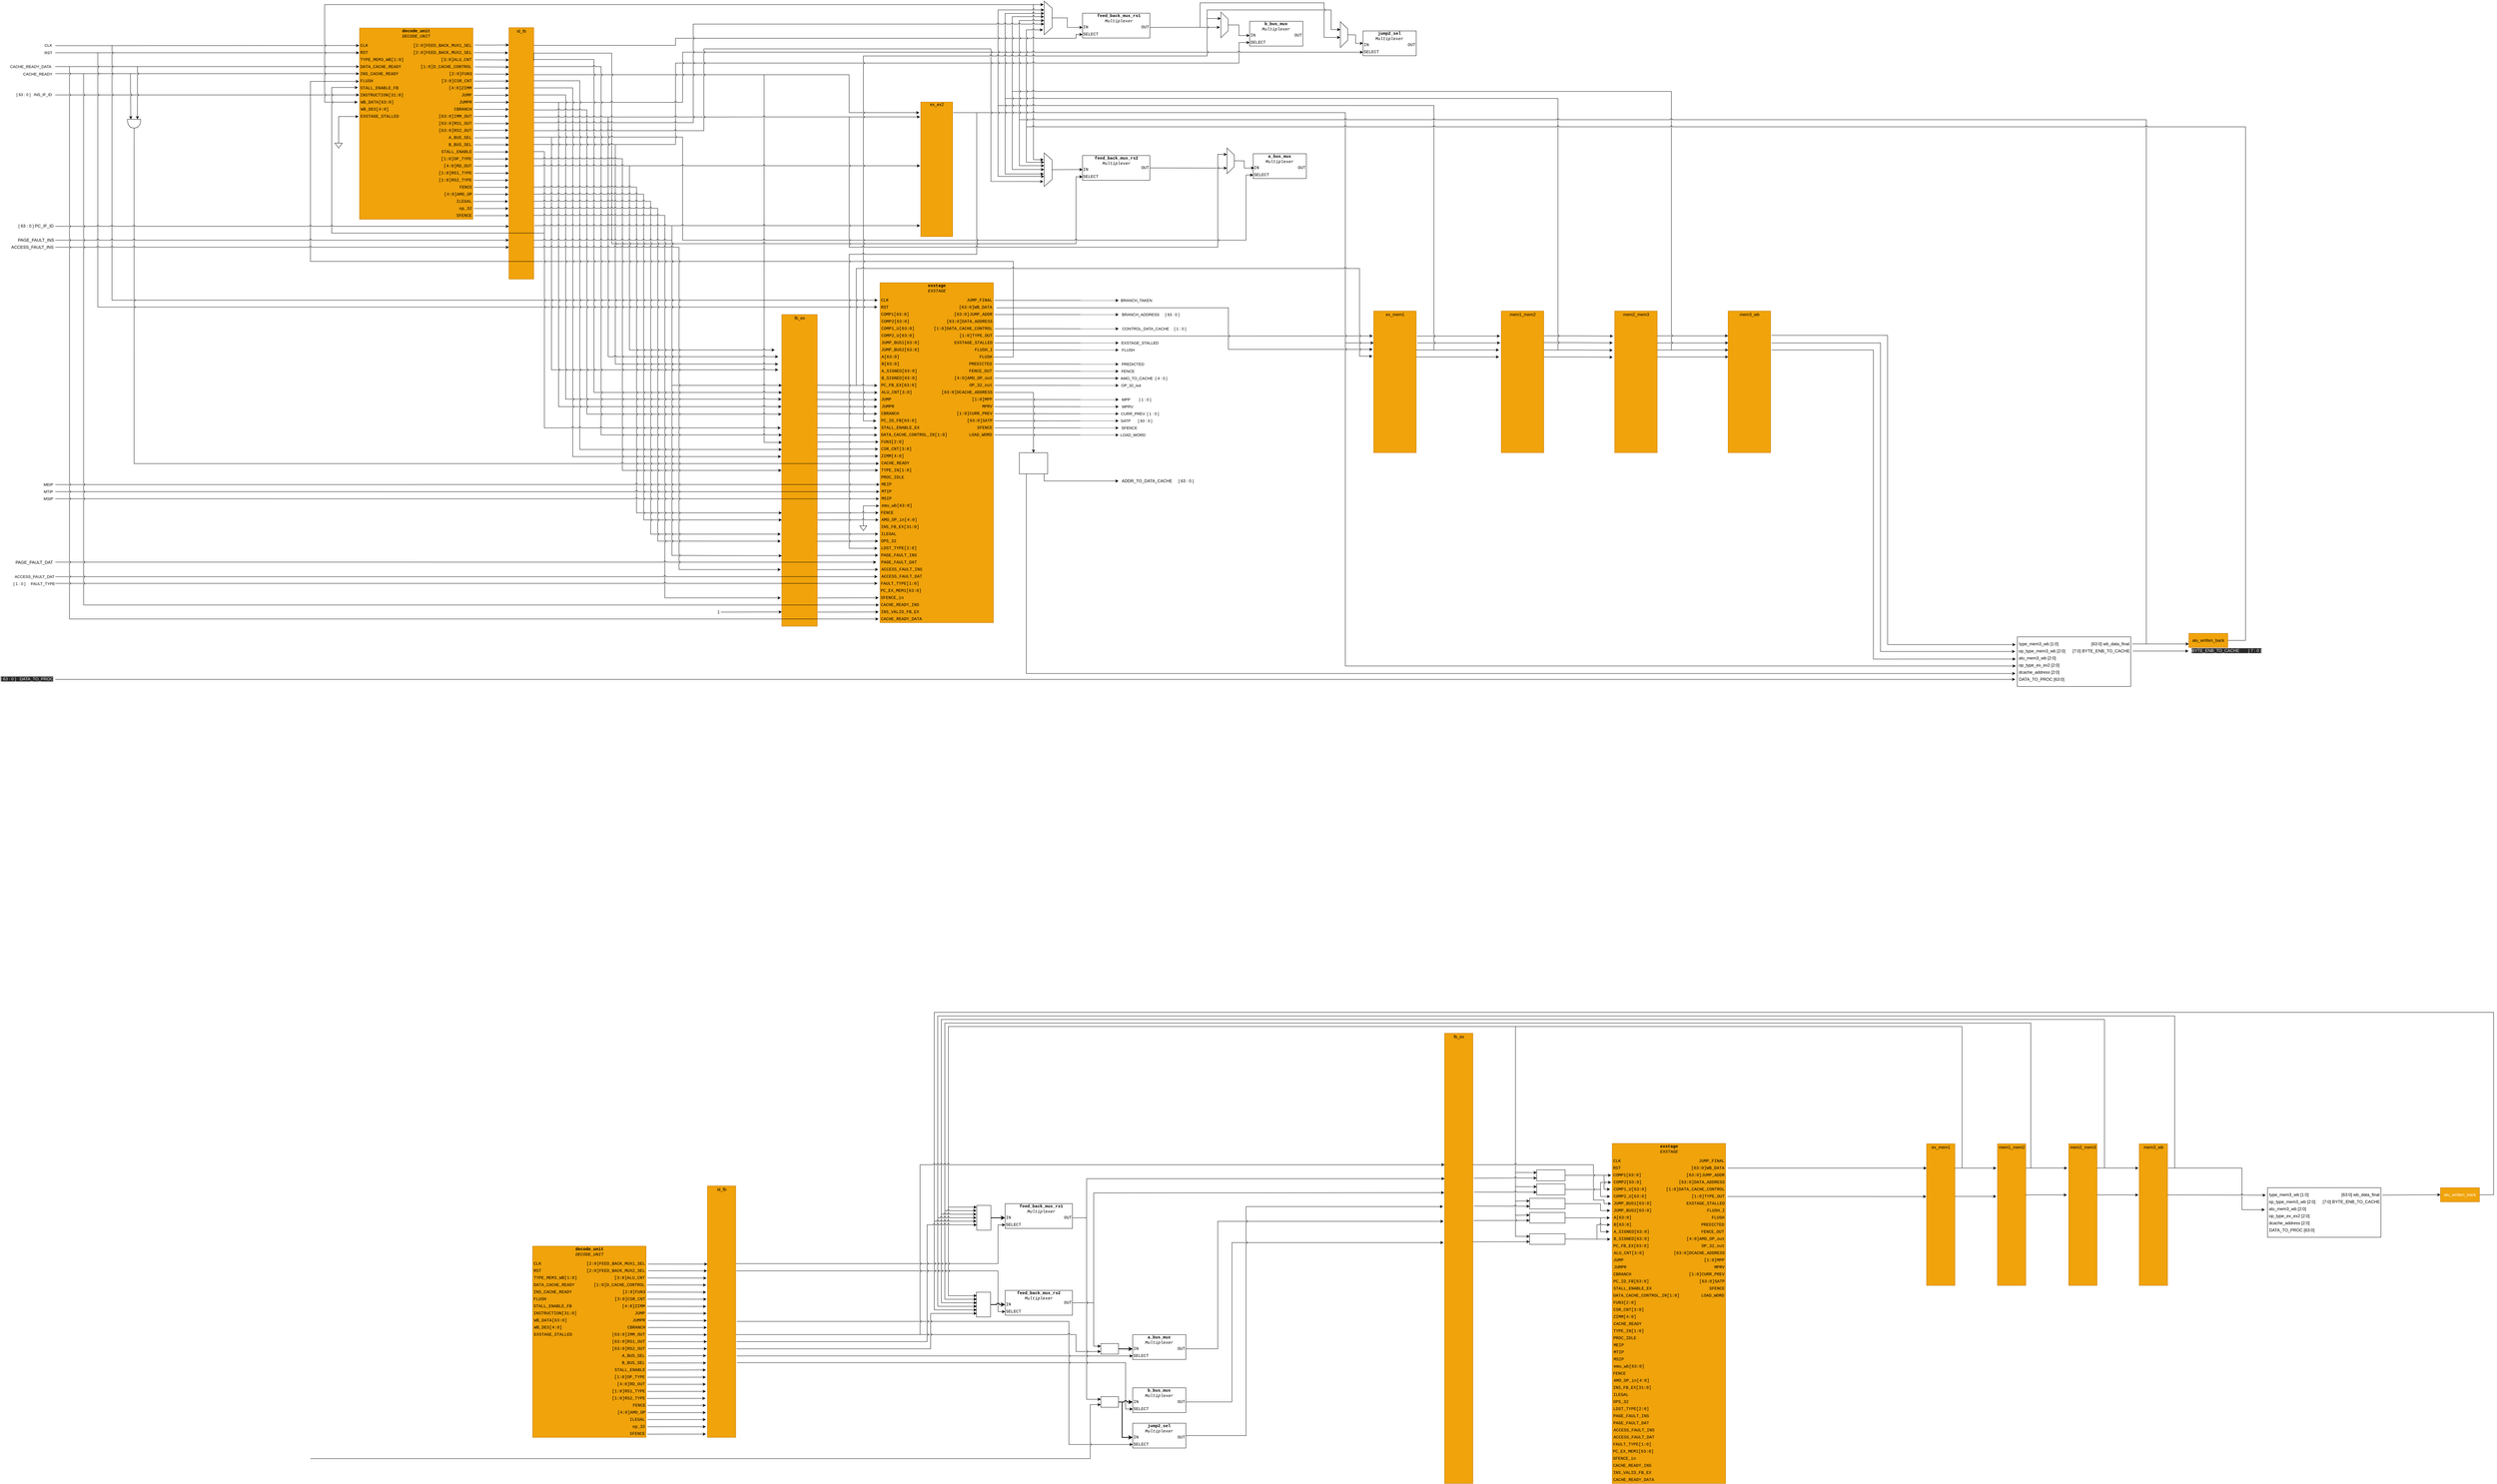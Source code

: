 <mxfile>
    <diagram id="qEECNRPm3MojXU5p8g2V" name="Pipeline">
        <mxGraphModel dx="360" dy="206" grid="1" gridSize="10" guides="1" tooltips="1" connect="1" arrows="1" fold="1" page="1" pageScale="1" pageWidth="10000" pageHeight="10000" math="0" shadow="0">
            <root>
                <mxCell id="0"/>
                <mxCell id="1" parent="0"/>
                <mxCell id="216" value="" style="endArrow=classic;html=1;jumpStyle=arc;" parent="1" edge="1">
                    <mxGeometry width="50" height="50" relative="1" as="geometry">
                        <mxPoint x="560" y="131" as="sourcePoint"/>
                        <mxPoint x="1417.43" y="130.542" as="targetPoint"/>
                    </mxGeometry>
                </mxCell>
                <mxCell id="218" value="CLK" style="edgeLabel;html=1;align=center;verticalAlign=middle;resizable=0;points=[];labelBackgroundColor=none;" parent="216" vertex="1" connectable="0">
                    <mxGeometry x="-0.946" y="-1" relative="1" as="geometry">
                        <mxPoint x="-43" y="-2" as="offset"/>
                    </mxGeometry>
                </mxCell>
                <mxCell id="217" value="" style="endArrow=classic;html=1;jumpStyle=arc;" parent="1" edge="1">
                    <mxGeometry width="50" height="50" relative="1" as="geometry">
                        <mxPoint x="560" y="151" as="sourcePoint"/>
                        <mxPoint x="1417.43" y="151.002" as="targetPoint"/>
                    </mxGeometry>
                </mxCell>
                <mxCell id="219" value="RST" style="edgeLabel;html=1;align=center;verticalAlign=middle;resizable=0;points=[];labelBackgroundColor=none;" parent="217" vertex="1" connectable="0">
                    <mxGeometry x="-0.786" relative="1" as="geometry">
                        <mxPoint x="-112" as="offset"/>
                    </mxGeometry>
                </mxCell>
                <mxCell id="220" value="" style="endArrow=classic;html=1;jumpStyle=arc;" parent="1" edge="1">
                    <mxGeometry width="50" height="50" relative="1" as="geometry">
                        <mxPoint x="560" y="190" as="sourcePoint"/>
                        <mxPoint x="1417.43" y="190.002" as="targetPoint"/>
                    </mxGeometry>
                </mxCell>
                <mxCell id="221" value="CACHE_READY_DATA" style="edgeLabel;html=1;align=center;verticalAlign=middle;resizable=0;points=[];labelBackgroundColor=none;" parent="220" vertex="1" connectable="0">
                    <mxGeometry x="-0.786" relative="1" as="geometry">
                        <mxPoint x="-162" as="offset"/>
                    </mxGeometry>
                </mxCell>
                <mxCell id="222" value="" style="endArrow=classic;html=1;jumpStyle=arc;" parent="1" edge="1">
                    <mxGeometry width="50" height="50" relative="1" as="geometry">
                        <mxPoint x="560" y="210" as="sourcePoint"/>
                        <mxPoint x="1417.43" y="210.002" as="targetPoint"/>
                    </mxGeometry>
                </mxCell>
                <mxCell id="223" value="CACHE_READY" style="edgeLabel;html=1;align=center;verticalAlign=middle;resizable=0;points=[];labelBackgroundColor=none;" parent="222" vertex="1" connectable="0">
                    <mxGeometry x="-0.786" relative="1" as="geometry">
                        <mxPoint x="-142" y="1" as="offset"/>
                    </mxGeometry>
                </mxCell>
                <mxCell id="225" value="" style="endArrow=classic;html=1;jumpStyle=arc;" parent="1" edge="1">
                    <mxGeometry width="50" height="50" relative="1" as="geometry">
                        <mxPoint x="560" y="270" as="sourcePoint"/>
                        <mxPoint x="1417.43" y="270.002" as="targetPoint"/>
                    </mxGeometry>
                </mxCell>
                <mxCell id="226" value="[ 63 : 0 ]&lt;span style=&quot;white-space: pre&quot;&gt;&lt;span style=&quot;white-space: pre&quot;&gt;&#9;&lt;/span&gt;&lt;/span&gt;INS_IF_ID" style="edgeLabel;html=1;align=center;verticalAlign=middle;resizable=0;points=[];labelBackgroundColor=none;" parent="225" vertex="1" connectable="0">
                    <mxGeometry x="-0.786" relative="1" as="geometry">
                        <mxPoint x="-152" y="-1" as="offset"/>
                    </mxGeometry>
                </mxCell>
                <mxCell id="237" value="" style="endArrow=classic;html=1;edgeStyle=orthogonalEdgeStyle;rounded=0;entryX=0.013;entryY=0.475;entryDx=0;entryDy=0;entryPerimeter=0;jumpStyle=arc;startArrow=none;startFill=0;" parent="1" target="92" edge="1">
                    <mxGeometry width="50" height="50" relative="1" as="geometry">
                        <mxPoint x="720" y="130" as="sourcePoint"/>
                        <mxPoint x="980" y="620" as="targetPoint"/>
                        <Array as="points">
                            <mxPoint x="720" y="130"/>
                            <mxPoint x="720" y="850"/>
                        </Array>
                    </mxGeometry>
                </mxCell>
                <mxCell id="243" value="" style="endArrow=classic;html=1;rounded=0;labelBackgroundColor=default;fontFamily=Helvetica;fontSize=11;fontColor=default;strokeColor=default;shape=connector;jumpStyle=arc;edgeStyle=orthogonalEdgeStyle;entryX=-0.004;entryY=0.443;entryDx=0;entryDy=0;entryPerimeter=0;exitX=0.45;exitY=0.495;exitDx=0;exitDy=0;exitPerimeter=0;" parent="1" target="93" edge="1">
                    <mxGeometry width="50" height="50" relative="1" as="geometry">
                        <mxPoint x="680" y="150" as="sourcePoint"/>
                        <mxPoint x="1010" y="640" as="targetPoint"/>
                        <Array as="points">
                            <mxPoint x="680" y="869"/>
                        </Array>
                    </mxGeometry>
                </mxCell>
                <mxCell id="248" value="" style="endArrow=classic;html=1;rounded=0;labelBackgroundColor=default;fontFamily=Helvetica;fontSize=11;fontColor=default;strokeColor=default;shape=connector;jumpStyle=arc;edgeStyle=orthogonalEdgeStyle;entryX=0.003;entryY=0.498;entryDx=0;entryDy=0;entryPerimeter=0;exitX=0.5;exitY=0;exitDx=0;exitDy=0;exitPerimeter=0;" parent="1" source="249" target="60" edge="1">
                    <mxGeometry width="50" height="50" relative="1" as="geometry">
                        <mxPoint x="1360" y="400" as="sourcePoint"/>
                        <mxPoint x="1390" y="380" as="targetPoint"/>
                        <Array as="points">
                            <mxPoint x="1360" y="331"/>
                        </Array>
                    </mxGeometry>
                </mxCell>
                <mxCell id="249" value="" style="pointerEvents=1;verticalLabelPosition=bottom;shadow=0;dashed=0;align=center;html=1;verticalAlign=top;shape=mxgraph.electrical.signal_sources.signal_ground;fontFamily=Helvetica;fontSize=11;fontColor=default;" parent="1" vertex="1">
                    <mxGeometry x="1349" y="399" width="21" height="21" as="geometry"/>
                </mxCell>
                <mxCell id="252" value="" style="endArrow=classic;startArrow=classic;html=1;rounded=0;labelBackgroundColor=default;fontFamily=Helvetica;fontSize=11;fontColor=default;strokeColor=default;shape=connector;jumpStyle=arc;edgeStyle=orthogonalEdgeStyle;exitX=-0.001;exitY=0.468;exitDx=0;exitDy=0;exitPerimeter=0;entryX=-0.037;entryY=0.056;entryDx=0;entryDy=0;entryPerimeter=0;" parent="1" source="58" edge="1">
                    <mxGeometry width="50" height="50" relative="1" as="geometry">
                        <mxPoint x="1350" y="480" as="sourcePoint"/>
                        <mxPoint x="3348.52" y="15.04" as="targetPoint"/>
                        <Array as="points">
                            <mxPoint x="1320" y="290"/>
                            <mxPoint x="1320" y="15"/>
                        </Array>
                    </mxGeometry>
                </mxCell>
                <mxCell id="253" value="" style="endArrow=classic;html=1;rounded=0;labelBackgroundColor=default;fontFamily=Helvetica;fontSize=11;fontColor=default;strokeColor=default;shape=connector;jumpStyle=arc;edgeStyle=orthogonalEdgeStyle;entryX=-0.038;entryY=0.144;entryDx=0;entryDy=0;startArrow=none;startFill=0;entryPerimeter=0;" parent="1" edge="1">
                    <mxGeometry width="50" height="50" relative="1" as="geometry">
                        <mxPoint x="3320" y="15" as="sourcePoint"/>
                        <mxPoint x="3348.48" y="452.76" as="targetPoint"/>
                        <Array as="points">
                            <mxPoint x="3320" y="453"/>
                        </Array>
                    </mxGeometry>
                </mxCell>
                <mxCell id="256" value="" style="shape=or;whiteSpace=wrap;html=1;fontFamily=Helvetica;fontSize=11;fontColor=default;rotation=90;" parent="1" vertex="1">
                    <mxGeometry x="770" y="332.33" width="24.68" height="37.35" as="geometry"/>
                </mxCell>
                <mxCell id="257" value="" style="endArrow=classic;html=1;rounded=0;labelBackgroundColor=default;fontFamily=Helvetica;fontSize=11;fontColor=default;strokeColor=default;shape=connector;jumpStyle=arc;entryX=0;entryY=0.75;entryDx=0;entryDy=0;entryPerimeter=0;startArrow=none;" parent="1" target="256" edge="1">
                    <mxGeometry width="50" height="50" relative="1" as="geometry">
                        <mxPoint x="772" y="211" as="sourcePoint"/>
                        <mxPoint x="740" y="320" as="targetPoint"/>
                    </mxGeometry>
                </mxCell>
                <mxCell id="258" value="" style="endArrow=classic;html=1;rounded=0;labelBackgroundColor=default;fontFamily=Helvetica;fontSize=11;fontColor=default;strokeColor=default;shape=connector;jumpStyle=arc;entryX=0;entryY=0.25;entryDx=0;entryDy=0;entryPerimeter=0;" parent="1" target="256" edge="1">
                    <mxGeometry width="50" height="50" relative="1" as="geometry">
                        <mxPoint x="792" y="190" as="sourcePoint"/>
                        <mxPoint x="740" y="320" as="targetPoint"/>
                    </mxGeometry>
                </mxCell>
                <mxCell id="260" value="" style="endArrow=none;html=1;rounded=0;labelBackgroundColor=default;fontFamily=Helvetica;fontSize=11;fontColor=default;strokeColor=default;shape=connector;jumpStyle=arc;entryDx=0;entryDy=0;entryPerimeter=0;" parent="1" edge="1">
                    <mxGeometry width="50" height="50" relative="1" as="geometry">
                        <mxPoint x="773" y="210" as="sourcePoint"/>
                        <mxPoint x="772" y="211" as="targetPoint"/>
                    </mxGeometry>
                </mxCell>
                <mxCell id="277" value="" style="endArrow=classic;html=1;rounded=0;labelBackgroundColor=default;fontFamily=Helvetica;fontSize=11;fontColor=default;strokeColor=default;shape=connector;jumpStyle=arc;edgeStyle=orthogonalEdgeStyle;entryX=0.007;entryY=0.511;entryDx=0;entryDy=0;entryPerimeter=0;" parent="1" target="146" edge="1">
                    <mxGeometry width="50" height="50" relative="1" as="geometry">
                        <mxPoint x="2840" y="1480" as="sourcePoint"/>
                        <mxPoint x="2860" y="1480" as="targetPoint"/>
                        <Array as="points">
                            <mxPoint x="2840" y="1430"/>
                        </Array>
                    </mxGeometry>
                </mxCell>
                <mxCell id="278" value="" style="pointerEvents=1;verticalLabelPosition=bottom;shadow=0;dashed=0;align=center;html=1;verticalAlign=top;shape=mxgraph.electrical.signal_sources.signal_ground;fontFamily=Helvetica;fontSize=11;fontColor=default;" parent="1" vertex="1">
                    <mxGeometry x="2830" y="1480" width="20" height="20" as="geometry"/>
                </mxCell>
                <mxCell id="279" value="" style="endArrow=classic;html=1;rounded=0;labelBackgroundColor=default;fontFamily=Helvetica;fontSize=11;fontColor=default;strokeColor=default;shape=connector;jumpStyle=arc;exitX=0.997;exitY=0.494;exitDx=0;exitDy=0;exitPerimeter=0;" parent="1" source="114" edge="1">
                    <mxGeometry width="50" height="50" relative="1" as="geometry">
                        <mxPoint x="3430" y="1040" as="sourcePoint"/>
                        <mxPoint x="3560" y="1070" as="targetPoint"/>
                    </mxGeometry>
                </mxCell>
                <mxCell id="280" value="AMO_TO_CACHE&lt;span style=&quot;white-space: pre&quot;&gt;&#9;&lt;/span&gt;[ 4 : 0 ]" style="edgeLabel;html=1;align=center;verticalAlign=middle;resizable=0;points=[];fontSize=11;fontFamily=Helvetica;fontColor=default;labelBackgroundColor=none;" parent="279" vertex="1" connectable="0">
                    <mxGeometry x="0.878" y="1" relative="1" as="geometry">
                        <mxPoint x="92" y="1" as="offset"/>
                    </mxGeometry>
                </mxCell>
                <mxCell id="281" value="" style="endArrow=classic;html=1;rounded=0;labelBackgroundColor=default;fontFamily=Helvetica;fontSize=11;fontColor=default;strokeColor=default;shape=connector;jumpStyle=arc;exitX=0.997;exitY=0.494;exitDx=0;exitDy=0;exitPerimeter=0;" parent="1" edge="1">
                    <mxGeometry width="50" height="50" relative="1" as="geometry">
                        <mxPoint x="3210.0" y="1170" as="sourcePoint"/>
                        <mxPoint x="3560.36" y="1170.12" as="targetPoint"/>
                    </mxGeometry>
                </mxCell>
                <mxCell id="282" value="CURR_PREV&lt;span style=&quot;white-space: pre&quot;&gt;&#9;&lt;/span&gt;[ 1 : 0 ]" style="edgeLabel;html=1;align=center;verticalAlign=middle;resizable=0;points=[];fontSize=11;fontFamily=Helvetica;fontColor=default;" parent="281" vertex="1" connectable="0">
                    <mxGeometry x="0.878" y="1" relative="1" as="geometry">
                        <mxPoint x="81" y="1" as="offset"/>
                    </mxGeometry>
                </mxCell>
                <mxCell id="283" value="" style="endArrow=classic;html=1;rounded=0;labelBackgroundColor=default;fontFamily=Helvetica;fontSize=11;fontColor=default;strokeColor=default;shape=connector;jumpStyle=arc;exitX=0.997;exitY=0.494;exitDx=0;exitDy=0;exitPerimeter=0;" parent="1" edge="1">
                    <mxGeometry width="50" height="50" relative="1" as="geometry">
                        <mxPoint x="3210.0" y="930.0" as="sourcePoint"/>
                        <mxPoint x="3560.36" y="930.12" as="targetPoint"/>
                    </mxGeometry>
                </mxCell>
                <mxCell id="284" value="CONTROL_DATA_CACHE&lt;span style=&quot;white-space: pre&quot;&gt;&#9;&lt;/span&gt;[ 1 : 0 ]" style="edgeLabel;html=1;align=center;verticalAlign=middle;resizable=0;points=[];fontSize=11;fontFamily=Helvetica;fontColor=default;labelBackgroundColor=none;" parent="283" vertex="1" connectable="0">
                    <mxGeometry x="0.878" y="1" relative="1" as="geometry">
                        <mxPoint x="121" y="1" as="offset"/>
                    </mxGeometry>
                </mxCell>
                <mxCell id="286" value="" style="endArrow=classic;html=1;rounded=0;labelBackgroundColor=default;fontFamily=Helvetica;fontSize=11;fontColor=default;strokeColor=default;shape=connector;jumpStyle=arc;exitX=0.997;exitY=0.494;exitDx=0;exitDy=0;exitPerimeter=0;" parent="1" edge="1">
                    <mxGeometry width="50" height="50" relative="1" as="geometry">
                        <mxPoint x="3210" y="970" as="sourcePoint"/>
                        <mxPoint x="3560.36" y="970.12" as="targetPoint"/>
                    </mxGeometry>
                </mxCell>
                <mxCell id="287" value="EXSTAGE_STALLED" style="edgeLabel;html=1;align=center;verticalAlign=middle;resizable=0;points=[];fontSize=11;fontFamily=Helvetica;fontColor=default;" parent="286" vertex="1" connectable="0">
                    <mxGeometry x="0.878" y="1" relative="1" as="geometry">
                        <mxPoint x="81" y="1" as="offset"/>
                    </mxGeometry>
                </mxCell>
                <mxCell id="288" value="" style="endArrow=classic;html=1;rounded=0;labelBackgroundColor=default;fontFamily=Helvetica;fontSize=11;fontColor=default;strokeColor=default;shape=connector;jumpStyle=arc;exitX=0.997;exitY=0.494;exitDx=0;exitDy=0;exitPerimeter=0;" parent="1" edge="1">
                    <mxGeometry width="50" height="50" relative="1" as="geometry">
                        <mxPoint x="3210" y="1050" as="sourcePoint"/>
                        <mxPoint x="3560.36" y="1050.12" as="targetPoint"/>
                    </mxGeometry>
                </mxCell>
                <mxCell id="289" value="FENCE" style="edgeLabel;html=1;align=center;verticalAlign=middle;resizable=0;points=[];fontSize=11;fontFamily=Helvetica;fontColor=default;" parent="288" vertex="1" connectable="0">
                    <mxGeometry x="0.878" y="1" relative="1" as="geometry">
                        <mxPoint x="47" y="1" as="offset"/>
                    </mxGeometry>
                </mxCell>
                <mxCell id="290" value="" style="endArrow=classic;html=1;rounded=0;labelBackgroundColor=default;fontFamily=Helvetica;fontSize=11;fontColor=default;strokeColor=default;shape=connector;jumpStyle=arc;exitX=0.997;exitY=0.494;exitDx=0;exitDy=0;exitPerimeter=0;" parent="1" edge="1">
                    <mxGeometry width="50" height="50" relative="1" as="geometry">
                        <mxPoint x="3210" y="990" as="sourcePoint"/>
                        <mxPoint x="3560.36" y="990.12" as="targetPoint"/>
                    </mxGeometry>
                </mxCell>
                <mxCell id="291" value="FLUSH" style="edgeLabel;html=1;align=center;verticalAlign=middle;resizable=0;points=[];fontSize=11;fontFamily=Helvetica;fontColor=default;" parent="290" vertex="1" connectable="0">
                    <mxGeometry x="0.878" y="1" relative="1" as="geometry">
                        <mxPoint x="48" y="1" as="offset"/>
                    </mxGeometry>
                </mxCell>
                <mxCell id="292" value="" style="endArrow=classic;html=1;rounded=0;labelBackgroundColor=default;fontFamily=Helvetica;fontSize=11;fontColor=default;strokeColor=default;shape=connector;jumpStyle=arc;exitX=0.997;exitY=0.494;exitDx=0;exitDy=0;exitPerimeter=0;" parent="1" edge="1">
                    <mxGeometry width="50" height="50" relative="1" as="geometry">
                        <mxPoint x="3210" y="890" as="sourcePoint"/>
                        <mxPoint x="3560.36" y="890.12" as="targetPoint"/>
                    </mxGeometry>
                </mxCell>
                <mxCell id="293" value="BRANCH_ADDRESS&lt;span style=&quot;white-space: pre&quot;&gt;&#9;&lt;/span&gt;[ 63 : 0 ]" style="edgeLabel;html=1;align=center;verticalAlign=middle;resizable=0;points=[];fontSize=11;fontFamily=Helvetica;fontColor=default;labelBackgroundColor=none;" parent="292" vertex="1" connectable="0">
                    <mxGeometry x="0.878" y="1" relative="1" as="geometry">
                        <mxPoint x="111" y="1" as="offset"/>
                    </mxGeometry>
                </mxCell>
                <mxCell id="294" value="" style="endArrow=classic;html=1;rounded=0;labelBackgroundColor=default;fontFamily=Helvetica;fontSize=11;fontColor=default;strokeColor=default;shape=connector;jumpStyle=arc;exitX=0.997;exitY=0.494;exitDx=0;exitDy=0;exitPerimeter=0;" parent="1" edge="1">
                    <mxGeometry width="50" height="50" relative="1" as="geometry">
                        <mxPoint x="3210" y="850" as="sourcePoint"/>
                        <mxPoint x="3560.36" y="850.12" as="targetPoint"/>
                    </mxGeometry>
                </mxCell>
                <mxCell id="295" value="BRANCH_TAKEN" style="edgeLabel;html=1;align=center;verticalAlign=middle;resizable=0;points=[];fontSize=11;fontFamily=Helvetica;fontColor=default;" parent="294" vertex="1" connectable="0">
                    <mxGeometry x="0.878" y="1" relative="1" as="geometry">
                        <mxPoint x="71" y="1" as="offset"/>
                    </mxGeometry>
                </mxCell>
                <mxCell id="296" value="" style="endArrow=classic;html=1;rounded=0;labelBackgroundColor=default;fontFamily=Helvetica;fontSize=11;fontColor=default;strokeColor=default;shape=connector;jumpStyle=arc;exitX=0.997;exitY=0.494;exitDx=0;exitDy=0;exitPerimeter=0;" parent="1" edge="1">
                    <mxGeometry width="50" height="50" relative="1" as="geometry">
                        <mxPoint x="3210" y="1230" as="sourcePoint"/>
                        <mxPoint x="3560.36" y="1230.12" as="targetPoint"/>
                    </mxGeometry>
                </mxCell>
                <mxCell id="297" value="LOAD_WORD" style="edgeLabel;html=1;align=center;verticalAlign=middle;resizable=0;points=[];fontSize=11;fontFamily=Helvetica;fontColor=default;" parent="296" vertex="1" connectable="0">
                    <mxGeometry x="0.878" y="1" relative="1" as="geometry">
                        <mxPoint x="61" y="1" as="offset"/>
                    </mxGeometry>
                </mxCell>
                <mxCell id="298" value="" style="endArrow=classic;html=1;rounded=0;labelBackgroundColor=default;fontFamily=Helvetica;fontSize=11;fontColor=default;strokeColor=default;shape=connector;jumpStyle=arc;exitX=0.997;exitY=0.494;exitDx=0;exitDy=0;exitPerimeter=0;" parent="1" edge="1">
                    <mxGeometry width="50" height="50" relative="1" as="geometry">
                        <mxPoint x="3210" y="1130" as="sourcePoint"/>
                        <mxPoint x="3560.36" y="1130.12" as="targetPoint"/>
                    </mxGeometry>
                </mxCell>
                <mxCell id="299" value="MPP&lt;span style=&quot;white-space: pre&quot;&gt;&#9;&lt;/span&gt;[ 1 : 0 ]" style="edgeLabel;html=1;align=center;verticalAlign=middle;resizable=0;points=[];fontSize=11;fontFamily=Helvetica;fontColor=default;labelBackgroundColor=none;" parent="298" vertex="1" connectable="0">
                    <mxGeometry x="0.878" y="1" relative="1" as="geometry">
                        <mxPoint x="71" y="1" as="offset"/>
                    </mxGeometry>
                </mxCell>
                <mxCell id="300" value="" style="endArrow=classic;html=1;rounded=0;labelBackgroundColor=default;fontFamily=Helvetica;fontSize=11;fontColor=default;strokeColor=default;shape=connector;jumpStyle=arc;exitX=0.997;exitY=0.494;exitDx=0;exitDy=0;exitPerimeter=0;" parent="1" edge="1">
                    <mxGeometry width="50" height="50" relative="1" as="geometry">
                        <mxPoint x="3210" y="1150" as="sourcePoint"/>
                        <mxPoint x="3560.36" y="1150.12" as="targetPoint"/>
                    </mxGeometry>
                </mxCell>
                <mxCell id="301" value="MPRV" style="edgeLabel;html=1;align=center;verticalAlign=middle;resizable=0;points=[];fontSize=11;fontFamily=Helvetica;fontColor=default;" parent="300" vertex="1" connectable="0">
                    <mxGeometry x="0.878" y="1" relative="1" as="geometry">
                        <mxPoint x="46" y="1" as="offset"/>
                    </mxGeometry>
                </mxCell>
                <mxCell id="302" value="" style="endArrow=classic;html=1;rounded=0;labelBackgroundColor=default;fontFamily=Helvetica;fontSize=11;fontColor=default;strokeColor=default;shape=connector;jumpStyle=arc;exitX=0.997;exitY=0.494;exitDx=0;exitDy=0;exitPerimeter=0;" parent="1" edge="1">
                    <mxGeometry width="50" height="50" relative="1" as="geometry">
                        <mxPoint x="3210" y="1090" as="sourcePoint"/>
                        <mxPoint x="3560.36" y="1090.12" as="targetPoint"/>
                    </mxGeometry>
                </mxCell>
                <mxCell id="303" value="OP_32_out" style="edgeLabel;html=1;align=center;verticalAlign=middle;resizable=0;points=[];fontSize=11;fontFamily=Helvetica;fontColor=default;" parent="302" vertex="1" connectable="0">
                    <mxGeometry x="0.878" y="1" relative="1" as="geometry">
                        <mxPoint x="56" y="1" as="offset"/>
                    </mxGeometry>
                </mxCell>
                <mxCell id="304" value="" style="endArrow=classic;html=1;rounded=0;labelBackgroundColor=default;fontFamily=Helvetica;fontSize=11;fontColor=default;strokeColor=default;shape=connector;jumpStyle=arc;exitX=0.997;exitY=0.494;exitDx=0;exitDy=0;exitPerimeter=0;" parent="1" edge="1">
                    <mxGeometry width="50" height="50" relative="1" as="geometry">
                        <mxPoint x="3210" y="1030" as="sourcePoint"/>
                        <mxPoint x="3560.36" y="1030.12" as="targetPoint"/>
                    </mxGeometry>
                </mxCell>
                <mxCell id="305" value="PREDICTED" style="edgeLabel;html=1;align=center;verticalAlign=middle;resizable=0;points=[];fontSize=11;fontFamily=Helvetica;fontColor=default;" parent="304" vertex="1" connectable="0">
                    <mxGeometry x="0.878" y="1" relative="1" as="geometry">
                        <mxPoint x="61" y="1" as="offset"/>
                    </mxGeometry>
                </mxCell>
                <mxCell id="306" value="" style="endArrow=classic;html=1;rounded=0;labelBackgroundColor=default;fontFamily=Helvetica;fontSize=11;fontColor=default;strokeColor=default;shape=connector;jumpStyle=arc;exitX=0.997;exitY=0.494;exitDx=0;exitDy=0;exitPerimeter=0;" parent="1" edge="1">
                    <mxGeometry width="50" height="50" relative="1" as="geometry">
                        <mxPoint x="3210" y="1190" as="sourcePoint"/>
                        <mxPoint x="3560.36" y="1190.12" as="targetPoint"/>
                    </mxGeometry>
                </mxCell>
                <mxCell id="307" value="SATP&lt;span style=&quot;white-space: pre&quot;&gt;&#9;&lt;/span&gt;[ 63 : 0 ]" style="edgeLabel;html=1;align=center;verticalAlign=middle;resizable=0;points=[];fontSize=11;fontFamily=Helvetica;fontColor=default;labelBackgroundColor=none;" parent="306" vertex="1" connectable="0">
                    <mxGeometry x="0.878" y="1" relative="1" as="geometry">
                        <mxPoint x="71" y="1" as="offset"/>
                    </mxGeometry>
                </mxCell>
                <mxCell id="308" value="" style="endArrow=classic;html=1;rounded=0;labelBackgroundColor=default;fontFamily=Helvetica;fontSize=11;fontColor=default;strokeColor=default;shape=connector;jumpStyle=arc;exitX=0.997;exitY=0.494;exitDx=0;exitDy=0;exitPerimeter=0;" parent="1" edge="1">
                    <mxGeometry width="50" height="50" relative="1" as="geometry">
                        <mxPoint x="3210" y="1210" as="sourcePoint"/>
                        <mxPoint x="3560.36" y="1210.12" as="targetPoint"/>
                    </mxGeometry>
                </mxCell>
                <mxCell id="309" value="SFENCE" style="edgeLabel;html=1;align=center;verticalAlign=middle;resizable=0;points=[];fontSize=11;fontFamily=Helvetica;fontColor=default;labelBackgroundColor=none;" parent="308" vertex="1" connectable="0">
                    <mxGeometry x="0.878" y="1" relative="1" as="geometry">
                        <mxPoint x="51" y="1" as="offset"/>
                    </mxGeometry>
                </mxCell>
                <mxCell id="321" value="" style="whiteSpace=wrap;html=1;" parent="1" vertex="1">
                    <mxGeometry x="3280" y="1280" width="80" height="60" as="geometry"/>
                </mxCell>
                <mxCell id="322" value="" style="endArrow=classic;html=1;jumpStyle=arc;edgeStyle=orthogonalEdgeStyle;rounded=0;entryX=0.5;entryY=0;entryDx=0;entryDy=0;" parent="1" target="321" edge="1">
                    <mxGeometry width="50" height="50" relative="1" as="geometry">
                        <mxPoint x="3210" y="1110" as="sourcePoint"/>
                        <mxPoint x="3320" y="1270" as="targetPoint"/>
                        <Array as="points">
                            <mxPoint x="3320" y="1110"/>
                        </Array>
                    </mxGeometry>
                </mxCell>
                <mxCell id="325" value="" style="endArrow=classic;html=1;rounded=0;jumpStyle=arc;edgeStyle=orthogonalEdgeStyle;exitX=0.75;exitY=1;exitDx=0;exitDy=0;" parent="1" source="321" edge="1">
                    <mxGeometry width="50" height="50" relative="1" as="geometry">
                        <mxPoint x="3380" y="1430" as="sourcePoint"/>
                        <mxPoint x="3560" y="1360" as="targetPoint"/>
                        <Array as="points">
                            <mxPoint x="3350" y="1360"/>
                        </Array>
                    </mxGeometry>
                </mxCell>
                <mxCell id="326" value="" style="endArrow=classic;html=1;rounded=0;jumpStyle=arc;edgeStyle=orthogonalEdgeStyle;exitX=0.25;exitY=1;exitDx=0;exitDy=0;entryX=-0.007;entryY=0.671;entryDx=0;entryDy=0;entryPerimeter=0;" parent="1" source="321" target="316" edge="1">
                    <mxGeometry width="50" height="50" relative="1" as="geometry">
                        <mxPoint x="3400" y="1370" as="sourcePoint"/>
                        <mxPoint x="6070" y="1903" as="targetPoint"/>
                        <Array as="points">
                            <mxPoint x="3300" y="1903"/>
                        </Array>
                    </mxGeometry>
                </mxCell>
                <mxCell id="327" value="ADDR_TO_DATA_CACHE&lt;span style=&quot;white-space: pre&quot;&gt;&#9;&lt;/span&gt;[ 63 : 0 ]" style="text;html=1;align=center;verticalAlign=middle;resizable=0;points=[];autosize=1;strokeColor=none;fillColor=none;" parent="1" vertex="1">
                    <mxGeometry x="3560" y="1350" width="220" height="20" as="geometry"/>
                </mxCell>
                <mxCell id="328" value="" style="endArrow=classic;html=1;rounded=0;jumpStyle=arc;" parent="1" source="319" edge="1">
                    <mxGeometry width="50" height="50" relative="1" as="geometry">
                        <mxPoint x="6430" y="1840" as="sourcePoint"/>
                        <mxPoint x="6579" y="1840" as="targetPoint"/>
                    </mxGeometry>
                </mxCell>
                <mxCell id="329" value="&lt;span style=&quot;color: rgb(240 , 240 , 240) ; font-family: &amp;#34;helvetica&amp;#34; ; font-size: 12px ; font-style: normal ; font-weight: 400 ; letter-spacing: normal ; text-align: center ; text-indent: 0px ; text-transform: none ; word-spacing: 0px ; background-color: rgb(42 , 42 , 42) ; display: inline ; float: none&quot;&gt;BYTE_ENB_TO_CACHE&lt;span style=&quot;white-space: pre&quot;&gt;&#9;&lt;/span&gt;[ 7 : 0 ]&lt;/span&gt;" style="text;whiteSpace=wrap;html=1;fillColor=none;" parent="1" vertex="1">
                    <mxGeometry x="6586" y="1825" width="210" height="30" as="geometry"/>
                </mxCell>
                <mxCell id="330" value="" style="endArrow=classic;html=1;rounded=0;jumpStyle=arc;edgeStyle=orthogonalEdgeStyle;entryX=-0.029;entryY=0.5;entryDx=0;entryDy=0;entryPerimeter=0;" parent="1" target="314" edge="1">
                    <mxGeometry width="50" height="50" relative="1" as="geometry">
                        <mxPoint x="560" y="1920" as="sourcePoint"/>
                        <mxPoint x="6070" y="1920" as="targetPoint"/>
                        <Array as="points"/>
                    </mxGeometry>
                </mxCell>
                <mxCell id="331" value="&lt;span style=&quot;color: rgb(240 , 240 , 240) ; font-family: &amp;#34;helvetica&amp;#34; ; font-size: 12px ; font-style: normal ; font-weight: 400 ; letter-spacing: normal ; text-align: center ; text-indent: 0px ; text-transform: none ; word-spacing: 0px ; background-color: rgb(42 , 42 , 42) ; display: inline ; float: none&quot;&gt;[ 63 : 0 ]&lt;span style=&quot;white-space: pre&quot;&gt;&#9;&lt;/span&gt;DATA_TO_PROC&lt;/span&gt;" style="text;whiteSpace=wrap;html=1;" parent="1" vertex="1">
                    <mxGeometry x="404" y="1905" width="160" height="30" as="geometry"/>
                </mxCell>
                <mxCell id="333" value="" style="whiteSpace=wrap;html=1;fillColor=#f0a30a;fontColor=#000000;strokeColor=#BD7000;" parent="1" vertex="1">
                    <mxGeometry x="4960" y="880" width="120" height="400" as="geometry"/>
                </mxCell>
                <mxCell id="334" value="" style="whiteSpace=wrap;html=1;fillColor=#f0a30a;fontColor=#000000;strokeColor=#BD7000;" parent="1" vertex="1">
                    <mxGeometry x="4639.93" y="880" width="120" height="400" as="geometry"/>
                </mxCell>
                <mxCell id="336" value="mem2_mem3" style="text;html=1;align=center;verticalAlign=middle;resizable=0;points=[];autosize=1;strokeColor=none;fillColor=none;" parent="1" vertex="1">
                    <mxGeometry x="4975" y="880" width="90" height="20" as="geometry"/>
                </mxCell>
                <mxCell id="337" value="mem1_mem2" style="text;html=1;align=center;verticalAlign=middle;resizable=0;points=[];autosize=1;strokeColor=none;fillColor=none;" parent="1" vertex="1">
                    <mxGeometry x="4654.93" y="880" width="90" height="20" as="geometry"/>
                </mxCell>
                <mxCell id="338" value="" style="whiteSpace=wrap;html=1;fillColor=#f0a30a;fontColor=#000000;strokeColor=#BD7000;" parent="1" vertex="1">
                    <mxGeometry x="4280" y="880" width="120" height="400" as="geometry"/>
                </mxCell>
                <mxCell id="339" value="ex_mem1" style="text;html=1;align=center;verticalAlign=middle;resizable=0;points=[];autosize=1;strokeColor=none;fillColor=none;" parent="1" vertex="1">
                    <mxGeometry x="4305" y="880" width="70" height="20" as="geometry"/>
                </mxCell>
                <mxCell id="341" value="" style="endArrow=classic;html=1;exitX=0.996;exitY=0.53;exitDx=0;exitDy=0;exitPerimeter=0;edgeStyle=orthogonalEdgeStyle;entryX=-0.023;entryY=0.176;entryDx=0;entryDy=0;entryPerimeter=0;" parent="1" source="108" target="338" edge="1">
                    <mxGeometry width="50" height="50" relative="1" as="geometry">
                        <mxPoint x="3780" y="990" as="sourcePoint"/>
                        <mxPoint x="4190" y="951" as="targetPoint"/>
                    </mxGeometry>
                </mxCell>
                <mxCell id="342" value="" style="endArrow=classic;html=1;edgeStyle=orthogonalEdgeStyle;rounded=0;exitX=1.023;exitY=0.177;exitDx=0;exitDy=0;exitPerimeter=0;entryX=-0.029;entryY=0.177;entryDx=0;entryDy=0;entryPerimeter=0;" parent="1" source="338" target="334" edge="1">
                    <mxGeometry width="50" height="50" relative="1" as="geometry">
                        <mxPoint x="4540" y="1100" as="sourcePoint"/>
                        <mxPoint x="4590" y="1050" as="targetPoint"/>
                    </mxGeometry>
                </mxCell>
                <mxCell id="345" value="" style="whiteSpace=wrap;html=1;fillColor=#f0a30a;fontColor=#000000;strokeColor=#BD7000;" parent="1" vertex="1">
                    <mxGeometry x="5280" y="880" width="120" height="400" as="geometry"/>
                </mxCell>
                <mxCell id="346" value="mem3_wb" style="text;html=1;align=center;verticalAlign=middle;resizable=0;points=[];autosize=1;strokeColor=none;fillColor=none;" parent="1" vertex="1">
                    <mxGeometry x="5305" y="880" width="70" height="20" as="geometry"/>
                </mxCell>
                <mxCell id="348" value="" style="endArrow=classic;html=1;rounded=0;edgeStyle=orthogonalEdgeStyle;exitX=1.011;exitY=0.175;exitDx=0;exitDy=0;exitPerimeter=0;entryX=-0.037;entryY=0.177;entryDx=0;entryDy=0;entryPerimeter=0;" parent="1" source="334" target="333" edge="1">
                    <mxGeometry width="50" height="50" relative="1" as="geometry">
                        <mxPoint x="4800" y="1110" as="sourcePoint"/>
                        <mxPoint x="4850" y="1060" as="targetPoint"/>
                    </mxGeometry>
                </mxCell>
                <mxCell id="350" value="" style="endArrow=classic;html=1;rounded=0;exitX=0.997;exitY=0.175;exitDx=0;exitDy=0;exitPerimeter=0;" parent="1" source="333" edge="1">
                    <mxGeometry width="50" height="50" relative="1" as="geometry">
                        <mxPoint x="5040" y="1110" as="sourcePoint"/>
                        <mxPoint x="5280" y="950" as="targetPoint"/>
                    </mxGeometry>
                </mxCell>
                <mxCell id="351" value="" style="endArrow=classic;html=1;rounded=0;edgeStyle=orthogonalEdgeStyle;exitX=1.023;exitY=0.172;exitDx=0;exitDy=0;exitPerimeter=0;entryX=0.001;entryY=0.594;entryDx=0;entryDy=0;entryPerimeter=0;" parent="1" source="345" target="311" edge="1">
                    <mxGeometry width="50" height="50" relative="1" as="geometry">
                        <mxPoint x="5420" y="950" as="sourcePoint"/>
                        <mxPoint x="6080" y="1821" as="targetPoint"/>
                        <Array as="points">
                            <mxPoint x="5730" y="949"/>
                            <mxPoint x="5730" y="1822"/>
                        </Array>
                    </mxGeometry>
                </mxCell>
                <mxCell id="355" value="" style="endArrow=classic;html=1;rounded=0;entryX=0;entryY=0.5;entryDx=0;entryDy=0;exitX=0.99;exitY=0.506;exitDx=0;exitDy=0;exitPerimeter=0;" parent="1" source="67" edge="1">
                    <mxGeometry width="50" height="50" relative="1" as="geometry">
                        <mxPoint x="1760" y="211" as="sourcePoint"/>
                        <mxPoint x="1840" y="211.5" as="targetPoint"/>
                    </mxGeometry>
                </mxCell>
                <mxCell id="358" value="" style="whiteSpace=wrap;html=1;fillColor=#f0a30a;fontColor=#000000;strokeColor=#BD7000;" parent="1" vertex="1">
                    <mxGeometry x="3002" y="290" width="90" height="380" as="geometry"/>
                </mxCell>
                <mxCell id="360" value="" style="endArrow=classic;html=1;rounded=0;edgeStyle=orthogonalEdgeStyle;" parent="1" edge="1">
                    <mxGeometry width="50" height="50" relative="1" as="geometry">
                        <mxPoint x="1910" y="213" as="sourcePoint"/>
                        <mxPoint x="2998" y="320" as="targetPoint"/>
                        <Array as="points">
                            <mxPoint x="2800" y="213"/>
                            <mxPoint x="2800" y="320"/>
                        </Array>
                    </mxGeometry>
                </mxCell>
                <mxCell id="361" value="" style="endArrow=classic;html=1;rounded=0;edgeStyle=orthogonalEdgeStyle;startArrow=none;" parent="1" edge="1">
                    <mxGeometry width="50" height="50" relative="1" as="geometry">
                        <mxPoint x="2560" y="213" as="sourcePoint"/>
                        <mxPoint x="2610" y="1251" as="targetPoint"/>
                        <Array as="points">
                            <mxPoint x="2560" y="1251"/>
                        </Array>
                    </mxGeometry>
                </mxCell>
                <mxCell id="362" value="" style="endArrow=classic;html=1;rounded=0;edgeStyle=orthogonalEdgeStyle;jumpStyle=arc;entryX=0.012;entryY=0.479;entryDx=0;entryDy=0;entryPerimeter=0;" parent="1" target="137" edge="1">
                    <mxGeometry width="50" height="50" relative="1" as="geometry">
                        <mxPoint x="2711" y="1250" as="sourcePoint"/>
                        <mxPoint x="2880" y="1250" as="targetPoint"/>
                        <Array as="points">
                            <mxPoint x="2800" y="1250"/>
                        </Array>
                    </mxGeometry>
                </mxCell>
                <mxCell id="363" value="" style="endArrow=classic;html=1;rounded=0;jumpStyle=arc;edgeStyle=orthogonalEdgeStyle;entryX=0;entryY=0.225;entryDx=0;entryDy=0;entryPerimeter=0;" parent="1" target="338" edge="1">
                    <mxGeometry width="50" height="50" relative="1" as="geometry">
                        <mxPoint x="3094" y="320" as="sourcePoint"/>
                        <mxPoint x="4130" y="880" as="targetPoint"/>
                        <Array as="points">
                            <mxPoint x="4200" y="320"/>
                            <mxPoint x="4200" y="970"/>
                        </Array>
                    </mxGeometry>
                </mxCell>
                <mxCell id="365" value="" style="endArrow=classic;html=1;edgeStyle=orthogonalEdgeStyle;rounded=0;exitX=1.023;exitY=0.177;exitDx=0;exitDy=0;exitPerimeter=0;entryX=-0.029;entryY=0.177;entryDx=0;entryDy=0;entryPerimeter=0;" parent="1" edge="1">
                    <mxGeometry width="50" height="50" relative="1" as="geometry">
                        <mxPoint x="4403.24" y="970" as="sourcePoint"/>
                        <mxPoint x="4636.93" y="970" as="targetPoint"/>
                    </mxGeometry>
                </mxCell>
                <mxCell id="366" value="" style="endArrow=classic;html=1;rounded=0;edgeStyle=orthogonalEdgeStyle;exitX=1.011;exitY=0.175;exitDx=0;exitDy=0;exitPerimeter=0;entryX=-0.037;entryY=0.177;entryDx=0;entryDy=0;entryPerimeter=0;" parent="1" edge="1">
                    <mxGeometry width="50" height="50" relative="1" as="geometry">
                        <mxPoint x="4759.93" y="969.17" as="sourcePoint"/>
                        <mxPoint x="4954.24" y="969.97" as="targetPoint"/>
                        <Array as="points">
                            <mxPoint x="4857" y="969"/>
                            <mxPoint x="4954" y="970"/>
                        </Array>
                    </mxGeometry>
                </mxCell>
                <mxCell id="367" value="" style="endArrow=classic;html=1;rounded=0;exitX=0.997;exitY=0.175;exitDx=0;exitDy=0;exitPerimeter=0;" parent="1" edge="1">
                    <mxGeometry width="50" height="50" relative="1" as="geometry">
                        <mxPoint x="5080" y="970" as="sourcePoint"/>
                        <mxPoint x="5280.36" y="970" as="targetPoint"/>
                    </mxGeometry>
                </mxCell>
                <mxCell id="368" value="" style="endArrow=classic;html=1;rounded=0;edgeStyle=orthogonalEdgeStyle;exitX=1.023;exitY=0.172;exitDx=0;exitDy=0;exitPerimeter=0;entryX=-0.001;entryY=0.56;entryDx=0;entryDy=0;entryPerimeter=0;" parent="1" target="312" edge="1">
                    <mxGeometry width="50" height="50" relative="1" as="geometry">
                        <mxPoint x="5402.7" y="970.04" as="sourcePoint"/>
                        <mxPoint x="6020" y="1842" as="targetPoint"/>
                        <Array as="points">
                            <mxPoint x="5710" y="970"/>
                            <mxPoint x="5710" y="1841"/>
                        </Array>
                    </mxGeometry>
                </mxCell>
                <mxCell id="369" value="" style="endArrow=classic;html=1;rounded=0;jumpStyle=arc;edgeStyle=orthogonalEdgeStyle;exitX=1.039;exitY=0.544;exitDx=0;exitDy=0;exitPerimeter=0;entryX=-0.026;entryY=0.271;entryDx=0;entryDy=0;entryPerimeter=0;" parent="1" source="104" target="338" edge="1">
                    <mxGeometry width="50" height="50" relative="1" as="geometry">
                        <mxPoint x="3660" y="980" as="sourcePoint"/>
                        <mxPoint x="4000" y="990" as="targetPoint"/>
                        <Array as="points">
                            <mxPoint x="3870" y="871"/>
                            <mxPoint x="3870" y="988"/>
                        </Array>
                    </mxGeometry>
                </mxCell>
                <mxCell id="370" value="" style="endArrow=classic;html=1;edgeStyle=orthogonalEdgeStyle;rounded=0;exitX=1.023;exitY=0.177;exitDx=0;exitDy=0;exitPerimeter=0;entryX=-0.029;entryY=0.177;entryDx=0;entryDy=0;entryPerimeter=0;" parent="1" edge="1">
                    <mxGeometry width="50" height="50" relative="1" as="geometry">
                        <mxPoint x="4400" y="990" as="sourcePoint"/>
                        <mxPoint x="4633.69" y="990" as="targetPoint"/>
                    </mxGeometry>
                </mxCell>
                <mxCell id="371" value="" style="endArrow=classic;html=1;rounded=0;edgeStyle=orthogonalEdgeStyle;exitX=1.011;exitY=0.175;exitDx=0;exitDy=0;exitPerimeter=0;entryX=-0.037;entryY=0.177;entryDx=0;entryDy=0;entryPerimeter=0;" parent="1" edge="1">
                    <mxGeometry width="50" height="50" relative="1" as="geometry">
                        <mxPoint x="4759.93" y="990.0" as="sourcePoint"/>
                        <mxPoint x="4954.24" y="990.8" as="targetPoint"/>
                        <Array as="points">
                            <mxPoint x="4857" y="989.83"/>
                            <mxPoint x="4954" y="990.83"/>
                        </Array>
                    </mxGeometry>
                </mxCell>
                <mxCell id="372" value="" style="endArrow=classic;html=1;rounded=0;exitX=0.997;exitY=0.175;exitDx=0;exitDy=0;exitPerimeter=0;" parent="1" edge="1">
                    <mxGeometry width="50" height="50" relative="1" as="geometry">
                        <mxPoint x="5080" y="990" as="sourcePoint"/>
                        <mxPoint x="5280.36" y="990" as="targetPoint"/>
                    </mxGeometry>
                </mxCell>
                <mxCell id="373" value="" style="endArrow=classic;html=1;rounded=0;edgeStyle=orthogonalEdgeStyle;exitX=1.023;exitY=0.172;exitDx=0;exitDy=0;exitPerimeter=0;entryX=-0.002;entryY=0.633;entryDx=0;entryDy=0;entryPerimeter=0;" parent="1" target="313" edge="1">
                    <mxGeometry width="50" height="50" relative="1" as="geometry">
                        <mxPoint x="5402.67" y="990.04" as="sourcePoint"/>
                        <mxPoint x="6070" y="1850" as="targetPoint"/>
                        <Array as="points">
                            <mxPoint x="5690" y="990"/>
                            <mxPoint x="5690" y="1863"/>
                        </Array>
                    </mxGeometry>
                </mxCell>
                <mxCell id="375" value="" style="endArrow=classic;html=1;rounded=0;jumpStyle=arc;edgeStyle=orthogonalEdgeStyle;entryX=0.001;entryY=0.613;entryDx=0;entryDy=0;entryPerimeter=0;" parent="1" target="315" edge="1">
                    <mxGeometry width="50" height="50" relative="1" as="geometry">
                        <mxPoint x="4200" y="970" as="sourcePoint"/>
                        <mxPoint x="6070" y="1883" as="targetPoint"/>
                        <Array as="points">
                            <mxPoint x="4200" y="1882"/>
                        </Array>
                    </mxGeometry>
                </mxCell>
                <mxCell id="310" value="" style="whiteSpace=wrap;html=1;" parent="1" vertex="1">
                    <mxGeometry x="6096" y="1800" width="320" height="140" as="geometry"/>
                </mxCell>
                <mxCell id="311" value="type_mem3_wb [1:0]" style="text;html=1;align=center;verticalAlign=middle;resizable=0;points=[];autosize=1;strokeColor=none;fillColor=none;" parent="1" vertex="1">
                    <mxGeometry x="6091" y="1810" width="130" height="20" as="geometry"/>
                </mxCell>
                <mxCell id="312" value="op_type_mem3_wb [2:0]" style="text;html=1;align=center;verticalAlign=middle;resizable=0;points=[];autosize=1;strokeColor=none;fillColor=none;" parent="1" vertex="1">
                    <mxGeometry x="6090" y="1830" width="150" height="20" as="geometry"/>
                </mxCell>
                <mxCell id="313" value="alu_mem3_wb [2:0]" style="text;html=1;align=center;verticalAlign=middle;resizable=0;points=[];autosize=1;strokeColor=none;fillColor=none;" parent="1" vertex="1">
                    <mxGeometry x="6091.52" y="1850" width="120" height="20" as="geometry"/>
                </mxCell>
                <mxCell id="314" value="DATA_TO_PROC [63:0]" style="text;html=1;align=center;verticalAlign=middle;resizable=0;points=[];autosize=1;strokeColor=none;fillColor=none;" parent="1" vertex="1">
                    <mxGeometry x="6094" y="1910" width="140" height="20" as="geometry"/>
                </mxCell>
                <mxCell id="315" value="op_type_ex_ex2 [2:0]" style="text;html=1;align=center;verticalAlign=middle;resizable=0;points=[];autosize=1;strokeColor=none;fillColor=none;" parent="1" vertex="1">
                    <mxGeometry x="6091.52" y="1870" width="130" height="20" as="geometry"/>
                </mxCell>
                <mxCell id="316" value="dcache_address [2:0]" style="text;html=1;align=center;verticalAlign=middle;resizable=0;points=[];autosize=1;strokeColor=none;fillColor=none;" parent="1" vertex="1">
                    <mxGeometry x="6091.52" y="1890" width="130" height="20" as="geometry"/>
                </mxCell>
                <mxCell id="318" value="[63:0]&amp;nbsp;wb_data_final" style="text;html=1;align=center;verticalAlign=middle;resizable=0;points=[];autosize=1;strokeColor=none;fillColor=none;" parent="1" vertex="1">
                    <mxGeometry x="6297.52" y="1810" width="120" height="20" as="geometry"/>
                </mxCell>
                <mxCell id="319" value="[7:0]&amp;nbsp;BYTE_ENB_TO_CACHE" style="text;html=1;align=center;verticalAlign=middle;resizable=0;points=[];autosize=1;strokeColor=none;fillColor=none;" parent="1" vertex="1">
                    <mxGeometry x="6242" y="1830" width="180" height="20" as="geometry"/>
                </mxCell>
                <mxCell id="381" value="" style="endArrow=none;html=1;rounded=0;edgeStyle=orthogonalEdgeStyle;startArrow=none;" parent="1" edge="1">
                    <mxGeometry width="50" height="50" relative="1" as="geometry">
                        <mxPoint x="3945" y="475.33" as="sourcePoint"/>
                        <mxPoint x="3945" y="475.33" as="targetPoint"/>
                        <Array as="points"/>
                    </mxGeometry>
                </mxCell>
                <mxCell id="384" value="" style="whiteSpace=wrap;html=1;fillColor=#f0a30a;fontColor=#000000;strokeColor=#BD7000;" parent="1" vertex="1">
                    <mxGeometry x="1840" y="80" width="70" height="710" as="geometry"/>
                </mxCell>
                <mxCell id="385" value="id_fb" style="text;html=1;align=center;verticalAlign=middle;resizable=0;points=[];autosize=1;strokeColor=none;fillColor=none;" parent="1" vertex="1">
                    <mxGeometry x="1855" y="80" width="40" height="20" as="geometry"/>
                </mxCell>
                <mxCell id="386" value="" style="endArrow=classic;html=1;rounded=0;edgeStyle=orthogonalEdgeStyle;exitX=1.005;exitY=0.408;exitDx=0;exitDy=0;exitPerimeter=0;" parent="1" source="63" edge="1">
                    <mxGeometry width="50" height="50" relative="1" as="geometry">
                        <mxPoint x="1760" y="130" as="sourcePoint"/>
                        <mxPoint x="1840" y="129" as="targetPoint"/>
                    </mxGeometry>
                </mxCell>
                <mxCell id="49" value="" style="whiteSpace=wrap;html=1;shadow=0;fillStyle=solid;fontFamily=Courier New;strokeColor=#BD7000;fillColor=#f0a30a;fontColor=#000000;" parent="1" vertex="1">
                    <mxGeometry x="1418.43" y="81" width="320" height="540" as="geometry"/>
                </mxCell>
                <mxCell id="48" value="&lt;b&gt;decode_unit&lt;br&gt;&lt;/b&gt;&lt;i&gt;DECODE_UNIT&lt;/i&gt;&lt;b&gt;&lt;br&gt;&lt;/b&gt;" style="text;html=1;align=center;verticalAlign=middle;resizable=0;points=[];autosize=1;strokeColor=none;fillColor=none;fontFamily=Courier New;" parent="1" vertex="1">
                    <mxGeometry x="1533.43" y="82" width="90" height="30" as="geometry"/>
                </mxCell>
                <mxCell id="50" value="CLK" style="text;html=1;align=center;verticalAlign=middle;resizable=0;points=[];autosize=1;strokeColor=none;fillColor=none;fontFamily=Courier New;" parent="1" vertex="1">
                    <mxGeometry x="1411.43" y="121" width="40" height="20" as="geometry"/>
                </mxCell>
                <mxCell id="51" value="RST" style="text;html=1;align=center;verticalAlign=middle;resizable=0;points=[];autosize=1;strokeColor=none;fillColor=none;fontFamily=Courier New;" parent="1" vertex="1">
                    <mxGeometry x="1411.43" y="141" width="40" height="20" as="geometry"/>
                </mxCell>
                <mxCell id="52" value="&lt;div style=&quot;text-align: justify&quot;&gt;&lt;span&gt;TYPE_MEM3_WB[1:0]&lt;/span&gt;&lt;/div&gt;" style="text;html=1;align=left;verticalAlign=middle;resizable=0;points=[];autosize=1;strokeColor=none;fillColor=none;fontFamily=Courier New;" parent="1" vertex="1">
                    <mxGeometry x="1419.43" y="161" width="140" height="20" as="geometry"/>
                </mxCell>
                <mxCell id="53" value="DATA_CACHE_READY" style="text;html=1;align=center;verticalAlign=middle;resizable=0;points=[];autosize=1;strokeColor=none;fillColor=none;fontFamily=Courier New;" parent="1" vertex="1">
                    <mxGeometry x="1413.43" y="181" width="130" height="20" as="geometry"/>
                </mxCell>
                <mxCell id="54" value="INS_CACHE_READY" style="text;html=1;align=center;verticalAlign=middle;resizable=0;points=[];autosize=1;strokeColor=none;fillColor=none;fontFamily=Courier New;" parent="1" vertex="1">
                    <mxGeometry x="1414.43" y="201" width="120" height="20" as="geometry"/>
                </mxCell>
                <mxCell id="55" value="FLUSH" style="text;html=1;align=center;verticalAlign=middle;resizable=0;points=[];autosize=1;strokeColor=none;fillColor=none;fontFamily=Courier New;" parent="1" vertex="1">
                    <mxGeometry x="1413.43" y="221" width="50" height="20" as="geometry"/>
                </mxCell>
                <mxCell id="56" value="STALL_ENABLE_FB" style="text;html=1;align=center;verticalAlign=middle;resizable=0;points=[];autosize=1;strokeColor=none;fillColor=none;fontFamily=Courier New;" parent="1" vertex="1">
                    <mxGeometry x="1414.43" y="241" width="120" height="20" as="geometry"/>
                </mxCell>
                <mxCell id="57" value="INSTRUCTION[31:0]" style="text;html=1;align=center;verticalAlign=middle;resizable=0;points=[];autosize=1;strokeColor=none;fillColor=none;fontFamily=Courier New;" parent="1" vertex="1">
                    <mxGeometry x="1411.43" y="261" width="140" height="20" as="geometry"/>
                </mxCell>
                <mxCell id="58" value="WB_DATA[63:0]" style="text;html=1;align=center;verticalAlign=middle;resizable=0;points=[];autosize=1;strokeColor=none;fillColor=none;fontFamily=Courier New;" parent="1" vertex="1">
                    <mxGeometry x="1413.43" y="281" width="110" height="20" as="geometry"/>
                </mxCell>
                <mxCell id="59" value="WB_DES[4:0]" style="text;html=1;align=center;verticalAlign=middle;resizable=0;points=[];autosize=1;strokeColor=none;fillColor=none;fontFamily=Courier New;" parent="1" vertex="1">
                    <mxGeometry x="1416.43" y="301" width="90" height="20" as="geometry"/>
                </mxCell>
                <mxCell id="60" value="EXSTAGE_STALLED" style="text;html=1;align=center;verticalAlign=middle;resizable=0;points=[];autosize=1;strokeColor=none;fillColor=none;fontFamily=Courier New;" parent="1" vertex="1">
                    <mxGeometry x="1415.43" y="321" width="120" height="20" as="geometry"/>
                </mxCell>
                <mxCell id="63" value="[2:0]FEED_BACK_MUX1_SEL" style="text;html=1;align=center;verticalAlign=middle;resizable=0;points=[];autosize=1;strokeColor=none;fillColor=none;fontFamily=Courier New;" parent="1" vertex="1">
                    <mxGeometry x="1562.43" y="121" width="180" height="20" as="geometry"/>
                </mxCell>
                <mxCell id="64" value="[2:0]FEED_BACK_MUX2_SEL" style="text;html=1;align=center;verticalAlign=middle;resizable=0;points=[];autosize=1;strokeColor=none;fillColor=none;fontFamily=Courier New;" parent="1" vertex="1">
                    <mxGeometry x="1562.43" y="141" width="180" height="20" as="geometry"/>
                </mxCell>
                <mxCell id="65" value="&lt;div style=&quot;text-align: justify&quot;&gt;[3:0]&lt;span&gt;ALU_CNT&lt;/span&gt;&lt;/div&gt;" style="text;html=1;align=center;verticalAlign=middle;resizable=0;points=[];autosize=1;strokeColor=none;fillColor=none;fontFamily=Courier New;" parent="1" vertex="1">
                    <mxGeometry x="1641.43" y="161" width="100" height="20" as="geometry"/>
                </mxCell>
                <mxCell id="66" value="[1:0]D_CACHE_CONTROL" style="text;html=1;align=center;verticalAlign=middle;resizable=0;points=[];autosize=1;strokeColor=none;fillColor=none;fontFamily=Courier New;" parent="1" vertex="1">
                    <mxGeometry x="1582.43" y="181" width="160" height="20" as="geometry"/>
                </mxCell>
                <mxCell id="67" value="[2:0]FUN3" style="text;html=1;align=center;verticalAlign=middle;resizable=0;points=[];autosize=1;strokeColor=none;fillColor=none;fontFamily=Courier New;" parent="1" vertex="1">
                    <mxGeometry x="1663.43" y="201" width="80" height="20" as="geometry"/>
                </mxCell>
                <mxCell id="68" value="[3:0]CSR_CNT" style="text;html=1;align=center;verticalAlign=middle;resizable=0;points=[];autosize=1;strokeColor=none;fillColor=none;fontFamily=Courier New;" parent="1" vertex="1">
                    <mxGeometry x="1642.43" y="221" width="100" height="20" as="geometry"/>
                </mxCell>
                <mxCell id="69" value="[4:0]ZIMM" style="text;html=1;align=center;verticalAlign=middle;resizable=0;points=[];autosize=1;strokeColor=none;fillColor=none;fontFamily=Courier New;" parent="1" vertex="1">
                    <mxGeometry x="1662.43" y="241" width="80" height="20" as="geometry"/>
                </mxCell>
                <mxCell id="70" value="JUMP" style="text;html=1;align=center;verticalAlign=middle;resizable=0;points=[];autosize=1;strokeColor=none;fillColor=none;fontFamily=Courier New;" parent="1" vertex="1">
                    <mxGeometry x="1700.43" y="261" width="40" height="20" as="geometry"/>
                </mxCell>
                <mxCell id="71" value="JUMPR" style="text;html=1;align=center;verticalAlign=middle;resizable=0;points=[];autosize=1;strokeColor=none;fillColor=none;fontFamily=Courier New;" parent="1" vertex="1">
                    <mxGeometry x="1692.43" y="281" width="50" height="20" as="geometry"/>
                </mxCell>
                <mxCell id="72" value="CBRANCH" style="text;html=1;align=center;verticalAlign=middle;resizable=0;points=[];autosize=1;strokeColor=none;fillColor=none;fontFamily=Courier New;" parent="1" vertex="1">
                    <mxGeometry x="1675.43" y="301" width="70" height="20" as="geometry"/>
                </mxCell>
                <mxCell id="73" value="[63:0]IMM_OUT" style="text;html=1;align=center;verticalAlign=middle;resizable=0;points=[];autosize=1;strokeColor=none;fillColor=none;fontFamily=Courier New;" parent="1" vertex="1">
                    <mxGeometry x="1633.43" y="321" width="110" height="20" as="geometry"/>
                </mxCell>
                <mxCell id="74" value="[63:0]RS1_OUT" style="text;html=1;align=center;verticalAlign=middle;resizable=0;points=[];autosize=1;strokeColor=none;fillColor=none;fontFamily=Courier New;" parent="1" vertex="1">
                    <mxGeometry x="1633.43" y="341" width="110" height="20" as="geometry"/>
                </mxCell>
                <mxCell id="75" value="[63:0]RS2_OUT" style="text;html=1;align=center;verticalAlign=middle;resizable=0;points=[];autosize=1;strokeColor=none;fillColor=none;fontFamily=Courier New;" parent="1" vertex="1">
                    <mxGeometry x="1633.43" y="361" width="110" height="20" as="geometry"/>
                </mxCell>
                <mxCell id="76" value="SFENCE" style="text;html=1;align=center;verticalAlign=middle;resizable=0;points=[];autosize=1;strokeColor=none;fillColor=none;fontFamily=Courier New;" parent="1" vertex="1">
                    <mxGeometry x="1683.43" y="601" width="60" height="20" as="geometry"/>
                </mxCell>
                <mxCell id="77" value="op_32" style="text;html=1;align=center;verticalAlign=middle;resizable=0;points=[];autosize=1;strokeColor=none;fillColor=none;fontFamily=Courier New;" parent="1" vertex="1">
                    <mxGeometry x="1692.43" y="581" width="50" height="20" as="geometry"/>
                </mxCell>
                <mxCell id="78" value="ILEGAL" style="text;html=1;align=center;verticalAlign=middle;resizable=0;points=[];autosize=1;strokeColor=none;fillColor=none;fontFamily=Courier New;" parent="1" vertex="1">
                    <mxGeometry x="1683.43" y="561" width="60" height="20" as="geometry"/>
                </mxCell>
                <mxCell id="79" value="[4:0]AMO_OP" style="text;html=1;align=center;verticalAlign=middle;resizable=0;points=[];autosize=1;strokeColor=none;fillColor=none;fontFamily=Courier New;" parent="1" vertex="1">
                    <mxGeometry x="1651.43" y="541" width="90" height="20" as="geometry"/>
                </mxCell>
                <mxCell id="80" value="FENCE" style="text;html=1;align=center;verticalAlign=middle;resizable=0;points=[];autosize=1;strokeColor=none;fillColor=none;fontFamily=Courier New;" parent="1" vertex="1">
                    <mxGeometry x="1693.43" y="521" width="50" height="20" as="geometry"/>
                </mxCell>
                <mxCell id="81" value="[1:0]RS2_TYPE" style="text;html=1;align=center;verticalAlign=middle;resizable=0;points=[];autosize=1;strokeColor=none;fillColor=none;fontFamily=Courier New;" parent="1" vertex="1">
                    <mxGeometry x="1633.43" y="501" width="110" height="20" as="geometry"/>
                </mxCell>
                <mxCell id="82" value="[1:0]RS1_TYPE" style="text;html=1;align=center;verticalAlign=middle;resizable=0;points=[];autosize=1;strokeColor=none;fillColor=none;fontFamily=Courier New;" parent="1" vertex="1">
                    <mxGeometry x="1633.43" y="481" width="110" height="20" as="geometry"/>
                </mxCell>
                <mxCell id="83" value="[4:0]RD_OUT" style="text;html=1;align=center;verticalAlign=middle;resizable=0;points=[];autosize=1;strokeColor=none;fillColor=none;fontFamily=Courier New;" parent="1" vertex="1">
                    <mxGeometry x="1650.43" y="461" width="90" height="20" as="geometry"/>
                </mxCell>
                <mxCell id="84" value="[1:0]OP_TYPE" style="text;html=1;align=center;verticalAlign=middle;resizable=0;points=[];autosize=1;strokeColor=none;fillColor=none;fontFamily=Courier New;" parent="1" vertex="1">
                    <mxGeometry x="1641.43" y="441" width="100" height="20" as="geometry"/>
                </mxCell>
                <mxCell id="85" value="STALL_ENABLE" style="text;html=1;align=center;verticalAlign=middle;resizable=0;points=[];autosize=1;strokeColor=none;fillColor=none;fontFamily=Courier New;" parent="1" vertex="1">
                    <mxGeometry x="1642.43" y="421" width="100" height="20" as="geometry"/>
                </mxCell>
                <mxCell id="86" value="&lt;div style=&quot;text-align: justify&quot;&gt;B_BUS_SEL&lt;br&gt;&lt;/div&gt;" style="text;html=1;align=left;verticalAlign=middle;resizable=0;points=[];autosize=1;strokeColor=none;fillColor=none;fontFamily=Courier New;" parent="1" vertex="1">
                    <mxGeometry x="1668.43" y="401" width="80" height="20" as="geometry"/>
                </mxCell>
                <mxCell id="87" value="A_BUS_SEL" style="text;html=1;align=center;verticalAlign=middle;resizable=0;points=[];autosize=1;strokeColor=none;fillColor=none;fontFamily=Courier New;" parent="1" vertex="1">
                    <mxGeometry x="1662.43" y="381" width="80" height="20" as="geometry"/>
                </mxCell>
                <mxCell id="229" value="" style="rounded=0;whiteSpace=wrap;html=1;fontFamily=Courier New;" parent="1" vertex="1">
                    <mxGeometry x="3458.43" y="39.33" width="190" height="70" as="geometry"/>
                </mxCell>
                <mxCell id="230" value="IN" style="text;html=1;strokeColor=none;fillColor=none;align=left;verticalAlign=middle;whiteSpace=wrap;rounded=0;fontFamily=Courier New;" parent="1" vertex="1">
                    <mxGeometry x="3458.43" y="69.33" width="60" height="20" as="geometry"/>
                </mxCell>
                <mxCell id="231" value="OUT" style="text;html=1;strokeColor=none;fillColor=none;align=right;verticalAlign=middle;whiteSpace=wrap;rounded=0;fontFamily=Courier New;" parent="1" vertex="1">
                    <mxGeometry x="3588.43" y="69.33" width="60" height="20" as="geometry"/>
                </mxCell>
                <mxCell id="232" value="&lt;b&gt;feed_back_mux_rs1&lt;/b&gt;&lt;br&gt;&lt;i&gt;Multiplexer&lt;/i&gt;" style="text;html=1;strokeColor=none;fillColor=none;align=center;verticalAlign=middle;whiteSpace=wrap;rounded=0;fontFamily=Courier New;" parent="1" vertex="1">
                    <mxGeometry x="3530.86" y="39.33" width="60" height="30" as="geometry"/>
                </mxCell>
                <mxCell id="233" value="SELECT" style="text;html=1;strokeColor=none;fillColor=none;align=left;verticalAlign=middle;whiteSpace=wrap;rounded=0;fontFamily=Courier New;" parent="1" vertex="1">
                    <mxGeometry x="3458.43" y="89.33" width="60" height="20" as="geometry"/>
                </mxCell>
                <mxCell id="190" value="" style="rounded=0;whiteSpace=wrap;html=1;fontFamily=Courier New;" parent="1" vertex="1">
                    <mxGeometry x="3458.43" y="441" width="190" height="70" as="geometry"/>
                </mxCell>
                <mxCell id="191" value="IN" style="text;html=1;strokeColor=none;fillColor=none;align=left;verticalAlign=middle;whiteSpace=wrap;rounded=0;fontFamily=Courier New;" parent="1" vertex="1">
                    <mxGeometry x="3458.43" y="471" width="60" height="20" as="geometry"/>
                </mxCell>
                <mxCell id="192" value="OUT" style="text;html=1;strokeColor=none;fillColor=none;align=right;verticalAlign=middle;whiteSpace=wrap;rounded=0;fontFamily=Courier New;" parent="1" vertex="1">
                    <mxGeometry x="3588.43" y="466" width="60" height="20" as="geometry"/>
                </mxCell>
                <mxCell id="193" value="&lt;b&gt;feed_back_mux_rs2&lt;/b&gt;&lt;br&gt;&lt;i&gt;Multiplexer&lt;/i&gt;" style="text;html=1;strokeColor=none;fillColor=none;align=center;verticalAlign=middle;whiteSpace=wrap;rounded=0;fontFamily=Courier New;" parent="1" vertex="1">
                    <mxGeometry x="3523.86" y="441" width="60" height="30" as="geometry"/>
                </mxCell>
                <mxCell id="194" value="SELECT" style="text;html=1;strokeColor=none;fillColor=none;align=left;verticalAlign=middle;whiteSpace=wrap;rounded=0;fontFamily=Courier New;" parent="1" vertex="1">
                    <mxGeometry x="3458.43" y="491" width="60" height="20" as="geometry"/>
                </mxCell>
                <mxCell id="195" value="" style="rounded=0;whiteSpace=wrap;html=1;fontFamily=Courier New;" parent="1" vertex="1">
                    <mxGeometry x="3930.0" y="62.05" width="150" height="70" as="geometry"/>
                </mxCell>
                <mxCell id="196" value="IN" style="text;html=1;strokeColor=none;fillColor=none;align=left;verticalAlign=middle;whiteSpace=wrap;rounded=0;fontFamily=Courier New;" parent="1" vertex="1">
                    <mxGeometry x="3930.0" y="92.05" width="31.034" height="20" as="geometry"/>
                </mxCell>
                <mxCell id="197" value="OUT" style="text;html=1;strokeColor=none;fillColor=none;align=right;verticalAlign=middle;whiteSpace=wrap;rounded=0;fontFamily=Courier New;" parent="1" vertex="1">
                    <mxGeometry x="4048.966" y="92.05" width="31.034" height="20" as="geometry"/>
                </mxCell>
                <mxCell id="198" value="&lt;b&gt;b_bus_mux&lt;/b&gt;&lt;br&gt;&lt;i&gt;Multiplexer&lt;/i&gt;" style="text;html=1;strokeColor=none;fillColor=none;align=center;verticalAlign=middle;whiteSpace=wrap;rounded=0;fontFamily=Courier New;" parent="1" vertex="1">
                    <mxGeometry x="3989.483" y="62.05" width="31.034" height="30" as="geometry"/>
                </mxCell>
                <mxCell id="199" value="SELECT" style="text;html=1;strokeColor=none;fillColor=none;align=left;verticalAlign=middle;whiteSpace=wrap;rounded=0;fontFamily=Courier New;" parent="1" vertex="1">
                    <mxGeometry x="3930.0" y="112.05" width="31.034" height="20" as="geometry"/>
                </mxCell>
                <mxCell id="200" value="" style="rounded=0;whiteSpace=wrap;html=1;fontFamily=Courier New;" parent="1" vertex="1">
                    <mxGeometry x="3940.0" y="436" width="150" height="70" as="geometry"/>
                </mxCell>
                <mxCell id="201" value="IN" style="text;html=1;strokeColor=none;fillColor=none;align=left;verticalAlign=middle;whiteSpace=wrap;rounded=0;fontFamily=Courier New;" parent="1" vertex="1">
                    <mxGeometry x="3940.0" y="466" width="31.034" height="20" as="geometry"/>
                </mxCell>
                <mxCell id="202" value="OUT" style="text;html=1;strokeColor=none;fillColor=none;align=right;verticalAlign=middle;whiteSpace=wrap;rounded=0;fontFamily=Courier New;" parent="1" vertex="1">
                    <mxGeometry x="4058.966" y="466" width="31.034" height="20" as="geometry"/>
                </mxCell>
                <mxCell id="203" value="&lt;b&gt;a_bus_mux&lt;/b&gt;&lt;br&gt;&lt;i&gt;Multiplexer&lt;/i&gt;" style="text;html=1;strokeColor=none;fillColor=none;align=center;verticalAlign=middle;whiteSpace=wrap;rounded=0;fontFamily=Courier New;" parent="1" vertex="1">
                    <mxGeometry x="3999.483" y="436" width="31.034" height="30" as="geometry"/>
                </mxCell>
                <mxCell id="204" value="SELECT" style="text;html=1;strokeColor=none;fillColor=none;align=left;verticalAlign=middle;whiteSpace=wrap;rounded=0;fontFamily=Courier New;" parent="1" vertex="1">
                    <mxGeometry x="3940.0" y="486" width="31.034" height="20" as="geometry"/>
                </mxCell>
                <mxCell id="205" value="" style="rounded=0;whiteSpace=wrap;html=1;fontFamily=Courier New;" parent="1" vertex="1">
                    <mxGeometry x="4250" y="89.33" width="150" height="70" as="geometry"/>
                </mxCell>
                <mxCell id="206" value="IN" style="text;html=1;strokeColor=none;fillColor=none;align=left;verticalAlign=middle;whiteSpace=wrap;rounded=0;fontFamily=Courier New;" parent="1" vertex="1">
                    <mxGeometry x="4250" y="119.33" width="31.034" height="20" as="geometry"/>
                </mxCell>
                <mxCell id="207" value="OUT" style="text;html=1;strokeColor=none;fillColor=none;align=right;verticalAlign=middle;whiteSpace=wrap;rounded=0;fontFamily=Courier New;" parent="1" vertex="1">
                    <mxGeometry x="4368.966" y="119.33" width="31.034" height="20" as="geometry"/>
                </mxCell>
                <mxCell id="208" value="&lt;b&gt;jump2_sel&lt;/b&gt;&lt;br&gt;&lt;i&gt;Multiplexer&lt;/i&gt;" style="text;html=1;strokeColor=none;fillColor=none;align=center;verticalAlign=middle;whiteSpace=wrap;rounded=0;fontFamily=Courier New;" parent="1" vertex="1">
                    <mxGeometry x="4309.483" y="89.33" width="31.034" height="30" as="geometry"/>
                </mxCell>
                <mxCell id="209" value="SELECT" style="text;html=1;strokeColor=none;fillColor=none;align=left;verticalAlign=middle;whiteSpace=wrap;rounded=0;fontFamily=Courier New;" parent="1" vertex="1">
                    <mxGeometry x="4250" y="139.33" width="31.034" height="20" as="geometry"/>
                </mxCell>
                <mxCell id="388" value="" style="endArrow=classic;html=1;rounded=0;edgeStyle=orthogonalEdgeStyle;jumpStyle=arc;entryX=0;entryY=0.5;entryDx=0;entryDy=0;" parent="1" target="233" edge="1">
                    <mxGeometry width="50" height="50" relative="1" as="geometry">
                        <mxPoint x="1910" y="130" as="sourcePoint"/>
                        <mxPoint x="2020" y="710" as="targetPoint"/>
                        <Array as="points">
                            <mxPoint x="2310" y="130"/>
                            <mxPoint x="2310" y="110"/>
                            <mxPoint x="3440" y="110"/>
                            <mxPoint x="3440" y="99"/>
                        </Array>
                    </mxGeometry>
                </mxCell>
                <mxCell id="390" value="" style="endArrow=classic;html=1;rounded=0;edgeStyle=orthogonalEdgeStyle;jumpStyle=arc;entryX=0;entryY=0.5;entryDx=0;entryDy=0;exitX=1.001;exitY=0.133;exitDx=0;exitDy=0;exitPerimeter=0;" parent="1" source="384" target="194" edge="1">
                    <mxGeometry width="50" height="50" relative="1" as="geometry">
                        <mxPoint x="1910" y="140" as="sourcePoint"/>
                        <mxPoint x="2010" y="780" as="targetPoint"/>
                        <Array as="points">
                            <mxPoint x="1910" y="152"/>
                            <mxPoint x="2130" y="152"/>
                            <mxPoint x="2130" y="690"/>
                            <mxPoint x="3440" y="690"/>
                            <mxPoint x="3440" y="501"/>
                        </Array>
                    </mxGeometry>
                </mxCell>
                <mxCell id="391" value="" style="endArrow=classic;html=1;rounded=0;jumpStyle=arc;exitX=1.003;exitY=0.506;exitDx=0;exitDy=0;exitPerimeter=0;" parent="1" source="87" edge="1">
                    <mxGeometry width="50" height="50" relative="1" as="geometry">
                        <mxPoint x="1760" y="391" as="sourcePoint"/>
                        <mxPoint x="1840" y="391" as="targetPoint"/>
                    </mxGeometry>
                </mxCell>
                <mxCell id="394" value="" style="endArrow=classic;html=1;rounded=0;jumpStyle=arc;edgeStyle=orthogonalEdgeStyle;entryX=0;entryY=0.5;entryDx=0;entryDy=0;" parent="1" target="204" edge="1">
                    <mxGeometry width="50" height="50" relative="1" as="geometry">
                        <mxPoint x="1910" y="389" as="sourcePoint"/>
                        <mxPoint x="2050" y="480" as="targetPoint"/>
                        <Array as="points">
                            <mxPoint x="2330" y="389"/>
                            <mxPoint x="2330" y="680"/>
                            <mxPoint x="3920" y="680"/>
                            <mxPoint x="3920" y="496"/>
                        </Array>
                    </mxGeometry>
                </mxCell>
                <mxCell id="395" value="" style="endArrow=classic;html=1;rounded=0;jumpStyle=arc;edgeStyle=orthogonalEdgeStyle;entryX=0;entryY=0.5;entryDx=0;entryDy=0;" parent="1" target="199" edge="1">
                    <mxGeometry width="50" height="50" relative="1" as="geometry">
                        <mxPoint x="1910" y="409.99" as="sourcePoint"/>
                        <mxPoint x="2177.43" y="541.99" as="targetPoint"/>
                        <Array as="points">
                            <mxPoint x="2310" y="410"/>
                            <mxPoint x="2310" y="180"/>
                            <mxPoint x="3900" y="180"/>
                            <mxPoint x="3900" y="122"/>
                        </Array>
                    </mxGeometry>
                </mxCell>
                <mxCell id="396" value="" style="endArrow=classic;html=1;rounded=0;jumpStyle=arc;exitX=0.992;exitY=0.546;exitDx=0;exitDy=0;exitPerimeter=0;entryX=0.002;entryY=0.588;entryDx=0;entryDy=0;entryPerimeter=0;" parent="1" edge="1">
                    <mxGeometry width="50" height="50" relative="1" as="geometry">
                        <mxPoint x="1742.03" y="290.92" as="sourcePoint"/>
                        <mxPoint x="1840.14" y="290.68" as="targetPoint"/>
                    </mxGeometry>
                </mxCell>
                <mxCell id="397" value="" style="endArrow=classic;html=1;rounded=0;jumpStyle=arc;edgeStyle=orthogonalEdgeStyle;entryX=0;entryY=0.5;entryDx=0;entryDy=0;" parent="1" target="209" edge="1">
                    <mxGeometry width="50" height="50" relative="1" as="geometry">
                        <mxPoint x="1910" y="291" as="sourcePoint"/>
                        <mxPoint x="2177" y="700" as="targetPoint"/>
                        <Array as="points">
                            <mxPoint x="2330" y="291"/>
                            <mxPoint x="2330" y="149"/>
                        </Array>
                    </mxGeometry>
                </mxCell>
                <mxCell id="398" value="" style="whiteSpace=wrap;html=1;fillColor=#f0a30a;fontColor=#000000;strokeColor=#BD7000;" parent="1" vertex="1">
                    <mxGeometry x="2610" y="890" width="100" height="880" as="geometry"/>
                </mxCell>
                <mxCell id="399" value="fb_ex" style="text;html=1;align=center;verticalAlign=middle;resizable=0;points=[];autosize=1;strokeColor=none;fillColor=none;" parent="1" vertex="1">
                    <mxGeometry x="2635" y="890" width="50" height="20" as="geometry"/>
                </mxCell>
                <mxCell id="403" value="" style="endArrow=classic;html=1;rounded=0;jumpStyle=arc;edgeStyle=orthogonalEdgeStyle;" parent="1" edge="1">
                    <mxGeometry width="50" height="50" relative="1" as="geometry">
                        <mxPoint x="1960" y="390" as="sourcePoint"/>
                        <mxPoint x="2600" y="1046" as="targetPoint"/>
                        <Array as="points">
                            <mxPoint x="1960" y="390"/>
                            <mxPoint x="1960" y="1019"/>
                        </Array>
                    </mxGeometry>
                </mxCell>
                <mxCell id="404" value="" style="endArrow=classic;html=1;rounded=0;jumpStyle=arc;edgeStyle=orthogonalEdgeStyle;" parent="1" edge="1">
                    <mxGeometry width="50" height="50" relative="1" as="geometry">
                        <mxPoint x="2140" y="411" as="sourcePoint"/>
                        <mxPoint x="2600" y="1030" as="targetPoint"/>
                        <Array as="points">
                            <mxPoint x="2140" y="411"/>
                            <mxPoint x="2140" y="1040"/>
                        </Array>
                    </mxGeometry>
                </mxCell>
                <mxCell id="405" value="" style="endArrow=classic;html=1;rounded=0;jumpStyle=arc;edgeStyle=orthogonalEdgeStyle;" parent="1" edge="1">
                    <mxGeometry width="50" height="50" relative="1" as="geometry">
                        <mxPoint x="1980" y="291.33" as="sourcePoint"/>
                        <mxPoint x="2609" y="1150" as="targetPoint"/>
                        <Array as="points">
                            <mxPoint x="1980" y="1150"/>
                        </Array>
                    </mxGeometry>
                </mxCell>
                <mxCell id="90" value="" style="whiteSpace=wrap;html=1;shadow=0;fillStyle=solid;fontFamily=Courier New;strokeColor=#BD7000;fillColor=#f0a30a;fontColor=#000000;" parent="1" vertex="1">
                    <mxGeometry x="2887" y="800" width="320" height="960" as="geometry"/>
                </mxCell>
                <mxCell id="91" value="&lt;b&gt;exstage&lt;br&gt;&lt;/b&gt;&lt;i&gt;EXSTAGE&lt;/i&gt;" style="text;html=1;align=center;verticalAlign=middle;resizable=0;points=[];autosize=1;strokeColor=none;fillColor=none;fontFamily=Courier New;" parent="1" vertex="1">
                    <mxGeometry x="3012" y="801" width="70" height="30" as="geometry"/>
                </mxCell>
                <mxCell id="92" value="CLK" style="text;html=1;align=center;verticalAlign=middle;resizable=0;points=[];autosize=1;strokeColor=none;fillColor=none;fontFamily=Courier New;" parent="1" vertex="1">
                    <mxGeometry x="2880" y="840" width="40" height="20" as="geometry"/>
                </mxCell>
                <mxCell id="93" value="RST" style="text;html=1;align=center;verticalAlign=middle;resizable=0;points=[];autosize=1;strokeColor=none;fillColor=none;fontFamily=Courier New;" parent="1" vertex="1">
                    <mxGeometry x="2880" y="860" width="40" height="20" as="geometry"/>
                </mxCell>
                <mxCell id="94" value="&lt;div style=&quot;text-align: justify&quot;&gt;&lt;span&gt;COMP1[63:0]&lt;/span&gt;&lt;/div&gt;" style="text;html=1;align=left;verticalAlign=middle;resizable=0;points=[];autosize=1;strokeColor=none;fillColor=none;fontFamily=Courier New;" parent="1" vertex="1">
                    <mxGeometry x="2888" y="880" width="90" height="20" as="geometry"/>
                </mxCell>
                <mxCell id="95" value="&lt;span style=&quot;text-align: justify&quot;&gt;COMP2[63:0]&lt;/span&gt;" style="text;html=1;align=center;verticalAlign=middle;resizable=0;points=[];autosize=1;strokeColor=none;fillColor=none;fontFamily=Courier New;" parent="1" vertex="1">
                    <mxGeometry x="2885" y="900" width="90" height="20" as="geometry"/>
                </mxCell>
                <mxCell id="96" value="&lt;span style=&quot;text-align: justify&quot;&gt;COMP1_U[63:0]&lt;/span&gt;" style="text;html=1;align=center;verticalAlign=middle;resizable=0;points=[];autosize=1;strokeColor=none;fillColor=none;fontFamily=Courier New;" parent="1" vertex="1">
                    <mxGeometry x="2882" y="920" width="110" height="20" as="geometry"/>
                </mxCell>
                <mxCell id="97" value="&lt;span style=&quot;text-align: justify&quot;&gt;COMP2_U[63:0]&lt;/span&gt;" style="text;html=1;align=center;verticalAlign=middle;resizable=0;points=[];autosize=1;strokeColor=none;fillColor=none;fontFamily=Courier New;" parent="1" vertex="1">
                    <mxGeometry x="2882" y="940" width="110" height="20" as="geometry"/>
                </mxCell>
                <mxCell id="98" value="&lt;span style=&quot;text-align: justify&quot;&gt;JUMP_BUS1[63:0]&lt;/span&gt;" style="text;html=1;align=center;verticalAlign=middle;resizable=0;points=[];autosize=1;strokeColor=none;fillColor=none;fontFamily=Courier New;" parent="1" vertex="1">
                    <mxGeometry x="2884" y="960" width="120" height="20" as="geometry"/>
                </mxCell>
                <mxCell id="99" value="&lt;span style=&quot;text-align: justify&quot;&gt;JUMP_BUS2[63:0]&lt;/span&gt;" style="text;html=1;align=center;verticalAlign=middle;resizable=0;points=[];autosize=1;strokeColor=none;fillColor=none;fontFamily=Courier New;" parent="1" vertex="1">
                    <mxGeometry x="2884" y="980" width="120" height="20" as="geometry"/>
                </mxCell>
                <mxCell id="100" value="&lt;span style=&quot;text-align: justify&quot;&gt;A[63:0]&lt;/span&gt;" style="text;html=1;align=center;verticalAlign=middle;resizable=0;points=[];autosize=1;strokeColor=none;fillColor=none;fontFamily=Courier New;" parent="1" vertex="1">
                    <mxGeometry x="2881" y="1000" width="70" height="20" as="geometry"/>
                </mxCell>
                <mxCell id="101" value="&lt;span style=&quot;text-align: justify&quot;&gt;B[63:0]&lt;/span&gt;" style="text;html=1;align=center;verticalAlign=middle;resizable=0;points=[];autosize=1;strokeColor=none;fillColor=none;fontFamily=Courier New;" parent="1" vertex="1">
                    <mxGeometry x="2881" y="1020" width="70" height="20" as="geometry"/>
                </mxCell>
                <mxCell id="102" value="&lt;span style=&quot;text-align: justify&quot;&gt;A_SIGNED[63:0]&lt;/span&gt;" style="text;html=1;align=center;verticalAlign=middle;resizable=0;points=[];autosize=1;strokeColor=none;fillColor=none;fontFamily=Courier New;" parent="1" vertex="1">
                    <mxGeometry x="2881" y="1040" width="120" height="20" as="geometry"/>
                </mxCell>
                <mxCell id="103" value="JUMP_FINAL" style="text;html=1;align=center;verticalAlign=middle;resizable=0;points=[];autosize=1;strokeColor=none;fillColor=none;fontFamily=Courier New;" parent="1" vertex="1">
                    <mxGeometry x="3122" y="840" width="90" height="20" as="geometry"/>
                </mxCell>
                <mxCell id="104" value="[63:0]WB_DATA" style="text;html=1;align=center;verticalAlign=middle;resizable=0;points=[];autosize=1;strokeColor=none;fillColor=none;fontFamily=Courier New;" parent="1" vertex="1">
                    <mxGeometry x="3101" y="860" width="110" height="20" as="geometry"/>
                </mxCell>
                <mxCell id="105" value="&lt;span style=&quot;text-align: justify&quot;&gt;[63:0]&lt;/span&gt;&lt;span style=&quot;text-align: justify&quot;&gt;JUMP_ADDR&lt;/span&gt;&lt;span style=&quot;text-align: justify&quot;&gt;&lt;br&gt;&lt;/span&gt;" style="text;html=1;align=left;verticalAlign=middle;resizable=0;points=[];autosize=1;strokeColor=none;fillColor=none;fontFamily=Courier New;" parent="1" vertex="1">
                    <mxGeometry x="3094" y="880" width="120" height="20" as="geometry"/>
                </mxCell>
                <mxCell id="106" value="[63:0]DATA_ADDRESS" style="text;html=1;align=center;verticalAlign=middle;resizable=0;points=[];autosize=1;strokeColor=none;fillColor=none;fontFamily=Courier New;" parent="1" vertex="1">
                    <mxGeometry x="3064" y="900" width="150" height="20" as="geometry"/>
                </mxCell>
                <mxCell id="107" value="[1:0]DATA_CACHE_CONTROL" style="text;html=1;align=center;verticalAlign=middle;resizable=0;points=[];autosize=1;strokeColor=none;fillColor=none;fontFamily=Courier New;" parent="1" vertex="1">
                    <mxGeometry x="3031" y="920" width="180" height="20" as="geometry"/>
                </mxCell>
                <mxCell id="108" value="[1:0]TYPE_OUT" style="text;html=1;align=center;verticalAlign=middle;resizable=0;points=[];autosize=1;strokeColor=none;fillColor=none;fontFamily=Courier New;" parent="1" vertex="1">
                    <mxGeometry x="3102" y="940" width="110" height="20" as="geometry"/>
                </mxCell>
                <mxCell id="109" value="EXSTAGE_STALLED" style="text;html=1;align=center;verticalAlign=middle;resizable=0;points=[];autosize=1;strokeColor=none;fillColor=none;fontFamily=Courier New;" parent="1" vertex="1">
                    <mxGeometry x="3090" y="960" width="120" height="20" as="geometry"/>
                </mxCell>
                <mxCell id="110" value="FLUSH_I" style="text;html=1;align=center;verticalAlign=middle;resizable=0;points=[];autosize=1;strokeColor=none;fillColor=none;fontFamily=Courier New;" parent="1" vertex="1">
                    <mxGeometry x="3144" y="980" width="70" height="20" as="geometry"/>
                </mxCell>
                <mxCell id="111" value="FLUSH" style="text;html=1;align=center;verticalAlign=middle;resizable=0;points=[];autosize=1;strokeColor=none;fillColor=none;fontFamily=Courier New;" parent="1" vertex="1">
                    <mxGeometry x="3160" y="1000" width="50" height="20" as="geometry"/>
                </mxCell>
                <mxCell id="112" value="PREDICTED" style="text;html=1;align=center;verticalAlign=middle;resizable=0;points=[];autosize=1;strokeColor=none;fillColor=none;fontFamily=Courier New;" parent="1" vertex="1">
                    <mxGeometry x="3130" y="1020" width="80" height="20" as="geometry"/>
                </mxCell>
                <mxCell id="113" value="FENCE_OUT" style="text;html=1;align=center;verticalAlign=middle;resizable=0;points=[];autosize=1;strokeColor=none;fillColor=none;fontFamily=Courier New;" parent="1" vertex="1">
                    <mxGeometry x="3130" y="1040" width="80" height="20" as="geometry"/>
                </mxCell>
                <mxCell id="114" value="[4:0]AMO_OP_out" style="text;html=1;align=center;verticalAlign=middle;resizable=0;points=[];autosize=1;strokeColor=none;fillColor=none;fontFamily=Courier New;" parent="1" vertex="1">
                    <mxGeometry x="3090" y="1060" width="120" height="20" as="geometry"/>
                </mxCell>
                <mxCell id="115" value="OP_32_out" style="text;html=1;align=center;verticalAlign=middle;resizable=0;points=[];autosize=1;strokeColor=none;fillColor=none;fontFamily=Courier New;" parent="1" vertex="1">
                    <mxGeometry x="3131" y="1080" width="80" height="20" as="geometry"/>
                </mxCell>
                <mxCell id="121" value="LOAD_WORD" style="text;html=1;align=center;verticalAlign=middle;resizable=0;points=[];autosize=1;strokeColor=none;fillColor=none;fontFamily=Courier New;" parent="1" vertex="1">
                    <mxGeometry x="3130" y="1220" width="80" height="20" as="geometry"/>
                </mxCell>
                <mxCell id="122" value="SFENCE" style="text;html=1;align=center;verticalAlign=middle;resizable=0;points=[];autosize=1;strokeColor=none;fillColor=none;fontFamily=Courier New;" parent="1" vertex="1">
                    <mxGeometry x="3152" y="1200" width="60" height="20" as="geometry"/>
                </mxCell>
                <mxCell id="123" value="[63:0]SATP" style="text;html=1;align=center;verticalAlign=middle;resizable=0;points=[];autosize=1;strokeColor=none;fillColor=none;fontFamily=Courier New;" parent="1" vertex="1">
                    <mxGeometry x="3123" y="1180" width="90" height="20" as="geometry"/>
                </mxCell>
                <mxCell id="124" value="[1:0]CURR_PREV" style="text;html=1;align=center;verticalAlign=middle;resizable=0;points=[];autosize=1;strokeColor=none;fillColor=none;fontFamily=Courier New;" parent="1" vertex="1">
                    <mxGeometry x="3093" y="1160" width="120" height="20" as="geometry"/>
                </mxCell>
                <mxCell id="125" value="MPRV" style="text;html=1;align=center;verticalAlign=middle;resizable=0;points=[];autosize=1;strokeColor=none;fillColor=none;fontFamily=Courier New;" parent="1" vertex="1">
                    <mxGeometry x="3169" y="1140" width="40" height="20" as="geometry"/>
                </mxCell>
                <mxCell id="126" value="&lt;div style=&quot;text-align: justify&quot;&gt;[1:0]MPP&lt;br&gt;&lt;/div&gt;" style="text;html=1;align=left;verticalAlign=middle;resizable=0;points=[];autosize=1;strokeColor=none;fillColor=none;fontFamily=Courier New;" parent="1" vertex="1">
                    <mxGeometry x="3144" y="1120" width="70" height="20" as="geometry"/>
                </mxCell>
                <mxCell id="127" value="[63:0]DCACHE_ADDRESS" style="text;html=1;align=center;verticalAlign=middle;resizable=0;points=[];autosize=1;strokeColor=none;fillColor=none;fontFamily=Courier New;" parent="1" vertex="1">
                    <mxGeometry x="3052" y="1100" width="160" height="20" as="geometry"/>
                </mxCell>
                <mxCell id="128" value="&lt;span style=&quot;text-align: justify&quot;&gt;B_SIGNED[63:0]&lt;/span&gt;" style="text;html=1;align=center;verticalAlign=middle;resizable=0;points=[];autosize=1;strokeColor=none;fillColor=none;fontFamily=Courier New;" parent="1" vertex="1">
                    <mxGeometry x="2881" y="1060" width="120" height="20" as="geometry"/>
                </mxCell>
                <mxCell id="129" value="&lt;span style=&quot;text-align: justify&quot;&gt;PC_FB_EX[63:0]&lt;/span&gt;" style="text;html=1;align=center;verticalAlign=middle;resizable=0;points=[];autosize=1;strokeColor=none;fillColor=none;fontFamily=Courier New;" parent="1" vertex="1">
                    <mxGeometry x="2880" y="1080" width="120" height="20" as="geometry"/>
                </mxCell>
                <mxCell id="130" value="ALU_CNT[3:0]" style="text;html=1;align=center;verticalAlign=middle;resizable=0;points=[];autosize=1;strokeColor=none;fillColor=none;fontFamily=Courier New;" parent="1" vertex="1">
                    <mxGeometry x="2884" y="1100" width="100" height="20" as="geometry"/>
                </mxCell>
                <mxCell id="131" value="JUMP" style="text;html=1;align=center;verticalAlign=middle;resizable=0;points=[];autosize=1;strokeColor=none;fillColor=none;fontFamily=Courier New;" parent="1" vertex="1">
                    <mxGeometry x="2884" y="1120" width="40" height="20" as="geometry"/>
                </mxCell>
                <mxCell id="132" value="&lt;div style=&quot;text-align: justify&quot;&gt;JUMPR&lt;br&gt;&lt;/div&gt;" style="text;html=1;align=left;verticalAlign=middle;resizable=0;points=[];autosize=1;strokeColor=none;fillColor=none;fontFamily=Courier New;" parent="1" vertex="1">
                    <mxGeometry x="2889" y="1140" width="50" height="20" as="geometry"/>
                </mxCell>
                <mxCell id="133" value="&lt;div style=&quot;text-align: justify&quot;&gt;&lt;span&gt;CBRANCH&lt;/span&gt;&lt;/div&gt;" style="text;html=1;align=center;verticalAlign=middle;resizable=0;points=[];autosize=1;strokeColor=none;fillColor=none;fontFamily=Courier New;" parent="1" vertex="1">
                    <mxGeometry x="2880" y="1160" width="70" height="20" as="geometry"/>
                </mxCell>
                <mxCell id="134" value="&lt;span style=&quot;text-align: justify&quot;&gt;PC_ID_FB[63:0]&lt;/span&gt;" style="text;html=1;align=center;verticalAlign=middle;resizable=0;points=[];autosize=1;strokeColor=none;fillColor=none;fontFamily=Courier New;" parent="1" vertex="1">
                    <mxGeometry x="2880" y="1180" width="120" height="20" as="geometry"/>
                </mxCell>
                <mxCell id="135" value="&lt;div style=&quot;text-align: justify&quot;&gt;&lt;span&gt;STALL_ENABLE_EX&lt;/span&gt;&lt;/div&gt;" style="text;html=1;align=center;verticalAlign=middle;resizable=0;points=[];autosize=1;strokeColor=none;fillColor=none;fontFamily=Courier New;" parent="1" vertex="1">
                    <mxGeometry x="2884" y="1200" width="120" height="20" as="geometry"/>
                </mxCell>
                <mxCell id="136" value="&lt;div style=&quot;text-align: justify&quot;&gt;&lt;span&gt;DATA_CACHE_CONTROL_IN[1:0]&lt;/span&gt;&lt;/div&gt;" style="text;html=1;align=center;verticalAlign=middle;resizable=0;points=[];autosize=1;strokeColor=none;fillColor=none;fontFamily=Courier New;" parent="1" vertex="1">
                    <mxGeometry x="2883" y="1220" width="200" height="20" as="geometry"/>
                </mxCell>
                <mxCell id="137" value="&lt;div style=&quot;text-align: justify&quot;&gt;&lt;span&gt;FUN3[2:0]&lt;/span&gt;&lt;/div&gt;" style="text;html=1;align=center;verticalAlign=middle;resizable=0;points=[];autosize=1;strokeColor=none;fillColor=none;fontFamily=Courier New;" parent="1" vertex="1">
                    <mxGeometry x="2882" y="1240" width="80" height="20" as="geometry"/>
                </mxCell>
                <mxCell id="138" value="&lt;div style=&quot;text-align: justify&quot;&gt;&lt;span&gt;CSR_CNT[3:0]&lt;/span&gt;&lt;/div&gt;" style="text;html=1;align=center;verticalAlign=middle;resizable=0;points=[];autosize=1;strokeColor=none;fillColor=none;fontFamily=Courier New;" parent="1" vertex="1">
                    <mxGeometry x="2883" y="1260" width="100" height="20" as="geometry"/>
                </mxCell>
                <mxCell id="139" value="&lt;span style=&quot;text-align: justify&quot;&gt;ZIMM[4:0]&lt;/span&gt;" style="text;html=1;align=center;verticalAlign=middle;resizable=0;points=[];autosize=1;strokeColor=none;fillColor=none;fontFamily=Courier New;" parent="1" vertex="1">
                    <mxGeometry x="2882" y="1280" width="80" height="20" as="geometry"/>
                </mxCell>
                <mxCell id="140" value="&lt;div style=&quot;text-align: justify&quot;&gt;&lt;span&gt;CACHE_READY&lt;/span&gt;&lt;/div&gt;" style="text;html=1;align=center;verticalAlign=middle;resizable=0;points=[];autosize=1;strokeColor=none;fillColor=none;fontFamily=Courier New;" parent="1" vertex="1">
                    <mxGeometry x="2885" y="1300" width="90" height="20" as="geometry"/>
                </mxCell>
                <mxCell id="141" value="&lt;div style=&quot;text-align: justify&quot;&gt;&lt;span&gt;TYPE_IN[1:0]&lt;/span&gt;&lt;/div&gt;" style="text;html=1;align=center;verticalAlign=middle;resizable=0;points=[];autosize=1;strokeColor=none;fillColor=none;fontFamily=Courier New;" parent="1" vertex="1">
                    <mxGeometry x="2883" y="1320" width="100" height="20" as="geometry"/>
                </mxCell>
                <mxCell id="142" value="&lt;div style=&quot;text-align: justify&quot;&gt;&lt;span&gt;PROC_IDLE&lt;/span&gt;&lt;/div&gt;" style="text;html=1;align=center;verticalAlign=middle;resizable=0;points=[];autosize=1;strokeColor=none;fillColor=none;fontFamily=Courier New;" parent="1" vertex="1">
                    <mxGeometry x="2882" y="1340" width="80" height="20" as="geometry"/>
                </mxCell>
                <mxCell id="143" value="&lt;div style=&quot;text-align: justify&quot;&gt;&lt;span&gt;MEIP&lt;/span&gt;&lt;/div&gt;" style="text;html=1;align=center;verticalAlign=middle;resizable=0;points=[];autosize=1;strokeColor=none;fillColor=none;fontFamily=Courier New;" parent="1" vertex="1">
                    <mxGeometry x="2885" y="1360" width="40" height="20" as="geometry"/>
                </mxCell>
                <mxCell id="144" value="&lt;div style=&quot;text-align: justify&quot;&gt;&lt;span&gt;MTIP&lt;/span&gt;&lt;/div&gt;" style="text;html=1;align=center;verticalAlign=middle;resizable=0;points=[];autosize=1;strokeColor=none;fillColor=none;fontFamily=Courier New;" parent="1" vertex="1">
                    <mxGeometry x="2885" y="1380" width="40" height="20" as="geometry"/>
                </mxCell>
                <mxCell id="145" value="&lt;div style=&quot;text-align: justify&quot;&gt;&lt;span&gt;MSIP&lt;/span&gt;&lt;/div&gt;" style="text;html=1;align=center;verticalAlign=middle;resizable=0;points=[];autosize=1;strokeColor=none;fillColor=none;fontFamily=Courier New;" parent="1" vertex="1">
                    <mxGeometry x="2885" y="1400" width="40" height="20" as="geometry"/>
                </mxCell>
                <mxCell id="146" value="&lt;div style=&quot;text-align: justify&quot;&gt;&lt;span&gt;emu_wb[63:0]&lt;/span&gt;&lt;/div&gt;" style="text;html=1;align=center;verticalAlign=middle;resizable=0;points=[];autosize=1;strokeColor=none;fillColor=none;fontFamily=Courier New;" parent="1" vertex="1">
                    <mxGeometry x="2884" y="1420" width="100" height="20" as="geometry"/>
                </mxCell>
                <mxCell id="147" value="&lt;div style=&quot;text-align: justify&quot;&gt;&lt;span&gt;FENCE&lt;/span&gt;&lt;/div&gt;" style="text;html=1;align=center;verticalAlign=middle;resizable=0;points=[];autosize=1;strokeColor=none;fillColor=none;fontFamily=Courier New;" parent="1" vertex="1">
                    <mxGeometry x="2882" y="1440" width="50" height="20" as="geometry"/>
                </mxCell>
                <mxCell id="148" value="AMO_OP_in[4:0]" style="text;html=1;align=center;verticalAlign=middle;resizable=0;points=[];autosize=1;strokeColor=none;fillColor=none;fontFamily=Courier New;" parent="1" vertex="1">
                    <mxGeometry x="2881" y="1460" width="120" height="20" as="geometry"/>
                </mxCell>
                <mxCell id="149" value="INS_FB_EX[31:0]" style="text;html=1;align=center;verticalAlign=middle;resizable=0;points=[];autosize=1;strokeColor=none;fillColor=none;fontFamily=Courier New;" parent="1" vertex="1">
                    <mxGeometry x="2883" y="1480" width="120" height="20" as="geometry"/>
                </mxCell>
                <mxCell id="150" value="&lt;div style=&quot;text-align: justify&quot;&gt;ILEGAL&lt;br&gt;&lt;/div&gt;" style="text;html=1;align=left;verticalAlign=middle;resizable=0;points=[];autosize=1;strokeColor=none;fillColor=none;fontFamily=Courier New;" parent="1" vertex="1">
                    <mxGeometry x="2888" y="1500" width="60" height="20" as="geometry"/>
                </mxCell>
                <mxCell id="151" value="&lt;div style=&quot;text-align: justify&quot;&gt;OPS_32&lt;br&gt;&lt;/div&gt;" style="text;html=1;align=center;verticalAlign=middle;resizable=0;points=[];autosize=1;strokeColor=none;fillColor=none;fontFamily=Courier New;" parent="1" vertex="1">
                    <mxGeometry x="2881" y="1520" width="60" height="20" as="geometry"/>
                </mxCell>
                <mxCell id="152" value="&lt;div style=&quot;text-align: justify&quot;&gt;&lt;span&gt;LDST_TYPE[2:0]&lt;/span&gt;&lt;/div&gt;" style="text;html=1;align=center;verticalAlign=middle;resizable=0;points=[];autosize=1;strokeColor=none;fillColor=none;fontFamily=Courier New;" parent="1" vertex="1">
                    <mxGeometry x="2880" y="1540" width="120" height="20" as="geometry"/>
                </mxCell>
                <mxCell id="153" value="&lt;div style=&quot;text-align: justify&quot;&gt;PAGE_FAULT_INS&lt;br&gt;&lt;/div&gt;" style="text;html=1;align=center;verticalAlign=middle;resizable=0;points=[];autosize=1;strokeColor=none;fillColor=none;fontFamily=Courier New;" parent="1" vertex="1">
                    <mxGeometry x="2880" y="1560" width="120" height="20" as="geometry"/>
                </mxCell>
                <mxCell id="154" value="&lt;div style=&quot;text-align: justify&quot;&gt;PAGE_FAULT_DAT&lt;br&gt;&lt;/div&gt;" style="text;html=1;align=center;verticalAlign=middle;resizable=0;points=[];autosize=1;strokeColor=none;fillColor=none;fontFamily=Courier New;" parent="1" vertex="1">
                    <mxGeometry x="2880" y="1580" width="120" height="20" as="geometry"/>
                </mxCell>
                <mxCell id="155" value="&lt;div style=&quot;text-align: justify&quot;&gt;ACCESS_FAULT_INS&lt;br&gt;&lt;/div&gt;" style="text;html=1;align=center;verticalAlign=middle;resizable=0;points=[];autosize=1;strokeColor=none;fillColor=none;fontFamily=Courier New;" parent="1" vertex="1">
                    <mxGeometry x="2883" y="1600" width="130" height="20" as="geometry"/>
                </mxCell>
                <mxCell id="156" value="&lt;div style=&quot;text-align: justify&quot;&gt;ACCESS_FAULT_DAT&lt;br&gt;&lt;/div&gt;" style="text;html=1;align=center;verticalAlign=middle;resizable=0;points=[];autosize=1;strokeColor=none;fillColor=none;fontFamily=Courier New;" parent="1" vertex="1">
                    <mxGeometry x="2883" y="1620" width="130" height="20" as="geometry"/>
                </mxCell>
                <mxCell id="157" value="&lt;div style=&quot;text-align: justify&quot;&gt;&lt;span&gt;FAULT_TYPE[1:0]&lt;/span&gt;&lt;/div&gt;" style="text;html=1;align=center;verticalAlign=middle;resizable=0;points=[];autosize=1;strokeColor=none;fillColor=none;fontFamily=Courier New;" parent="1" vertex="1">
                    <mxGeometry x="2883" y="1640" width="120" height="20" as="geometry"/>
                </mxCell>
                <mxCell id="158" value="&lt;div style=&quot;text-align: justify&quot;&gt;PC_EX_MEM1[63:0]&lt;br&gt;&lt;/div&gt;" style="text;html=1;align=center;verticalAlign=middle;resizable=0;points=[];autosize=1;strokeColor=none;fillColor=none;fontFamily=Courier New;" parent="1" vertex="1">
                    <mxGeometry x="2881" y="1660" width="130" height="20" as="geometry"/>
                </mxCell>
                <mxCell id="159" value="&lt;div style=&quot;text-align: justify&quot;&gt;SFENCE_in&lt;br&gt;&lt;/div&gt;" style="text;html=1;align=center;verticalAlign=middle;resizable=0;points=[];autosize=1;strokeColor=none;fillColor=none;fontFamily=Courier New;" parent="1" vertex="1">
                    <mxGeometry x="2881" y="1680" width="80" height="20" as="geometry"/>
                </mxCell>
                <mxCell id="160" value="&lt;div style=&quot;text-align: justify&quot;&gt;CACHE_READY_INS&lt;br&gt;&lt;/div&gt;" style="text;html=1;align=center;verticalAlign=middle;resizable=0;points=[];autosize=1;strokeColor=none;fillColor=none;fontFamily=Courier New;" parent="1" vertex="1">
                    <mxGeometry x="2883" y="1700" width="120" height="20" as="geometry"/>
                </mxCell>
                <mxCell id="161" value="&lt;div style=&quot;text-align: justify&quot;&gt;INS_VALID_FB_EX&lt;br&gt;&lt;/div&gt;" style="text;html=1;align=center;verticalAlign=middle;resizable=0;points=[];autosize=1;strokeColor=none;fillColor=none;fontFamily=Courier New;" parent="1" vertex="1">
                    <mxGeometry x="2883" y="1720" width="120" height="20" as="geometry"/>
                </mxCell>
                <mxCell id="162" value="&lt;div style=&quot;text-align: justify&quot;&gt;CACHE_READY_DATA&lt;br&gt;&lt;/div&gt;" style="text;html=1;align=center;verticalAlign=middle;resizable=0;points=[];autosize=1;strokeColor=none;fillColor=none;fontFamily=Courier New;" parent="1" vertex="1">
                    <mxGeometry x="2882" y="1740" width="130" height="20" as="geometry"/>
                </mxCell>
                <mxCell id="224" value="" style="endArrow=classic;html=1;edgeStyle=orthogonalEdgeStyle;rounded=0;entryX=0.071;entryY=0.536;entryDx=0;entryDy=0;entryPerimeter=0;" parent="1" target="55" edge="1">
                    <mxGeometry width="50" height="50" relative="1" as="geometry">
                        <mxPoint x="3208" y="1010" as="sourcePoint"/>
                        <mxPoint x="2872" y="231" as="targetPoint"/>
                        <Array as="points">
                            <mxPoint x="3263" y="1010"/>
                            <mxPoint x="3263" y="740"/>
                            <mxPoint x="1280" y="740"/>
                            <mxPoint x="1280" y="232"/>
                        </Array>
                    </mxGeometry>
                </mxCell>
                <mxCell id="408" value="" style="endArrow=classic;html=1;rounded=0;jumpStyle=arc;exitX=0.992;exitY=0.546;exitDx=0;exitDy=0;exitPerimeter=0;entryX=0.002;entryY=0.588;entryDx=0;entryDy=0;entryPerimeter=0;" parent="1" edge="1">
                    <mxGeometry width="50" height="50" relative="1" as="geometry">
                        <mxPoint x="1741.43" y="271.05" as="sourcePoint"/>
                        <mxPoint x="1839.54" y="270.81" as="targetPoint"/>
                    </mxGeometry>
                </mxCell>
                <mxCell id="409" value="" style="endArrow=classic;html=1;rounded=0;jumpStyle=arc;edgeStyle=orthogonalEdgeStyle;" parent="1" edge="1">
                    <mxGeometry width="50" height="50" relative="1" as="geometry">
                        <mxPoint x="1910" y="270" as="sourcePoint"/>
                        <mxPoint x="2609" y="1129" as="targetPoint"/>
                        <Array as="points">
                            <mxPoint x="2000" y="270"/>
                            <mxPoint x="2000" y="1129"/>
                            <mxPoint x="2609" y="1129"/>
                        </Array>
                    </mxGeometry>
                </mxCell>
                <mxCell id="410" value="" style="endArrow=classic;html=1;rounded=0;jumpStyle=arc;exitX=1.003;exitY=0.665;exitDx=0;exitDy=0;exitPerimeter=0;" parent="1" edge="1">
                    <mxGeometry width="50" height="50" relative="1" as="geometry">
                        <mxPoint x="2710.0" y="1129.67" as="sourcePoint"/>
                        <mxPoint x="2879.7" y="1130.32" as="targetPoint"/>
                    </mxGeometry>
                </mxCell>
                <mxCell id="411" value="" style="endArrow=classic;html=1;rounded=0;jumpStyle=arc;exitX=0.992;exitY=0.546;exitDx=0;exitDy=0;exitPerimeter=0;entryX=0.002;entryY=0.588;entryDx=0;entryDy=0;entryPerimeter=0;" parent="1" edge="1">
                    <mxGeometry width="50" height="50" relative="1" as="geometry">
                        <mxPoint x="1741.43" y="250.91" as="sourcePoint"/>
                        <mxPoint x="1839.54" y="250.67" as="targetPoint"/>
                    </mxGeometry>
                </mxCell>
                <mxCell id="412" value="" style="endArrow=classic;html=1;rounded=0;jumpStyle=arc;edgeStyle=orthogonalEdgeStyle;" parent="1" edge="1">
                    <mxGeometry width="50" height="50" relative="1" as="geometry">
                        <mxPoint x="1910.8" y="250.0" as="sourcePoint"/>
                        <mxPoint x="2608" y="1291" as="targetPoint"/>
                        <Array as="points">
                            <mxPoint x="2020" y="250"/>
                            <mxPoint x="2020" y="1291"/>
                            <mxPoint x="2608" y="1291"/>
                        </Array>
                    </mxGeometry>
                </mxCell>
                <mxCell id="414" value="" style="endArrow=classic;html=1;rounded=0;edgeStyle=orthogonalEdgeStyle;jumpStyle=arc;entryX=0.012;entryY=0.479;entryDx=0;entryDy=0;entryPerimeter=0;" parent="1" edge="1">
                    <mxGeometry width="50" height="50" relative="1" as="geometry">
                        <mxPoint x="2710.04" y="1290.21" as="sourcePoint"/>
                        <mxPoint x="2882.0" y="1289.79" as="targetPoint"/>
                        <Array as="points">
                            <mxPoint x="2799.04" y="1290.21"/>
                        </Array>
                    </mxGeometry>
                </mxCell>
                <mxCell id="416" value="" style="endArrow=classic;html=1;rounded=0;jumpStyle=arc;exitX=0.992;exitY=0.546;exitDx=0;exitDy=0;exitPerimeter=0;entryX=0.002;entryY=0.588;entryDx=0;entryDy=0;entryPerimeter=0;" parent="1" edge="1">
                    <mxGeometry width="50" height="50" relative="1" as="geometry">
                        <mxPoint x="1741.89" y="231.06" as="sourcePoint"/>
                        <mxPoint x="1840" y="230.82" as="targetPoint"/>
                    </mxGeometry>
                </mxCell>
                <mxCell id="417" value="" style="endArrow=classic;html=1;rounded=0;jumpStyle=arc;edgeStyle=orthogonalEdgeStyle;" parent="1" edge="1">
                    <mxGeometry width="50" height="50" relative="1" as="geometry">
                        <mxPoint x="1910.0" y="230" as="sourcePoint"/>
                        <mxPoint x="2610" y="1271" as="targetPoint"/>
                        <Array as="points">
                            <mxPoint x="2040" y="230"/>
                            <mxPoint x="2040" y="1271"/>
                        </Array>
                    </mxGeometry>
                </mxCell>
                <mxCell id="418" value="" style="endArrow=classic;html=1;rounded=0;edgeStyle=orthogonalEdgeStyle;jumpStyle=arc;entryX=0.012;entryY=0.479;entryDx=0;entryDy=0;entryPerimeter=0;" parent="1" edge="1">
                    <mxGeometry width="50" height="50" relative="1" as="geometry">
                        <mxPoint x="2710" y="1270.21" as="sourcePoint"/>
                        <mxPoint x="2881.96" y="1269.79" as="targetPoint"/>
                        <Array as="points">
                            <mxPoint x="2799" y="1270.21"/>
                        </Array>
                    </mxGeometry>
                </mxCell>
                <mxCell id="420" value="" style="endArrow=classic;html=1;rounded=0;jumpStyle=arc;exitX=0.992;exitY=0.546;exitDx=0;exitDy=0;exitPerimeter=0;entryX=0.002;entryY=0.588;entryDx=0;entryDy=0;entryPerimeter=0;" parent="1" edge="1">
                    <mxGeometry width="50" height="50" relative="1" as="geometry">
                        <mxPoint x="1741.43" y="311.06" as="sourcePoint"/>
                        <mxPoint x="1839.54" y="310.82" as="targetPoint"/>
                    </mxGeometry>
                </mxCell>
                <mxCell id="421" value="" style="endArrow=classic;html=1;rounded=0;jumpStyle=arc;edgeStyle=orthogonalEdgeStyle;" parent="1" edge="1">
                    <mxGeometry width="50" height="50" relative="1" as="geometry">
                        <mxPoint x="1910" y="312.33" as="sourcePoint"/>
                        <mxPoint x="2609" y="1171.33" as="targetPoint"/>
                        <Array as="points">
                            <mxPoint x="2060" y="312"/>
                            <mxPoint x="2060" y="1171"/>
                        </Array>
                    </mxGeometry>
                </mxCell>
                <mxCell id="422" value="" style="endArrow=classic;html=1;rounded=0;jumpStyle=arc;exitX=1.005;exitY=0.633;exitDx=0;exitDy=0;exitPerimeter=0;" parent="1" edge="1">
                    <mxGeometry width="50" height="50" relative="1" as="geometry">
                        <mxPoint x="2710" y="1169.77" as="sourcePoint"/>
                        <mxPoint x="2879.5" y="1170.24" as="targetPoint"/>
                    </mxGeometry>
                </mxCell>
                <mxCell id="423" value="" style="endArrow=classic;html=1;rounded=0;jumpStyle=arc;exitX=1.003;exitY=0.432;exitDx=0;exitDy=0;exitPerimeter=0;entryX=-0.008;entryY=0.195;entryDx=0;entryDy=0;entryPerimeter=0;" parent="1" edge="1">
                    <mxGeometry width="50" height="50" relative="1" as="geometry">
                        <mxPoint x="1743.43" y="170.72" as="sourcePoint"/>
                        <mxPoint x="1839.9" y="171.28" as="targetPoint"/>
                    </mxGeometry>
                </mxCell>
                <mxCell id="424" value="" style="endArrow=classic;html=1;rounded=0;jumpStyle=arc;edgeStyle=orthogonalEdgeStyle;" parent="1" edge="1">
                    <mxGeometry width="50" height="50" relative="1" as="geometry">
                        <mxPoint x="1909.86" y="170.0" as="sourcePoint"/>
                        <mxPoint x="2610" y="1110" as="targetPoint"/>
                        <Array as="points">
                            <mxPoint x="2080" y="170"/>
                            <mxPoint x="2080" y="1110"/>
                            <mxPoint x="2610" y="1110"/>
                        </Array>
                    </mxGeometry>
                </mxCell>
                <mxCell id="425" value="" style="endArrow=classic;html=1;rounded=0;jumpStyle=arc;exitX=1.003;exitY=0.665;exitDx=0;exitDy=0;exitPerimeter=0;" parent="1" edge="1">
                    <mxGeometry width="50" height="50" relative="1" as="geometry">
                        <mxPoint x="2710.3" y="1109.67" as="sourcePoint"/>
                        <mxPoint x="2880.0" y="1110.32" as="targetPoint"/>
                    </mxGeometry>
                </mxCell>
                <mxCell id="426" value="" style="endArrow=classic;html=1;rounded=0;jumpStyle=arc;exitX=1.003;exitY=0.432;exitDx=0;exitDy=0;exitPerimeter=0;entryX=-0.008;entryY=0.195;entryDx=0;entryDy=0;entryPerimeter=0;" parent="1" edge="1">
                    <mxGeometry width="50" height="50" relative="1" as="geometry">
                        <mxPoint x="1743.43" y="190.72" as="sourcePoint"/>
                        <mxPoint x="1839.9" y="191.28" as="targetPoint"/>
                    </mxGeometry>
                </mxCell>
                <mxCell id="427" value="" style="endArrow=classic;html=1;rounded=0;jumpStyle=arc;edgeStyle=orthogonalEdgeStyle;" parent="1" edge="1">
                    <mxGeometry width="50" height="50" relative="1" as="geometry">
                        <mxPoint x="1910.0" y="190.0" as="sourcePoint"/>
                        <mxPoint x="2610" y="1230" as="targetPoint"/>
                        <Array as="points">
                            <mxPoint x="2100" y="190"/>
                            <mxPoint x="2100" y="1230"/>
                            <mxPoint x="2610" y="1230"/>
                        </Array>
                    </mxGeometry>
                </mxCell>
                <mxCell id="428" value="" style="endArrow=classic;html=1;rounded=0;jumpStyle=arc;exitX=1.005;exitY=0.633;exitDx=0;exitDy=0;exitPerimeter=0;" parent="1" edge="1">
                    <mxGeometry width="50" height="50" relative="1" as="geometry">
                        <mxPoint x="2710" y="1229.68" as="sourcePoint"/>
                        <mxPoint x="2879.5" y="1230.15" as="targetPoint"/>
                    </mxGeometry>
                </mxCell>
                <mxCell id="429" value="" style="endArrow=classic;html=1;rounded=0;jumpStyle=arc;exitX=1.003;exitY=0.506;exitDx=0;exitDy=0;exitPerimeter=0;" parent="1" edge="1">
                    <mxGeometry width="50" height="50" relative="1" as="geometry">
                        <mxPoint x="1742.43" y="410.8" as="sourcePoint"/>
                        <mxPoint x="1839.76" y="410.68" as="targetPoint"/>
                    </mxGeometry>
                </mxCell>
                <mxCell id="430" value="ex_ex2" style="text;html=1;align=center;verticalAlign=middle;resizable=0;points=[];autosize=1;strokeColor=none;fillColor=none;" parent="1" vertex="1">
                    <mxGeometry x="3022" y="287.33" width="50" height="20" as="geometry"/>
                </mxCell>
                <mxCell id="431" value="" style="endArrow=classic;html=1;rounded=0;jumpStyle=arc;exitX=0.992;exitY=0.546;exitDx=0;exitDy=0;exitPerimeter=0;entryX=0.002;entryY=0.588;entryDx=0;entryDy=0;entryPerimeter=0;" parent="1" edge="1">
                    <mxGeometry width="50" height="50" relative="1" as="geometry">
                        <mxPoint x="1740.43" y="330.57" as="sourcePoint"/>
                        <mxPoint x="1838.54" y="330.33" as="targetPoint"/>
                    </mxGeometry>
                </mxCell>
                <mxCell id="432" value="" style="endArrow=classic;html=1;rounded=0;jumpStyle=arc;edgeStyle=orthogonalEdgeStyle;" parent="1" edge="1">
                    <mxGeometry width="50" height="50" relative="1" as="geometry">
                        <mxPoint x="1911" y="332.34" as="sourcePoint"/>
                        <mxPoint x="2600" y="1009" as="targetPoint"/>
                        <Array as="points">
                            <mxPoint x="2120" y="332"/>
                            <mxPoint x="2120" y="1009"/>
                        </Array>
                    </mxGeometry>
                </mxCell>
                <mxCell id="433" value="" style="endArrow=classic;html=1;rounded=0;jumpStyle=arc;edgeStyle=orthogonalEdgeStyle;" parent="1" edge="1">
                    <mxGeometry width="50" height="50" relative="1" as="geometry">
                        <mxPoint x="2120" y="332.33" as="sourcePoint"/>
                        <mxPoint x="3000" y="332" as="targetPoint"/>
                        <Array as="points">
                            <mxPoint x="2590" y="332"/>
                            <mxPoint x="2590" y="332"/>
                        </Array>
                    </mxGeometry>
                </mxCell>
                <mxCell id="434" value="" style="endArrow=classic;html=1;rounded=0;jumpStyle=arc;exitX=0.992;exitY=0.546;exitDx=0;exitDy=0;exitPerimeter=0;entryX=0.002;entryY=0.588;entryDx=0;entryDy=0;entryPerimeter=0;" parent="1" edge="1">
                    <mxGeometry width="50" height="50" relative="1" as="geometry">
                        <mxPoint x="1741.89" y="351.05" as="sourcePoint"/>
                        <mxPoint x="1840" y="350.81" as="targetPoint"/>
                    </mxGeometry>
                </mxCell>
                <mxCell id="435" value="" style="endArrow=classic;html=1;rounded=0;jumpStyle=arc;exitX=0.992;exitY=0.546;exitDx=0;exitDy=0;exitPerimeter=0;entryX=0.002;entryY=0.588;entryDx=0;entryDy=0;entryPerimeter=0;" parent="1" edge="1">
                    <mxGeometry width="50" height="50" relative="1" as="geometry">
                        <mxPoint x="1740.43" y="369.92" as="sourcePoint"/>
                        <mxPoint x="1838.54" y="369.68" as="targetPoint"/>
                    </mxGeometry>
                </mxCell>
                <mxCell id="436" value="" style="endArrow=classic;html=1;rounded=0;jumpStyle=arc;exitX=1.003;exitY=0.432;exitDx=0;exitDy=0;exitPerimeter=0;entryX=-0.008;entryY=0.195;entryDx=0;entryDy=0;entryPerimeter=0;" parent="1" edge="1">
                    <mxGeometry width="50" height="50" relative="1" as="geometry">
                        <mxPoint x="1741.43" y="150.66" as="sourcePoint"/>
                        <mxPoint x="1837.9" y="151.22" as="targetPoint"/>
                    </mxGeometry>
                </mxCell>
                <mxCell id="437" value="" style="endArrow=classic;html=1;rounded=0;jumpStyle=arc;exitX=1.003;exitY=0.506;exitDx=0;exitDy=0;exitPerimeter=0;" parent="1" edge="1">
                    <mxGeometry width="50" height="50" relative="1" as="geometry">
                        <mxPoint x="1741.43" y="430.93" as="sourcePoint"/>
                        <mxPoint x="1838.76" y="430.81" as="targetPoint"/>
                    </mxGeometry>
                </mxCell>
                <mxCell id="438" value="" style="endArrow=classic;html=1;rounded=0;jumpStyle=arc;edgeStyle=orthogonalEdgeStyle;" parent="1" edge="1">
                    <mxGeometry width="50" height="50" relative="1" as="geometry">
                        <mxPoint x="1910" y="430" as="sourcePoint"/>
                        <mxPoint x="2607" y="1210" as="targetPoint"/>
                        <Array as="points">
                            <mxPoint x="1940" y="430"/>
                            <mxPoint x="1940" y="1210"/>
                        </Array>
                    </mxGeometry>
                </mxCell>
                <mxCell id="439" value="" style="endArrow=classic;html=1;rounded=0;jumpStyle=arc;exitX=1.005;exitY=0.633;exitDx=0;exitDy=0;exitPerimeter=0;" parent="1" edge="1">
                    <mxGeometry width="50" height="50" relative="1" as="geometry">
                        <mxPoint x="2710.0" y="1209.66" as="sourcePoint"/>
                        <mxPoint x="2879.5" y="1210.13" as="targetPoint"/>
                    </mxGeometry>
                </mxCell>
                <mxCell id="440" value="" style="endArrow=classic;html=1;rounded=0;jumpStyle=arc;edgeStyle=orthogonalEdgeStyle;entryX=-0.003;entryY=0.4;entryDx=0;entryDy=0;entryPerimeter=0;" parent="1" target="56" edge="1">
                    <mxGeometry width="50" height="50" relative="1" as="geometry">
                        <mxPoint x="1940" y="660" as="sourcePoint"/>
                        <mxPoint x="1370" y="270" as="targetPoint"/>
                        <Array as="points">
                            <mxPoint x="1940" y="660"/>
                            <mxPoint x="1340" y="660"/>
                            <mxPoint x="1340" y="249"/>
                        </Array>
                    </mxGeometry>
                </mxCell>
                <mxCell id="441" value="" style="endArrow=classic;html=1;rounded=0;jumpStyle=arc;exitX=1.003;exitY=0.506;exitDx=0;exitDy=0;exitPerimeter=0;" parent="1" edge="1">
                    <mxGeometry width="50" height="50" relative="1" as="geometry">
                        <mxPoint x="1741.43" y="450.93" as="sourcePoint"/>
                        <mxPoint x="1838.76" y="450.81" as="targetPoint"/>
                    </mxGeometry>
                </mxCell>
                <mxCell id="442" value="" style="endArrow=classic;html=1;rounded=0;jumpStyle=arc;edgeStyle=orthogonalEdgeStyle;" parent="1" edge="1">
                    <mxGeometry width="50" height="50" relative="1" as="geometry">
                        <mxPoint x="1910" y="450.02" as="sourcePoint"/>
                        <mxPoint x="2609" y="1330" as="targetPoint"/>
                        <Array as="points">
                            <mxPoint x="2160" y="450"/>
                            <mxPoint x="2160" y="1330"/>
                        </Array>
                    </mxGeometry>
                </mxCell>
                <mxCell id="443" value="" style="endArrow=classic;html=1;rounded=0;jumpStyle=arc;exitX=1.005;exitY=0.633;exitDx=0;exitDy=0;exitPerimeter=0;" parent="1" edge="1">
                    <mxGeometry width="50" height="50" relative="1" as="geometry">
                        <mxPoint x="2710.0" y="1149.66" as="sourcePoint"/>
                        <mxPoint x="2879.5" y="1150.13" as="targetPoint"/>
                    </mxGeometry>
                </mxCell>
                <mxCell id="445" value="" style="endArrow=classic;html=1;rounded=0;edgeStyle=orthogonalEdgeStyle;jumpStyle=arc;entryX=0.012;entryY=0.479;entryDx=0;entryDy=0;entryPerimeter=0;" parent="1" edge="1">
                    <mxGeometry width="50" height="50" relative="1" as="geometry">
                        <mxPoint x="2710.04" y="1330.09" as="sourcePoint"/>
                        <mxPoint x="2882.0" y="1329.67" as="targetPoint"/>
                        <Array as="points">
                            <mxPoint x="2799.04" y="1330.09"/>
                        </Array>
                    </mxGeometry>
                </mxCell>
                <mxCell id="265" value="" style="endArrow=classic;html=1;rounded=0;labelBackgroundColor=default;fontFamily=Helvetica;fontSize=11;fontColor=default;strokeColor=default;shape=connector;jumpStyle=arc;edgeStyle=orthogonalEdgeStyle;exitX=1;exitY=0.5;exitDx=0;exitDy=0;exitPerimeter=0;entryX=-0.009;entryY=0.536;entryDx=0;entryDy=0;entryPerimeter=0;" parent="1" source="256" target="140" edge="1">
                    <mxGeometry width="50" height="50" relative="1" as="geometry">
                        <mxPoint x="970" y="520" as="sourcePoint"/>
                        <mxPoint x="2810" y="1330" as="targetPoint"/>
                    </mxGeometry>
                </mxCell>
                <mxCell id="446" value="" style="endArrow=classic;html=1;rounded=0;jumpStyle=arc;exitX=1.003;exitY=0.506;exitDx=0;exitDy=0;exitPerimeter=0;" parent="1" edge="1">
                    <mxGeometry width="50" height="50" relative="1" as="geometry">
                        <mxPoint x="1741.43" y="470.78" as="sourcePoint"/>
                        <mxPoint x="1838.76" y="470.66" as="targetPoint"/>
                    </mxGeometry>
                </mxCell>
                <mxCell id="447" value="" style="endArrow=classic;html=1;rounded=0;jumpStyle=arc;edgeStyle=orthogonalEdgeStyle;" parent="1" edge="1">
                    <mxGeometry width="50" height="50" relative="1" as="geometry">
                        <mxPoint x="1911" y="469.99" as="sourcePoint"/>
                        <mxPoint x="2590" y="990" as="targetPoint"/>
                        <Array as="points">
                            <mxPoint x="2180" y="470"/>
                            <mxPoint x="2180" y="990"/>
                            <mxPoint x="2590" y="990"/>
                        </Array>
                    </mxGeometry>
                </mxCell>
                <mxCell id="448" value="" style="endArrow=classic;html=1;rounded=0;jumpStyle=arc;edgeStyle=orthogonalEdgeStyle;" parent="1" edge="1">
                    <mxGeometry width="50" height="50" relative="1" as="geometry">
                        <mxPoint x="2180" y="469.99" as="sourcePoint"/>
                        <mxPoint x="3000" y="470" as="targetPoint"/>
                        <Array as="points">
                            <mxPoint x="2260" y="469.66"/>
                            <mxPoint x="2340" y="469.66"/>
                        </Array>
                    </mxGeometry>
                </mxCell>
                <mxCell id="449" value="" style="endArrow=classic;html=1;rounded=0;jumpStyle=arc;exitX=1.003;exitY=0.506;exitDx=0;exitDy=0;exitPerimeter=0;" parent="1" edge="1">
                    <mxGeometry width="50" height="50" relative="1" as="geometry">
                        <mxPoint x="1742.43" y="490.93" as="sourcePoint"/>
                        <mxPoint x="1839.76" y="490.81" as="targetPoint"/>
                    </mxGeometry>
                </mxCell>
                <mxCell id="450" value="" style="endArrow=classic;html=1;rounded=0;jumpStyle=arc;exitX=1.003;exitY=0.506;exitDx=0;exitDy=0;exitPerimeter=0;" parent="1" edge="1">
                    <mxGeometry width="50" height="50" relative="1" as="geometry">
                        <mxPoint x="1741.43" y="510.93" as="sourcePoint"/>
                        <mxPoint x="1838.76" y="510.81" as="targetPoint"/>
                    </mxGeometry>
                </mxCell>
                <mxCell id="451" value="" style="endArrow=classic;html=1;rounded=0;jumpStyle=arc;exitX=1.003;exitY=0.506;exitDx=0;exitDy=0;exitPerimeter=0;" parent="1" edge="1">
                    <mxGeometry width="50" height="50" relative="1" as="geometry">
                        <mxPoint x="1741.43" y="530.93" as="sourcePoint"/>
                        <mxPoint x="1838.76" y="530.81" as="targetPoint"/>
                    </mxGeometry>
                </mxCell>
                <mxCell id="452" value="" style="endArrow=classic;html=1;rounded=0;jumpStyle=arc;edgeStyle=orthogonalEdgeStyle;" parent="1" edge="1">
                    <mxGeometry width="50" height="50" relative="1" as="geometry">
                        <mxPoint x="1910" y="530" as="sourcePoint"/>
                        <mxPoint x="2610" y="1450" as="targetPoint"/>
                        <Array as="points">
                            <mxPoint x="2200" y="530"/>
                            <mxPoint x="2200" y="1450"/>
                        </Array>
                    </mxGeometry>
                </mxCell>
                <mxCell id="271" value="" style="endArrow=classic;html=1;rounded=0;labelBackgroundColor=default;fontFamily=Helvetica;fontSize=11;fontColor=default;strokeColor=default;shape=connector;jumpStyle=arc;entryX=0.019;entryY=0.493;entryDx=0;entryDy=0;entryPerimeter=0;" parent="1" target="143" edge="1">
                    <mxGeometry width="50" height="50" relative="1" as="geometry">
                        <mxPoint x="559.99" y="1370" as="sourcePoint"/>
                        <mxPoint x="2880.0" y="1370" as="targetPoint"/>
                    </mxGeometry>
                </mxCell>
                <mxCell id="272" value="MEIP" style="edgeLabel;html=1;align=center;verticalAlign=middle;resizable=0;points=[];fontSize=11;fontFamily=Helvetica;fontColor=default;" parent="271" vertex="1" connectable="0">
                    <mxGeometry x="-0.979" relative="1" as="geometry">
                        <mxPoint x="-45" as="offset"/>
                    </mxGeometry>
                </mxCell>
                <mxCell id="273" value="" style="endArrow=classic;html=1;rounded=0;labelBackgroundColor=default;fontFamily=Helvetica;fontSize=11;fontColor=default;strokeColor=default;shape=connector;jumpStyle=arc;entryX=0.007;entryY=0.508;entryDx=0;entryDy=0;entryPerimeter=0;" parent="1" target="144" edge="1">
                    <mxGeometry width="50" height="50" relative="1" as="geometry">
                        <mxPoint x="560" y="1390" as="sourcePoint"/>
                        <mxPoint x="2870.01" y="1390.0" as="targetPoint"/>
                    </mxGeometry>
                </mxCell>
                <mxCell id="274" value="MTIP" style="edgeLabel;html=1;align=center;verticalAlign=middle;resizable=0;points=[];fontSize=11;fontFamily=Helvetica;fontColor=default;" parent="273" vertex="1" connectable="0">
                    <mxGeometry x="-0.979" relative="1" as="geometry">
                        <mxPoint x="-45" as="offset"/>
                    </mxGeometry>
                </mxCell>
                <mxCell id="275" value="" style="endArrow=classic;html=1;rounded=0;labelBackgroundColor=default;fontFamily=Helvetica;fontSize=11;fontColor=default;strokeColor=default;shape=connector;jumpStyle=arc;entryX=-0.01;entryY=0.511;entryDx=0;entryDy=0;entryPerimeter=0;" parent="1" target="145" edge="1">
                    <mxGeometry width="50" height="50" relative="1" as="geometry">
                        <mxPoint x="560" y="1410" as="sourcePoint"/>
                        <mxPoint x="2870.01" y="1410.0" as="targetPoint"/>
                    </mxGeometry>
                </mxCell>
                <mxCell id="276" value="MSIP" style="edgeLabel;html=1;align=center;verticalAlign=middle;resizable=0;points=[];fontSize=11;fontFamily=Helvetica;fontColor=default;" parent="275" vertex="1" connectable="0">
                    <mxGeometry x="-0.979" relative="1" as="geometry">
                        <mxPoint x="-45" as="offset"/>
                    </mxGeometry>
                </mxCell>
                <mxCell id="453" value="" style="endArrow=classic;html=1;rounded=0;edgeStyle=orthogonalEdgeStyle;jumpStyle=arc;entryX=0.012;entryY=0.479;entryDx=0;entryDy=0;entryPerimeter=0;" parent="1" edge="1">
                    <mxGeometry width="50" height="50" relative="1" as="geometry">
                        <mxPoint x="2711.04" y="1450.08" as="sourcePoint"/>
                        <mxPoint x="2883.0" y="1449.66" as="targetPoint"/>
                        <Array as="points">
                            <mxPoint x="2800.04" y="1450.08"/>
                        </Array>
                    </mxGeometry>
                </mxCell>
                <mxCell id="454" value="" style="endArrow=classic;html=1;rounded=0;jumpStyle=arc;exitX=1.003;exitY=0.506;exitDx=0;exitDy=0;exitPerimeter=0;" parent="1" edge="1">
                    <mxGeometry width="50" height="50" relative="1" as="geometry">
                        <mxPoint x="1741.43" y="550.78" as="sourcePoint"/>
                        <mxPoint x="1838.76" y="550.66" as="targetPoint"/>
                    </mxGeometry>
                </mxCell>
                <mxCell id="455" value="" style="endArrow=classic;html=1;rounded=0;jumpStyle=arc;edgeStyle=orthogonalEdgeStyle;entryX=0;entryY=0.933;entryDx=0;entryDy=0;entryPerimeter=0;" parent="1" edge="1">
                    <mxGeometry width="50" height="50" relative="1" as="geometry">
                        <mxPoint x="1910" y="550.09" as="sourcePoint"/>
                        <mxPoint x="2610.0" y="1469.89" as="targetPoint"/>
                        <Array as="points">
                            <mxPoint x="2220" y="550"/>
                            <mxPoint x="2220" y="1470"/>
                        </Array>
                    </mxGeometry>
                </mxCell>
                <mxCell id="456" value="" style="endArrow=classic;html=1;rounded=0;edgeStyle=orthogonalEdgeStyle;jumpStyle=arc;entryX=0.012;entryY=0.479;entryDx=0;entryDy=0;entryPerimeter=0;" parent="1" edge="1">
                    <mxGeometry width="50" height="50" relative="1" as="geometry">
                        <mxPoint x="2711.04" y="1470.08" as="sourcePoint"/>
                        <mxPoint x="2883.0" y="1469.66" as="targetPoint"/>
                        <Array as="points">
                            <mxPoint x="2800.04" y="1470.08"/>
                        </Array>
                    </mxGeometry>
                </mxCell>
                <mxCell id="457" value="" style="endArrow=classic;html=1;rounded=0;jumpStyle=arc;exitX=1.003;exitY=0.506;exitDx=0;exitDy=0;exitPerimeter=0;" parent="1" edge="1">
                    <mxGeometry width="50" height="50" relative="1" as="geometry">
                        <mxPoint x="1740.43" y="570.78" as="sourcePoint"/>
                        <mxPoint x="1837.76" y="570.66" as="targetPoint"/>
                    </mxGeometry>
                </mxCell>
                <mxCell id="458" value="" style="endArrow=classic;html=1;rounded=0;jumpStyle=arc;edgeStyle=orthogonalEdgeStyle;" parent="1" edge="1">
                    <mxGeometry width="50" height="50" relative="1" as="geometry">
                        <mxPoint x="1910" y="570.19" as="sourcePoint"/>
                        <mxPoint x="2607" y="1510" as="targetPoint"/>
                        <Array as="points">
                            <mxPoint x="2240" y="570"/>
                            <mxPoint x="2240" y="1510"/>
                        </Array>
                    </mxGeometry>
                </mxCell>
                <mxCell id="459" value="" style="endArrow=classic;html=1;rounded=0;edgeStyle=orthogonalEdgeStyle;jumpStyle=arc;entryX=0.012;entryY=0.479;entryDx=0;entryDy=0;entryPerimeter=0;" parent="1" edge="1">
                    <mxGeometry width="50" height="50" relative="1" as="geometry">
                        <mxPoint x="2710.04" y="1510.08" as="sourcePoint"/>
                        <mxPoint x="2882.0" y="1509.66" as="targetPoint"/>
                        <Array as="points">
                            <mxPoint x="2799.04" y="1510.08"/>
                        </Array>
                    </mxGeometry>
                </mxCell>
                <mxCell id="460" value="" style="endArrow=classic;html=1;rounded=0;jumpStyle=arc;exitX=1.003;exitY=0.506;exitDx=0;exitDy=0;exitPerimeter=0;" parent="1" edge="1">
                    <mxGeometry width="50" height="50" relative="1" as="geometry">
                        <mxPoint x="1741.43" y="590.78" as="sourcePoint"/>
                        <mxPoint x="1838.76" y="590.66" as="targetPoint"/>
                    </mxGeometry>
                </mxCell>
                <mxCell id="461" value="" style="endArrow=classic;html=1;rounded=0;jumpStyle=arc;edgeStyle=orthogonalEdgeStyle;" parent="1" edge="1">
                    <mxGeometry width="50" height="50" relative="1" as="geometry">
                        <mxPoint x="1910" y="590.02" as="sourcePoint"/>
                        <mxPoint x="2607" y="1529.83" as="targetPoint"/>
                        <Array as="points">
                            <mxPoint x="2260" y="590"/>
                            <mxPoint x="2260" y="1530"/>
                        </Array>
                    </mxGeometry>
                </mxCell>
                <mxCell id="462" value="" style="endArrow=classic;html=1;rounded=0;edgeStyle=orthogonalEdgeStyle;jumpStyle=arc;entryX=0.012;entryY=0.479;entryDx=0;entryDy=0;entryPerimeter=0;" parent="1" edge="1">
                    <mxGeometry width="50" height="50" relative="1" as="geometry">
                        <mxPoint x="2710.04" y="1530.08" as="sourcePoint"/>
                        <mxPoint x="2882.0" y="1529.66" as="targetPoint"/>
                        <Array as="points">
                            <mxPoint x="2799.04" y="1530.08"/>
                        </Array>
                    </mxGeometry>
                </mxCell>
                <mxCell id="463" value="" style="endArrow=classic;html=1;rounded=0;jumpStyle=arc;exitX=1.003;exitY=0.506;exitDx=0;exitDy=0;exitPerimeter=0;" parent="1" edge="1">
                    <mxGeometry width="50" height="50" relative="1" as="geometry">
                        <mxPoint x="1742.67" y="610.78" as="sourcePoint"/>
                        <mxPoint x="1840.0" y="610.66" as="targetPoint"/>
                    </mxGeometry>
                </mxCell>
                <mxCell id="464" value="" style="endArrow=classic;html=1;rounded=0;jumpStyle=arc;edgeStyle=orthogonalEdgeStyle;" parent="1" edge="1">
                    <mxGeometry width="50" height="50" relative="1" as="geometry">
                        <mxPoint x="1910" y="610.09" as="sourcePoint"/>
                        <mxPoint x="2607" y="1690" as="targetPoint"/>
                        <Array as="points">
                            <mxPoint x="2280" y="610"/>
                            <mxPoint x="2280" y="1690"/>
                        </Array>
                    </mxGeometry>
                </mxCell>
                <mxCell id="254" value="" style="endArrow=classic;html=1;rounded=0;labelBackgroundColor=default;fontFamily=Helvetica;fontSize=11;fontColor=default;strokeColor=default;shape=connector;jumpStyle=arc;entryX=-0.023;entryY=0.5;entryDx=0;entryDy=0;entryPerimeter=0;" parent="1" target="156" edge="1">
                    <mxGeometry width="50" height="50" relative="1" as="geometry">
                        <mxPoint x="560" y="1630" as="sourcePoint"/>
                        <mxPoint x="2730" y="1630" as="targetPoint"/>
                    </mxGeometry>
                </mxCell>
                <mxCell id="255" value="ACCESS_FAULT_DAT" style="edgeLabel;html=1;align=center;verticalAlign=middle;resizable=0;points=[];fontSize=11;fontFamily=Helvetica;fontColor=default;" parent="254" vertex="1" connectable="0">
                    <mxGeometry x="-0.979" relative="1" as="geometry">
                        <mxPoint x="-84" as="offset"/>
                    </mxGeometry>
                </mxCell>
                <mxCell id="266" value="" style="endArrow=classic;html=1;rounded=0;labelBackgroundColor=default;fontFamily=Helvetica;fontSize=11;fontColor=default;strokeColor=default;shape=connector;jumpStyle=arc;" parent="1" edge="1">
                    <mxGeometry width="50" height="50" relative="1" as="geometry">
                        <mxPoint x="560" y="1649" as="sourcePoint"/>
                        <mxPoint x="2880" y="1649" as="targetPoint"/>
                    </mxGeometry>
                </mxCell>
                <mxCell id="267" value="[ 1 : 0 ]&lt;span style=&quot;white-space: pre&quot;&gt;&#9;&lt;/span&gt;FAULT_TYPE" style="edgeLabel;html=1;align=center;verticalAlign=middle;resizable=0;points=[];fontSize=11;fontFamily=Helvetica;fontColor=default;" parent="266" vertex="1" connectable="0">
                    <mxGeometry x="-0.992" y="-1" relative="1" as="geometry">
                        <mxPoint x="-70" as="offset"/>
                    </mxGeometry>
                </mxCell>
                <mxCell id="465" value="" style="endArrow=classic;html=1;rounded=0;edgeStyle=orthogonalEdgeStyle;jumpStyle=arc;entryX=0.012;entryY=0.479;entryDx=0;entryDy=0;entryPerimeter=0;" parent="1" edge="1">
                    <mxGeometry width="50" height="50" relative="1" as="geometry">
                        <mxPoint x="2711.04" y="1690.08" as="sourcePoint"/>
                        <mxPoint x="2883.0" y="1689.66" as="targetPoint"/>
                        <Array as="points">
                            <mxPoint x="2800.04" y="1690.08"/>
                        </Array>
                    </mxGeometry>
                </mxCell>
                <mxCell id="466" value="" style="endArrow=classic;html=1;rounded=0;jumpStyle=arc;" parent="1" edge="1">
                    <mxGeometry width="50" height="50" relative="1" as="geometry">
                        <mxPoint x="560" y="641" as="sourcePoint"/>
                        <mxPoint x="1840" y="641" as="targetPoint"/>
                    </mxGeometry>
                </mxCell>
                <mxCell id="467" value="[ 63 : 0 ]&lt;span&gt;&#9;&lt;/span&gt;PC_IF_ID" style="text;html=1;align=center;verticalAlign=middle;resizable=0;points=[];autosize=1;strokeColor=none;fillColor=none;" parent="1" vertex="1">
                    <mxGeometry x="450" y="630" width="110" height="20" as="geometry"/>
                </mxCell>
                <mxCell id="468" value="" style="endArrow=classic;html=1;rounded=0;jumpStyle=arc;edgeStyle=orthogonalEdgeStyle;entryX=-0.027;entryY=0.512;entryDx=0;entryDy=0;entryPerimeter=0;" parent="1" target="134" edge="1">
                    <mxGeometry width="50" height="50" relative="1" as="geometry">
                        <mxPoint x="1912" y="639" as="sourcePoint"/>
                        <mxPoint x="2820" y="1190" as="targetPoint"/>
                        <Array as="points">
                            <mxPoint x="1912" y="639"/>
                            <mxPoint x="2840" y="639"/>
                            <mxPoint x="2840" y="1190"/>
                        </Array>
                    </mxGeometry>
                </mxCell>
                <mxCell id="469" value="" style="endArrow=classic;html=1;rounded=0;jumpStyle=arc;edgeStyle=orthogonalEdgeStyle;" parent="1" edge="1">
                    <mxGeometry width="50" height="50" relative="1" as="geometry">
                        <mxPoint x="2300" y="640" as="sourcePoint"/>
                        <mxPoint x="2610" y="1090" as="targetPoint"/>
                        <Array as="points">
                            <mxPoint x="2300" y="1090"/>
                            <mxPoint x="2610" y="1090"/>
                        </Array>
                    </mxGeometry>
                </mxCell>
                <mxCell id="470" value="" style="endArrow=classic;html=1;rounded=0;jumpStyle=arc;exitX=1.003;exitY=0.665;exitDx=0;exitDy=0;exitPerimeter=0;" parent="1" edge="1">
                    <mxGeometry width="50" height="50" relative="1" as="geometry">
                        <mxPoint x="2710" y="1089.66" as="sourcePoint"/>
                        <mxPoint x="2879.7" y="1090.31" as="targetPoint"/>
                    </mxGeometry>
                </mxCell>
                <mxCell id="471" value="" style="endArrow=classic;html=1;rounded=0;jumpStyle=arc;" parent="1" edge="1">
                    <mxGeometry width="50" height="50" relative="1" as="geometry">
                        <mxPoint x="2840" y="639" as="sourcePoint"/>
                        <mxPoint x="3000" y="639" as="targetPoint"/>
                    </mxGeometry>
                </mxCell>
                <mxCell id="472" value="" style="endArrow=classic;html=1;rounded=0;jumpStyle=arc;edgeStyle=orthogonalEdgeStyle;entryX=-0.03;entryY=0.319;entryDx=0;entryDy=0;entryPerimeter=0;" parent="1" target="338" edge="1">
                    <mxGeometry width="50" height="50" relative="1" as="geometry">
                        <mxPoint x="2820" y="1090" as="sourcePoint"/>
                        <mxPoint x="4240" y="1010" as="targetPoint"/>
                        <Array as="points">
                            <mxPoint x="2820" y="760"/>
                            <mxPoint x="4240" y="760"/>
                            <mxPoint x="4240" y="1008"/>
                        </Array>
                    </mxGeometry>
                </mxCell>
                <mxCell id="473" value="" style="endArrow=classic;html=1;edgeStyle=orthogonalEdgeStyle;rounded=0;exitX=1.023;exitY=0.177;exitDx=0;exitDy=0;exitPerimeter=0;entryX=-0.029;entryY=0.177;entryDx=0;entryDy=0;entryPerimeter=0;" parent="1" edge="1">
                    <mxGeometry width="50" height="50" relative="1" as="geometry">
                        <mxPoint x="4400" y="1009.66" as="sourcePoint"/>
                        <mxPoint x="4633.69" y="1009.66" as="targetPoint"/>
                    </mxGeometry>
                </mxCell>
                <mxCell id="475" value="" style="endArrow=classic;html=1;rounded=0;edgeStyle=orthogonalEdgeStyle;exitX=1.011;exitY=0.175;exitDx=0;exitDy=0;exitPerimeter=0;entryX=-0.037;entryY=0.177;entryDx=0;entryDy=0;entryPerimeter=0;" parent="1" edge="1">
                    <mxGeometry width="50" height="50" relative="1" as="geometry">
                        <mxPoint x="4759.93" y="1009.6" as="sourcePoint"/>
                        <mxPoint x="4954.24" y="1010.4" as="targetPoint"/>
                        <Array as="points">
                            <mxPoint x="4857" y="1009.43"/>
                            <mxPoint x="4954" y="1010.43"/>
                        </Array>
                    </mxGeometry>
                </mxCell>
                <mxCell id="476" value="" style="endArrow=classic;html=1;rounded=0;exitX=0.997;exitY=0.175;exitDx=0;exitDy=0;exitPerimeter=0;" parent="1" edge="1">
                    <mxGeometry width="50" height="50" relative="1" as="geometry">
                        <mxPoint x="5080" y="1009.66" as="sourcePoint"/>
                        <mxPoint x="5280.36" y="1009.66" as="targetPoint"/>
                    </mxGeometry>
                </mxCell>
                <mxCell id="477" value="" style="endArrow=classic;html=1;rounded=0;jumpStyle=arc;edgeStyle=orthogonalEdgeStyle;entryX=0;entryY=0.5;entryDx=0;entryDy=0;entryPerimeter=0;" parent="1" target="152" edge="1">
                    <mxGeometry width="50" height="50" relative="1" as="geometry">
                        <mxPoint x="3160" y="320" as="sourcePoint"/>
                        <mxPoint x="2860" y="1560" as="targetPoint"/>
                        <Array as="points">
                            <mxPoint x="2800" y="720"/>
                            <mxPoint x="2800" y="1550"/>
                        </Array>
                    </mxGeometry>
                </mxCell>
                <mxCell id="478" value="" style="endArrow=classic;html=1;rounded=0;jumpStyle=arc;entryX=0;entryY=0.845;entryDx=0;entryDy=0;entryPerimeter=0;" parent="1" target="384" edge="1">
                    <mxGeometry width="50" height="50" relative="1" as="geometry">
                        <mxPoint x="560" y="680" as="sourcePoint"/>
                        <mxPoint x="1810" y="680" as="targetPoint"/>
                    </mxGeometry>
                </mxCell>
                <mxCell id="479" value="PAGE_FAULT_INS" style="text;html=1;align=center;verticalAlign=middle;resizable=0;points=[];autosize=1;strokeColor=none;fillColor=none;" parent="1" vertex="1">
                    <mxGeometry x="445" y="670" width="120" height="20" as="geometry"/>
                </mxCell>
                <mxCell id="480" value="" style="endArrow=classic;html=1;rounded=0;jumpStyle=arc;edgeStyle=orthogonalEdgeStyle;" parent="1" edge="1">
                    <mxGeometry width="50" height="50" relative="1" as="geometry">
                        <mxPoint x="1910" y="680.09" as="sourcePoint"/>
                        <mxPoint x="2610" y="1571" as="targetPoint"/>
                        <Array as="points">
                            <mxPoint x="2300" y="680"/>
                            <mxPoint x="2300" y="1570"/>
                            <mxPoint x="2590" y="1570"/>
                            <mxPoint x="2610" y="1571"/>
                        </Array>
                    </mxGeometry>
                </mxCell>
                <mxCell id="481" value="" style="endArrow=classic;html=1;rounded=0;edgeStyle=orthogonalEdgeStyle;jumpStyle=arc;entryX=0.012;entryY=0.479;entryDx=0;entryDy=0;entryPerimeter=0;" parent="1" edge="1">
                    <mxGeometry width="50" height="50" relative="1" as="geometry">
                        <mxPoint x="2710.0" y="1570.08" as="sourcePoint"/>
                        <mxPoint x="2881.96" y="1569.66" as="targetPoint"/>
                        <Array as="points">
                            <mxPoint x="2799" y="1570.08"/>
                        </Array>
                    </mxGeometry>
                </mxCell>
                <mxCell id="482" value="" style="endArrow=classic;html=1;rounded=0;jumpStyle=arc;entryX=-0.027;entryY=0.457;entryDx=0;entryDy=0;entryPerimeter=0;" parent="1" target="154" edge="1">
                    <mxGeometry width="50" height="50" relative="1" as="geometry">
                        <mxPoint x="560" y="1589" as="sourcePoint"/>
                        <mxPoint x="2720" y="1590" as="targetPoint"/>
                    </mxGeometry>
                </mxCell>
                <mxCell id="483" value="PAGE_FAULT_DAT" style="text;html=1;align=center;verticalAlign=middle;resizable=0;points=[];autosize=1;strokeColor=none;fillColor=none;" parent="1" vertex="1">
                    <mxGeometry x="440" y="1580" width="120" height="20" as="geometry"/>
                </mxCell>
                <mxCell id="484" value="" style="endArrow=classic;html=1;rounded=0;jumpStyle=arc;entryX=0;entryY=0.845;entryDx=0;entryDy=0;entryPerimeter=0;" parent="1" edge="1">
                    <mxGeometry width="50" height="50" relative="1" as="geometry">
                        <mxPoint x="560" y="700.05" as="sourcePoint"/>
                        <mxPoint x="1840" y="700" as="targetPoint"/>
                    </mxGeometry>
                </mxCell>
                <mxCell id="485" value="ACCESS_FAULT_INS" style="text;html=1;align=center;verticalAlign=middle;resizable=0;points=[];autosize=1;strokeColor=none;fillColor=none;" parent="1" vertex="1">
                    <mxGeometry x="430" y="690" width="130" height="20" as="geometry"/>
                </mxCell>
                <mxCell id="486" value="" style="endArrow=classic;html=1;rounded=0;jumpStyle=arc;edgeStyle=orthogonalEdgeStyle;" parent="1" edge="1">
                    <mxGeometry width="50" height="50" relative="1" as="geometry">
                        <mxPoint x="1910" y="700.0" as="sourcePoint"/>
                        <mxPoint x="2607" y="1610" as="targetPoint"/>
                        <Array as="points">
                            <mxPoint x="2320" y="700"/>
                            <mxPoint x="2320" y="1610"/>
                        </Array>
                    </mxGeometry>
                </mxCell>
                <mxCell id="487" value="" style="endArrow=classic;html=1;rounded=0;edgeStyle=orthogonalEdgeStyle;jumpStyle=arc;entryX=0.012;entryY=0.479;entryDx=0;entryDy=0;entryPerimeter=0;" parent="1" edge="1">
                    <mxGeometry width="50" height="50" relative="1" as="geometry">
                        <mxPoint x="2710.0" y="1610.21" as="sourcePoint"/>
                        <mxPoint x="2881.96" y="1609.79" as="targetPoint"/>
                        <Array as="points">
                            <mxPoint x="2799" y="1610.21"/>
                        </Array>
                    </mxGeometry>
                </mxCell>
                <mxCell id="250" value="" style="endArrow=classic;html=1;rounded=0;labelBackgroundColor=default;fontFamily=Helvetica;fontSize=11;fontColor=default;strokeColor=default;shape=connector;jumpStyle=arc;edgeStyle=orthogonalEdgeStyle;" parent="1" edge="1">
                    <mxGeometry width="50" height="50" relative="1" as="geometry">
                        <mxPoint x="640" y="210" as="sourcePoint"/>
                        <mxPoint x="2884" y="1710" as="targetPoint"/>
                        <Array as="points">
                            <mxPoint x="640" y="1710"/>
                            <mxPoint x="2884" y="1710"/>
                        </Array>
                    </mxGeometry>
                </mxCell>
                <mxCell id="246" value="" style="endArrow=classic;html=1;rounded=0;labelBackgroundColor=default;fontFamily=Helvetica;fontSize=11;fontColor=default;strokeColor=default;shape=connector;jumpStyle=arc;edgeStyle=orthogonalEdgeStyle;entryX=0.007;entryY=0.476;entryDx=0;entryDy=0;entryPerimeter=0;" parent="1" target="162" edge="1">
                    <mxGeometry width="50" height="50" relative="1" as="geometry">
                        <mxPoint x="600" y="190" as="sourcePoint"/>
                        <mxPoint x="2840" y="1750" as="targetPoint"/>
                        <Array as="points">
                            <mxPoint x="600" y="220"/>
                            <mxPoint x="600" y="1750"/>
                        </Array>
                    </mxGeometry>
                </mxCell>
                <mxCell id="491" value="" style="endArrow=classic;html=1;rounded=0;edgeStyle=orthogonalEdgeStyle;jumpStyle=arc;entryX=0.012;entryY=0.479;entryDx=0;entryDy=0;entryPerimeter=0;" parent="1" edge="1">
                    <mxGeometry width="50" height="50" relative="1" as="geometry">
                        <mxPoint x="2711.04" y="1730.09" as="sourcePoint"/>
                        <mxPoint x="2883.0" y="1729.67" as="targetPoint"/>
                        <Array as="points">
                            <mxPoint x="2800.04" y="1730.09"/>
                        </Array>
                    </mxGeometry>
                </mxCell>
                <mxCell id="492" value="" style="endArrow=classic;html=1;rounded=0;edgeStyle=orthogonalEdgeStyle;jumpStyle=arc;entryX=0.012;entryY=0.479;entryDx=0;entryDy=0;entryPerimeter=0;" parent="1" edge="1">
                    <mxGeometry width="50" height="50" relative="1" as="geometry">
                        <mxPoint x="2438.04" y="1730.09" as="sourcePoint"/>
                        <mxPoint x="2610.0" y="1729.67" as="targetPoint"/>
                        <Array as="points">
                            <mxPoint x="2527.04" y="1730.09"/>
                        </Array>
                    </mxGeometry>
                </mxCell>
                <mxCell id="493" value="1" style="text;html=1;align=center;verticalAlign=middle;resizable=0;points=[];autosize=1;strokeColor=none;fillColor=none;" parent="1" vertex="1">
                    <mxGeometry x="2420.86" y="1720" width="20" height="20" as="geometry"/>
                </mxCell>
                <mxCell id="494" value="" style="endArrow=classic;html=1;rounded=0;jumpStyle=arc;edgeStyle=orthogonalEdgeStyle;entryX=0;entryY=0.222;entryDx=0;entryDy=0;entryPerimeter=0;" parent="1" edge="1">
                    <mxGeometry width="50" height="50" relative="1" as="geometry">
                        <mxPoint x="4450" y="990" as="sourcePoint"/>
                        <mxPoint x="3350" y="29.98" as="targetPoint"/>
                        <Array as="points">
                            <mxPoint x="4450" y="300"/>
                            <mxPoint x="3220" y="300"/>
                            <mxPoint x="3220" y="30"/>
                        </Array>
                    </mxGeometry>
                </mxCell>
                <mxCell id="500" value="" style="endArrow=classic;html=1;rounded=0;jumpStyle=arc;entryX=0;entryY=0.5;entryDx=0;entryDy=0;exitX=0.5;exitY=0;exitDx=0;exitDy=0;edgeStyle=orthogonalEdgeStyle;" parent="1" source="516" target="230" edge="1">
                    <mxGeometry width="50" height="50" relative="1" as="geometry">
                        <mxPoint x="3390" y="79.33" as="sourcePoint"/>
                        <mxPoint x="3490" y="168.33" as="targetPoint"/>
                    </mxGeometry>
                </mxCell>
                <mxCell id="501" value="" style="endArrow=classic;html=1;rounded=0;jumpStyle=arc;entryX=0;entryY=0.5;entryDx=0;entryDy=0;exitX=0.5;exitY=0;exitDx=0;exitDy=0;" parent="1" source="517" edge="1">
                    <mxGeometry width="50" height="50" relative="1" as="geometry">
                        <mxPoint x="3390" y="480.62" as="sourcePoint"/>
                        <mxPoint x="3458.43" y="480.62" as="targetPoint"/>
                    </mxGeometry>
                </mxCell>
                <mxCell id="502" value="" style="endArrow=classic;html=1;rounded=0;jumpStyle=arc;edgeStyle=orthogonalEdgeStyle;entryX=0;entryY=0.333;entryDx=0;entryDy=0;entryPerimeter=0;" parent="1" edge="1">
                    <mxGeometry width="50" height="50" relative="1" as="geometry">
                        <mxPoint x="4799.92" y="989.85" as="sourcePoint"/>
                        <mxPoint x="3350" y="39.97" as="targetPoint"/>
                        <Array as="points">
                            <mxPoint x="4800" y="280"/>
                            <mxPoint x="3240" y="280"/>
                            <mxPoint x="3240" y="40"/>
                        </Array>
                    </mxGeometry>
                </mxCell>
                <mxCell id="503" value="" style="endArrow=classic;html=1;rounded=0;jumpStyle=arc;edgeStyle=orthogonalEdgeStyle;entryX=-0.009;entryY=0.433;entryDx=0;entryDy=0;entryPerimeter=0;" parent="1" edge="1">
                    <mxGeometry width="50" height="50" relative="1" as="geometry">
                        <mxPoint x="5119.92" y="990.35" as="sourcePoint"/>
                        <mxPoint x="3349.64" y="48.97" as="targetPoint"/>
                        <Array as="points">
                            <mxPoint x="5120" y="260"/>
                            <mxPoint x="3260" y="260"/>
                            <mxPoint x="3260" y="49"/>
                        </Array>
                    </mxGeometry>
                </mxCell>
                <mxCell id="504" value="" style="endArrow=classic;html=1;rounded=0;jumpStyle=arc;" parent="1" edge="1">
                    <mxGeometry width="50" height="50" relative="1" as="geometry">
                        <mxPoint x="6420" y="1820" as="sourcePoint"/>
                        <mxPoint x="6580" y="1820" as="targetPoint"/>
                    </mxGeometry>
                </mxCell>
                <mxCell id="505" value="" style="endArrow=classic;html=1;rounded=0;jumpStyle=arc;edgeStyle=orthogonalEdgeStyle;entryX=0;entryY=0.556;entryDx=0;entryDy=0;entryPerimeter=0;" parent="1" edge="1">
                    <mxGeometry width="50" height="50" relative="1" as="geometry">
                        <mxPoint x="6460" y="1820" as="sourcePoint"/>
                        <mxPoint x="3350" y="60.04" as="targetPoint"/>
                        <Array as="points">
                            <mxPoint x="6460" y="340"/>
                            <mxPoint x="3280" y="340"/>
                            <mxPoint x="3280" y="60"/>
                        </Array>
                    </mxGeometry>
                </mxCell>
                <mxCell id="506" value="" style="endArrow=classic;html=1;rounded=0;jumpStyle=arc;exitX=1.006;exitY=0.378;exitDx=0;exitDy=0;exitPerimeter=0;edgeStyle=orthogonalEdgeStyle;entryX=0;entryY=0.667;entryDx=0;entryDy=0;entryPerimeter=0;" parent="1" source="384" edge="1">
                    <mxGeometry width="50" height="50" relative="1" as="geometry">
                        <mxPoint x="1990" y="430" as="sourcePoint"/>
                        <mxPoint x="3350" y="70.03" as="targetPoint"/>
                        <Array as="points">
                            <mxPoint x="2360" y="349"/>
                            <mxPoint x="2360" y="70"/>
                        </Array>
                    </mxGeometry>
                </mxCell>
                <mxCell id="508" value="alu_written_back" style="whiteSpace=wrap;html=1;fillColor=#f0a30a;fontColor=#000000;strokeColor=#BD7000;" parent="1" vertex="1">
                    <mxGeometry x="6580" y="1790" width="110" height="40" as="geometry"/>
                </mxCell>
                <mxCell id="509" value="" style="endArrow=classic;html=1;rounded=0;jumpStyle=arc;edgeStyle=orthogonalEdgeStyle;exitX=1;exitY=0.5;exitDx=0;exitDy=0;entryX=-0.075;entryY=0.848;entryDx=0;entryDy=0;entryPerimeter=0;" parent="1" source="508" edge="1">
                    <mxGeometry width="50" height="50" relative="1" as="geometry">
                        <mxPoint x="6739.92" y="1810" as="sourcePoint"/>
                        <mxPoint x="3347" y="86.32" as="targetPoint"/>
                        <Array as="points">
                            <mxPoint x="6740" y="1810"/>
                            <mxPoint x="6740" y="360"/>
                            <mxPoint x="3300" y="360"/>
                            <mxPoint x="3300" y="86"/>
                        </Array>
                    </mxGeometry>
                </mxCell>
                <mxCell id="510" value="" style="endArrow=classic;html=1;rounded=0;jumpStyle=arc;edgeStyle=orthogonalEdgeStyle;entryX=0;entryY=0.233;entryDx=0;entryDy=0;entryPerimeter=0;" parent="1" edge="1">
                    <mxGeometry width="50" height="50" relative="1" as="geometry">
                        <mxPoint x="3300" y="360" as="sourcePoint"/>
                        <mxPoint x="3350" y="460.029" as="targetPoint"/>
                        <Array as="points">
                            <mxPoint x="3300" y="460"/>
                        </Array>
                    </mxGeometry>
                </mxCell>
                <mxCell id="511" value="" style="endArrow=classic;html=1;rounded=0;jumpStyle=arc;edgeStyle=orthogonalEdgeStyle;entryX=0;entryY=0.233;entryDx=0;entryDy=0;entryPerimeter=0;" parent="1" edge="1">
                    <mxGeometry width="50" height="50" relative="1" as="geometry">
                        <mxPoint x="3280" y="340" as="sourcePoint"/>
                        <mxPoint x="3350.0" y="469.709" as="targetPoint"/>
                        <Array as="points">
                            <mxPoint x="3280" y="370"/>
                            <mxPoint x="3280" y="470"/>
                        </Array>
                    </mxGeometry>
                </mxCell>
                <mxCell id="512" value="" style="endArrow=classic;html=1;rounded=0;jumpStyle=arc;edgeStyle=orthogonalEdgeStyle;entryX=-0.027;entryY=0.631;entryDx=0;entryDy=0;entryPerimeter=0;" parent="1" edge="1">
                    <mxGeometry width="50" height="50" relative="1" as="geometry">
                        <mxPoint x="3240" y="280" as="sourcePoint"/>
                        <mxPoint x="3348.92" y="492.534" as="targetPoint"/>
                        <Array as="points">
                            <mxPoint x="3240" y="493"/>
                            <mxPoint x="3349" y="493"/>
                        </Array>
                    </mxGeometry>
                </mxCell>
                <mxCell id="513" value="" style="endArrow=classic;html=1;rounded=0;jumpStyle=arc;edgeStyle=orthogonalEdgeStyle;" parent="1" edge="1">
                    <mxGeometry width="50" height="50" relative="1" as="geometry">
                        <mxPoint x="3230" y="300" as="sourcePoint"/>
                        <mxPoint x="3350" y="500" as="targetPoint"/>
                        <Array as="points">
                            <mxPoint x="3220" y="300"/>
                            <mxPoint x="3220" y="500"/>
                        </Array>
                    </mxGeometry>
                </mxCell>
                <mxCell id="514" value="" style="endArrow=classic;html=1;rounded=0;jumpStyle=arc;edgeStyle=orthogonalEdgeStyle;entryX=-0.027;entryY=0.631;entryDx=0;entryDy=0;entryPerimeter=0;" parent="1" edge="1">
                    <mxGeometry width="50" height="50" relative="1" as="geometry">
                        <mxPoint x="3260" y="260" as="sourcePoint"/>
                        <mxPoint x="3350.0" y="480.534" as="targetPoint"/>
                        <Array as="points">
                            <mxPoint x="3260" y="481"/>
                        </Array>
                    </mxGeometry>
                </mxCell>
                <mxCell id="515" value="" style="endArrow=classic;html=1;rounded=0;jumpStyle=arc;exitX=1.006;exitY=0.378;exitDx=0;exitDy=0;exitPerimeter=0;edgeStyle=orthogonalEdgeStyle;entryX=-0.058;entryY=0.898;entryDx=0;entryDy=0;entryPerimeter=0;" parent="1" edge="1">
                    <mxGeometry width="50" height="50" relative="1" as="geometry">
                        <mxPoint x="1910.42" y="371.01" as="sourcePoint"/>
                        <mxPoint x="3347.68" y="514.34" as="targetPoint"/>
                        <Array as="points">
                            <mxPoint x="2390" y="371"/>
                            <mxPoint x="2390" y="140"/>
                            <mxPoint x="3200" y="140"/>
                            <mxPoint x="3200" y="514"/>
                        </Array>
                    </mxGeometry>
                </mxCell>
                <mxCell id="516" value="" style="shape=trapezoid;perimeter=trapezoidPerimeter;whiteSpace=wrap;html=1;fixedSize=1;rotation=90;" parent="1" vertex="1">
                    <mxGeometry x="3313.75" y="41.25" width="95" height="22.5" as="geometry"/>
                </mxCell>
                <mxCell id="517" value="" style="shape=trapezoid;perimeter=trapezoidPerimeter;whiteSpace=wrap;html=1;fixedSize=1;rotation=90;" parent="1" vertex="1">
                    <mxGeometry x="3313.75" y="469.75" width="95" height="22.5" as="geometry"/>
                </mxCell>
                <mxCell id="518" value="" style="shape=trapezoid;perimeter=trapezoidPerimeter;whiteSpace=wrap;html=1;fixedSize=1;rotation=90;" parent="1" vertex="1">
                    <mxGeometry x="3822.73" y="62.05" width="72.63" height="20.67" as="geometry"/>
                </mxCell>
                <mxCell id="519" value="" style="shape=trapezoid;perimeter=trapezoidPerimeter;whiteSpace=wrap;html=1;fixedSize=1;rotation=90;" parent="1" vertex="1">
                    <mxGeometry x="3840" y="445.66" width="72.63" height="20.67" as="geometry"/>
                </mxCell>
                <mxCell id="520" value="" style="endArrow=classic;html=1;rounded=0;jumpStyle=arc;edgeStyle=orthogonalEdgeStyle;exitX=1;exitY=0.5;exitDx=0;exitDy=0;entryX=0.592;entryY=1.114;entryDx=0;entryDy=0;entryPerimeter=0;" parent="1" source="231" target="518" edge="1">
                    <mxGeometry width="50" height="50" relative="1" as="geometry">
                        <mxPoint x="3760" y="180" as="sourcePoint"/>
                        <mxPoint x="3810" y="130" as="targetPoint"/>
                        <Array as="points">
                            <mxPoint x="3749" y="79"/>
                            <mxPoint x="3846" y="79"/>
                        </Array>
                    </mxGeometry>
                </mxCell>
                <mxCell id="521" value="" style="endArrow=classic;html=1;rounded=0;jumpStyle=arc;edgeStyle=orthogonalEdgeStyle;exitX=0.5;exitY=0;exitDx=0;exitDy=0;" parent="1" source="518" edge="1">
                    <mxGeometry width="50" height="50" relative="1" as="geometry">
                        <mxPoint x="3770" y="150" as="sourcePoint"/>
                        <mxPoint x="3930" y="102" as="targetPoint"/>
                    </mxGeometry>
                </mxCell>
                <mxCell id="522" value="" style="endArrow=classic;html=1;rounded=0;jumpStyle=arc;edgeStyle=orthogonalEdgeStyle;exitX=0.5;exitY=0;exitDx=0;exitDy=0;" parent="1" source="519" edge="1">
                    <mxGeometry width="50" height="50" relative="1" as="geometry">
                        <mxPoint x="3910" y="470" as="sourcePoint"/>
                        <mxPoint x="3943" y="476" as="targetPoint"/>
                    </mxGeometry>
                </mxCell>
                <mxCell id="523" value="" style="endArrow=classic;html=1;rounded=0;jumpStyle=arc;edgeStyle=orthogonalEdgeStyle;exitX=1;exitY=0.5;exitDx=0;exitDy=0;entryX=0.782;entryY=0.998;entryDx=0;entryDy=0;entryPerimeter=0;" parent="1" source="192" target="519" edge="1">
                    <mxGeometry width="50" height="50" relative="1" as="geometry">
                        <mxPoint x="3810" y="480" as="sourcePoint"/>
                        <mxPoint x="3860" y="430" as="targetPoint"/>
                        <Array as="points">
                            <mxPoint x="3866" y="476"/>
                        </Array>
                    </mxGeometry>
                </mxCell>
                <mxCell id="524" value="" style="endArrow=classic;html=1;rounded=0;jumpStyle=arc;edgeStyle=orthogonalEdgeStyle;entryX=0.25;entryY=1;entryDx=0;entryDy=0;" parent="1" target="518" edge="1">
                    <mxGeometry width="50" height="50" relative="1" as="geometry">
                        <mxPoint x="2840" y="640" as="sourcePoint"/>
                        <mxPoint x="3760" y="70" as="targetPoint"/>
                        <Array as="points">
                            <mxPoint x="2840" y="160"/>
                            <mxPoint x="3810" y="160"/>
                            <mxPoint x="3810" y="54"/>
                        </Array>
                    </mxGeometry>
                </mxCell>
                <mxCell id="525" value="" style="endArrow=classic;html=1;rounded=0;jumpStyle=arc;edgeStyle=orthogonalEdgeStyle;entryX=0.25;entryY=1;entryDx=0;entryDy=0;" parent="1" target="519" edge="1">
                    <mxGeometry width="50" height="50" relative="1" as="geometry">
                        <mxPoint x="2800" y="332.33" as="sourcePoint"/>
                        <mxPoint x="3470" y="600" as="targetPoint"/>
                        <Array as="points">
                            <mxPoint x="2800" y="700"/>
                            <mxPoint x="3840" y="700"/>
                            <mxPoint x="3840" y="438"/>
                        </Array>
                    </mxGeometry>
                </mxCell>
                <mxCell id="526" value="" style="endArrow=classic;html=1;rounded=0;jumpStyle=arc;edgeStyle=orthogonalEdgeStyle;entryX=0.25;entryY=1;entryDx=0;entryDy=0;" parent="1" edge="1">
                    <mxGeometry width="50" height="50" relative="1" as="geometry">
                        <mxPoint x="3810" y="54" as="sourcePoint"/>
                        <mxPoint x="4185.98" y="85.507" as="targetPoint"/>
                        <Array as="points">
                            <mxPoint x="3810" y="30"/>
                            <mxPoint x="4160" y="30"/>
                            <mxPoint x="4160" y="86"/>
                        </Array>
                    </mxGeometry>
                </mxCell>
                <mxCell id="527" value="" style="shape=trapezoid;perimeter=trapezoidPerimeter;whiteSpace=wrap;html=1;fixedSize=1;rotation=90;" parent="1" vertex="1">
                    <mxGeometry x="4160" y="89.33" width="72.63" height="20.67" as="geometry"/>
                </mxCell>
                <mxCell id="528" value="" style="endArrow=classic;html=1;rounded=0;jumpStyle=arc;edgeStyle=orthogonalEdgeStyle;entryX=0.61;entryY=1.015;entryDx=0;entryDy=0;entryPerimeter=0;" parent="1" target="527" edge="1">
                    <mxGeometry width="50" height="50" relative="1" as="geometry">
                        <mxPoint x="3790" y="78.49" as="sourcePoint"/>
                        <mxPoint x="4165.98" y="109.997" as="targetPoint"/>
                        <Array as="points">
                            <mxPoint x="3790" y="10"/>
                            <mxPoint x="4140" y="10"/>
                            <mxPoint x="4140" y="108"/>
                        </Array>
                    </mxGeometry>
                </mxCell>
                <mxCell id="529" value="" style="endArrow=classic;html=1;rounded=0;jumpStyle=arc;edgeStyle=orthogonalEdgeStyle;exitX=0.5;exitY=0;exitDx=0;exitDy=0;entryX=0;entryY=0.25;entryDx=0;entryDy=0;" parent="1" target="206" edge="1">
                    <mxGeometry width="50" height="50" relative="1" as="geometry">
                        <mxPoint x="4207" y="100.005" as="sourcePoint"/>
                        <mxPoint x="4267.62" y="129.62" as="targetPoint"/>
                    </mxGeometry>
                </mxCell>
                <mxCell id="571" value="" style="whiteSpace=wrap;html=1;shadow=0;fillStyle=solid;fontFamily=Courier New;strokeColor=#BD7000;fillColor=#f0a30a;fontColor=#000000;" vertex="1" parent="1">
                    <mxGeometry x="1907" y="3520" width="320" height="540" as="geometry"/>
                </mxCell>
                <mxCell id="572" value="&lt;b&gt;decode_unit&lt;br&gt;&lt;/b&gt;&lt;i&gt;DECODE_UNIT&lt;/i&gt;&lt;b&gt;&lt;br&gt;&lt;/b&gt;" style="text;html=1;align=center;verticalAlign=middle;resizable=0;points=[];autosize=1;strokeColor=none;fillColor=none;fontFamily=Courier New;" vertex="1" parent="1">
                    <mxGeometry x="2022" y="3521" width="90" height="30" as="geometry"/>
                </mxCell>
                <mxCell id="573" value="CLK" style="text;html=1;align=center;verticalAlign=middle;resizable=0;points=[];autosize=1;strokeColor=none;fillColor=none;fontFamily=Courier New;" vertex="1" parent="1">
                    <mxGeometry x="1900" y="3560" width="40" height="20" as="geometry"/>
                </mxCell>
                <mxCell id="574" value="RST" style="text;html=1;align=center;verticalAlign=middle;resizable=0;points=[];autosize=1;strokeColor=none;fillColor=none;fontFamily=Courier New;" vertex="1" parent="1">
                    <mxGeometry x="1900" y="3580" width="40" height="20" as="geometry"/>
                </mxCell>
                <mxCell id="575" value="&lt;div style=&quot;text-align: justify&quot;&gt;&lt;span&gt;TYPE_MEM3_WB[1:0]&lt;/span&gt;&lt;/div&gt;" style="text;html=1;align=left;verticalAlign=middle;resizable=0;points=[];autosize=1;strokeColor=none;fillColor=none;fontFamily=Courier New;" vertex="1" parent="1">
                    <mxGeometry x="1908" y="3600" width="140" height="20" as="geometry"/>
                </mxCell>
                <mxCell id="576" value="DATA_CACHE_READY" style="text;html=1;align=center;verticalAlign=middle;resizable=0;points=[];autosize=1;strokeColor=none;fillColor=none;fontFamily=Courier New;" vertex="1" parent="1">
                    <mxGeometry x="1902" y="3620" width="130" height="20" as="geometry"/>
                </mxCell>
                <mxCell id="577" value="INS_CACHE_READY" style="text;html=1;align=center;verticalAlign=middle;resizable=0;points=[];autosize=1;strokeColor=none;fillColor=none;fontFamily=Courier New;" vertex="1" parent="1">
                    <mxGeometry x="1903" y="3640" width="120" height="20" as="geometry"/>
                </mxCell>
                <mxCell id="578" value="FLUSH" style="text;html=1;align=center;verticalAlign=middle;resizable=0;points=[];autosize=1;strokeColor=none;fillColor=none;fontFamily=Courier New;" vertex="1" parent="1">
                    <mxGeometry x="1902" y="3660" width="50" height="20" as="geometry"/>
                </mxCell>
                <mxCell id="579" value="STALL_ENABLE_FB" style="text;html=1;align=center;verticalAlign=middle;resizable=0;points=[];autosize=1;strokeColor=none;fillColor=none;fontFamily=Courier New;" vertex="1" parent="1">
                    <mxGeometry x="1903" y="3680" width="120" height="20" as="geometry"/>
                </mxCell>
                <mxCell id="580" value="INSTRUCTION[31:0]" style="text;html=1;align=center;verticalAlign=middle;resizable=0;points=[];autosize=1;strokeColor=none;fillColor=none;fontFamily=Courier New;" vertex="1" parent="1">
                    <mxGeometry x="1900" y="3700" width="140" height="20" as="geometry"/>
                </mxCell>
                <mxCell id="581" value="WB_DATA[63:0]" style="text;html=1;align=center;verticalAlign=middle;resizable=0;points=[];autosize=1;strokeColor=none;fillColor=none;fontFamily=Courier New;" vertex="1" parent="1">
                    <mxGeometry x="1902" y="3720" width="110" height="20" as="geometry"/>
                </mxCell>
                <mxCell id="582" value="WB_DES[4:0]" style="text;html=1;align=center;verticalAlign=middle;resizable=0;points=[];autosize=1;strokeColor=none;fillColor=none;fontFamily=Courier New;" vertex="1" parent="1">
                    <mxGeometry x="1905" y="3740" width="90" height="20" as="geometry"/>
                </mxCell>
                <mxCell id="583" value="EXSTAGE_STALLED" style="text;html=1;align=center;verticalAlign=middle;resizable=0;points=[];autosize=1;strokeColor=none;fillColor=none;fontFamily=Courier New;" vertex="1" parent="1">
                    <mxGeometry x="1904" y="3760" width="120" height="20" as="geometry"/>
                </mxCell>
                <mxCell id="584" value="[2:0]FEED_BACK_MUX1_SEL" style="text;html=1;align=center;verticalAlign=middle;resizable=0;points=[];autosize=1;strokeColor=none;fillColor=none;fontFamily=Courier New;" vertex="1" parent="1">
                    <mxGeometry x="2051" y="3560" width="180" height="20" as="geometry"/>
                </mxCell>
                <mxCell id="585" value="[2:0]FEED_BACK_MUX2_SEL" style="text;html=1;align=center;verticalAlign=middle;resizable=0;points=[];autosize=1;strokeColor=none;fillColor=none;fontFamily=Courier New;" vertex="1" parent="1">
                    <mxGeometry x="2051" y="3580" width="180" height="20" as="geometry"/>
                </mxCell>
                <mxCell id="586" value="&lt;div style=&quot;text-align: justify&quot;&gt;[3:0]&lt;span&gt;ALU_CNT&lt;/span&gt;&lt;/div&gt;" style="text;html=1;align=center;verticalAlign=middle;resizable=0;points=[];autosize=1;strokeColor=none;fillColor=none;fontFamily=Courier New;" vertex="1" parent="1">
                    <mxGeometry x="2130" y="3600" width="100" height="20" as="geometry"/>
                </mxCell>
                <mxCell id="587" value="[1:0]D_CACHE_CONTROL" style="text;html=1;align=center;verticalAlign=middle;resizable=0;points=[];autosize=1;strokeColor=none;fillColor=none;fontFamily=Courier New;" vertex="1" parent="1">
                    <mxGeometry x="2071" y="3620" width="160" height="20" as="geometry"/>
                </mxCell>
                <mxCell id="588" value="[2:0]FUN3" style="text;html=1;align=center;verticalAlign=middle;resizable=0;points=[];autosize=1;strokeColor=none;fillColor=none;fontFamily=Courier New;" vertex="1" parent="1">
                    <mxGeometry x="2152" y="3640" width="80" height="20" as="geometry"/>
                </mxCell>
                <mxCell id="589" value="[3:0]CSR_CNT" style="text;html=1;align=center;verticalAlign=middle;resizable=0;points=[];autosize=1;strokeColor=none;fillColor=none;fontFamily=Courier New;" vertex="1" parent="1">
                    <mxGeometry x="2131" y="3660" width="100" height="20" as="geometry"/>
                </mxCell>
                <mxCell id="590" value="[4:0]ZIMM" style="text;html=1;align=center;verticalAlign=middle;resizable=0;points=[];autosize=1;strokeColor=none;fillColor=none;fontFamily=Courier New;" vertex="1" parent="1">
                    <mxGeometry x="2151" y="3680" width="80" height="20" as="geometry"/>
                </mxCell>
                <mxCell id="591" value="JUMP" style="text;html=1;align=center;verticalAlign=middle;resizable=0;points=[];autosize=1;strokeColor=none;fillColor=none;fontFamily=Courier New;" vertex="1" parent="1">
                    <mxGeometry x="2189" y="3700" width="40" height="20" as="geometry"/>
                </mxCell>
                <mxCell id="592" value="JUMPR" style="text;html=1;align=center;verticalAlign=middle;resizable=0;points=[];autosize=1;strokeColor=none;fillColor=none;fontFamily=Courier New;" vertex="1" parent="1">
                    <mxGeometry x="2181" y="3720" width="50" height="20" as="geometry"/>
                </mxCell>
                <mxCell id="593" value="CBRANCH" style="text;html=1;align=center;verticalAlign=middle;resizable=0;points=[];autosize=1;strokeColor=none;fillColor=none;fontFamily=Courier New;" vertex="1" parent="1">
                    <mxGeometry x="2164" y="3740" width="70" height="20" as="geometry"/>
                </mxCell>
                <mxCell id="594" value="[63:0]IMM_OUT" style="text;html=1;align=center;verticalAlign=middle;resizable=0;points=[];autosize=1;strokeColor=none;fillColor=none;fontFamily=Courier New;" vertex="1" parent="1">
                    <mxGeometry x="2122" y="3760" width="110" height="20" as="geometry"/>
                </mxCell>
                <mxCell id="595" value="[63:0]RS1_OUT" style="text;html=1;align=center;verticalAlign=middle;resizable=0;points=[];autosize=1;strokeColor=none;fillColor=none;fontFamily=Courier New;" vertex="1" parent="1">
                    <mxGeometry x="2122" y="3780" width="110" height="20" as="geometry"/>
                </mxCell>
                <mxCell id="596" value="[63:0]RS2_OUT" style="text;html=1;align=center;verticalAlign=middle;resizable=0;points=[];autosize=1;strokeColor=none;fillColor=none;fontFamily=Courier New;" vertex="1" parent="1">
                    <mxGeometry x="2122" y="3800" width="110" height="20" as="geometry"/>
                </mxCell>
                <mxCell id="597" value="SFENCE" style="text;html=1;align=center;verticalAlign=middle;resizable=0;points=[];autosize=1;strokeColor=none;fillColor=none;fontFamily=Courier New;" vertex="1" parent="1">
                    <mxGeometry x="2172" y="4040" width="60" height="20" as="geometry"/>
                </mxCell>
                <mxCell id="598" value="op_32" style="text;html=1;align=center;verticalAlign=middle;resizable=0;points=[];autosize=1;strokeColor=none;fillColor=none;fontFamily=Courier New;" vertex="1" parent="1">
                    <mxGeometry x="2181" y="4020" width="50" height="20" as="geometry"/>
                </mxCell>
                <mxCell id="599" value="ILEGAL" style="text;html=1;align=center;verticalAlign=middle;resizable=0;points=[];autosize=1;strokeColor=none;fillColor=none;fontFamily=Courier New;" vertex="1" parent="1">
                    <mxGeometry x="2172" y="4000" width="60" height="20" as="geometry"/>
                </mxCell>
                <mxCell id="600" value="[4:0]AMO_OP" style="text;html=1;align=center;verticalAlign=middle;resizable=0;points=[];autosize=1;strokeColor=none;fillColor=none;fontFamily=Courier New;" vertex="1" parent="1">
                    <mxGeometry x="2140" y="3980" width="90" height="20" as="geometry"/>
                </mxCell>
                <mxCell id="601" value="FENCE" style="text;html=1;align=center;verticalAlign=middle;resizable=0;points=[];autosize=1;strokeColor=none;fillColor=none;fontFamily=Courier New;" vertex="1" parent="1">
                    <mxGeometry x="2182" y="3960" width="50" height="20" as="geometry"/>
                </mxCell>
                <mxCell id="602" value="[1:0]RS2_TYPE" style="text;html=1;align=center;verticalAlign=middle;resizable=0;points=[];autosize=1;strokeColor=none;fillColor=none;fontFamily=Courier New;" vertex="1" parent="1">
                    <mxGeometry x="2122" y="3940" width="110" height="20" as="geometry"/>
                </mxCell>
                <mxCell id="603" value="[1:0]RS1_TYPE" style="text;html=1;align=center;verticalAlign=middle;resizable=0;points=[];autosize=1;strokeColor=none;fillColor=none;fontFamily=Courier New;" vertex="1" parent="1">
                    <mxGeometry x="2122" y="3920" width="110" height="20" as="geometry"/>
                </mxCell>
                <mxCell id="604" value="[4:0]RD_OUT" style="text;html=1;align=center;verticalAlign=middle;resizable=0;points=[];autosize=1;strokeColor=none;fillColor=none;fontFamily=Courier New;" vertex="1" parent="1">
                    <mxGeometry x="2139" y="3900" width="90" height="20" as="geometry"/>
                </mxCell>
                <mxCell id="605" value="[1:0]OP_TYPE" style="text;html=1;align=center;verticalAlign=middle;resizable=0;points=[];autosize=1;strokeColor=none;fillColor=none;fontFamily=Courier New;" vertex="1" parent="1">
                    <mxGeometry x="2130" y="3880" width="100" height="20" as="geometry"/>
                </mxCell>
                <mxCell id="606" value="STALL_ENABLE" style="text;html=1;align=center;verticalAlign=middle;resizable=0;points=[];autosize=1;strokeColor=none;fillColor=none;fontFamily=Courier New;" vertex="1" parent="1">
                    <mxGeometry x="2131" y="3860" width="100" height="20" as="geometry"/>
                </mxCell>
                <mxCell id="607" value="&lt;div style=&quot;text-align: justify&quot;&gt;B_BUS_SEL&lt;br&gt;&lt;/div&gt;" style="text;html=1;align=left;verticalAlign=middle;resizable=0;points=[];autosize=1;strokeColor=none;fillColor=none;fontFamily=Courier New;" vertex="1" parent="1">
                    <mxGeometry x="2157" y="3840" width="80" height="20" as="geometry"/>
                </mxCell>
                <mxCell id="608" value="A_BUS_SEL" style="text;html=1;align=center;verticalAlign=middle;resizable=0;points=[];autosize=1;strokeColor=none;fillColor=none;fontFamily=Courier New;" vertex="1" parent="1">
                    <mxGeometry x="2151" y="3820" width="80" height="20" as="geometry"/>
                </mxCell>
                <mxCell id="609" value="" style="whiteSpace=wrap;html=1;fillColor=#f0a30a;fontColor=#000000;strokeColor=#BD7000;" vertex="1" parent="1">
                    <mxGeometry x="2400" y="3350" width="80" height="710" as="geometry"/>
                </mxCell>
                <mxCell id="610" value="id_fb" style="text;html=1;align=center;verticalAlign=middle;resizable=0;points=[];autosize=1;strokeColor=none;fillColor=none;" vertex="1" parent="1">
                    <mxGeometry x="2420" y="3350" width="40" height="20" as="geometry"/>
                </mxCell>
                <mxCell id="611" value="" style="whiteSpace=wrap;html=1;shadow=0;fillStyle=solid;fontFamily=Courier New;strokeColor=#BD7000;fillColor=#f0a30a;fontColor=#000000;" vertex="1" parent="1">
                    <mxGeometry x="4953" y="3230" width="320" height="960" as="geometry"/>
                </mxCell>
                <mxCell id="612" value="&lt;b&gt;exstage&lt;br&gt;&lt;/b&gt;&lt;i&gt;EXSTAGE&lt;/i&gt;" style="text;html=1;align=center;verticalAlign=middle;resizable=0;points=[];autosize=1;strokeColor=none;fillColor=none;fontFamily=Courier New;" vertex="1" parent="1">
                    <mxGeometry x="5078" y="3231" width="70" height="30" as="geometry"/>
                </mxCell>
                <mxCell id="613" value="CLK" style="text;html=1;align=center;verticalAlign=middle;resizable=0;points=[];autosize=1;strokeColor=none;fillColor=none;fontFamily=Courier New;" vertex="1" parent="1">
                    <mxGeometry x="4946" y="3270" width="40" height="20" as="geometry"/>
                </mxCell>
                <mxCell id="614" value="RST" style="text;html=1;align=center;verticalAlign=middle;resizable=0;points=[];autosize=1;strokeColor=none;fillColor=none;fontFamily=Courier New;" vertex="1" parent="1">
                    <mxGeometry x="4946" y="3290" width="40" height="20" as="geometry"/>
                </mxCell>
                <mxCell id="615" value="&lt;div style=&quot;text-align: justify&quot;&gt;&lt;span&gt;COMP1[63:0]&lt;/span&gt;&lt;/div&gt;" style="text;html=1;align=left;verticalAlign=middle;resizable=0;points=[];autosize=1;strokeColor=none;fillColor=none;fontFamily=Courier New;" vertex="1" parent="1">
                    <mxGeometry x="4954" y="3310" width="90" height="20" as="geometry"/>
                </mxCell>
                <mxCell id="616" value="&lt;span style=&quot;text-align: justify&quot;&gt;COMP2[63:0]&lt;/span&gt;" style="text;html=1;align=center;verticalAlign=middle;resizable=0;points=[];autosize=1;strokeColor=none;fillColor=none;fontFamily=Courier New;" vertex="1" parent="1">
                    <mxGeometry x="4951" y="3330" width="90" height="20" as="geometry"/>
                </mxCell>
                <mxCell id="617" value="&lt;span style=&quot;text-align: justify&quot;&gt;COMP1_U[63:0]&lt;/span&gt;" style="text;html=1;align=center;verticalAlign=middle;resizable=0;points=[];autosize=1;strokeColor=none;fillColor=none;fontFamily=Courier New;" vertex="1" parent="1">
                    <mxGeometry x="4948" y="3350" width="110" height="20" as="geometry"/>
                </mxCell>
                <mxCell id="618" value="&lt;span style=&quot;text-align: justify&quot;&gt;COMP2_U[63:0]&lt;/span&gt;" style="text;html=1;align=center;verticalAlign=middle;resizable=0;points=[];autosize=1;strokeColor=none;fillColor=none;fontFamily=Courier New;" vertex="1" parent="1">
                    <mxGeometry x="4948" y="3370" width="110" height="20" as="geometry"/>
                </mxCell>
                <mxCell id="619" value="&lt;span style=&quot;text-align: justify&quot;&gt;JUMP_BUS1[63:0]&lt;/span&gt;" style="text;html=1;align=center;verticalAlign=middle;resizable=0;points=[];autosize=1;strokeColor=none;fillColor=none;fontFamily=Courier New;" vertex="1" parent="1">
                    <mxGeometry x="4950" y="3390" width="120" height="20" as="geometry"/>
                </mxCell>
                <mxCell id="620" value="&lt;span style=&quot;text-align: justify&quot;&gt;JUMP_BUS2[63:0]&lt;/span&gt;" style="text;html=1;align=center;verticalAlign=middle;resizable=0;points=[];autosize=1;strokeColor=none;fillColor=none;fontFamily=Courier New;" vertex="1" parent="1">
                    <mxGeometry x="4950" y="3410" width="120" height="20" as="geometry"/>
                </mxCell>
                <mxCell id="621" value="&lt;span style=&quot;text-align: justify&quot;&gt;A[63:0]&lt;/span&gt;" style="text;html=1;align=center;verticalAlign=middle;resizable=0;points=[];autosize=1;strokeColor=none;fillColor=none;fontFamily=Courier New;" vertex="1" parent="1">
                    <mxGeometry x="4947" y="3430" width="70" height="20" as="geometry"/>
                </mxCell>
                <mxCell id="622" value="&lt;span style=&quot;text-align: justify&quot;&gt;B[63:0]&lt;/span&gt;" style="text;html=1;align=center;verticalAlign=middle;resizable=0;points=[];autosize=1;strokeColor=none;fillColor=none;fontFamily=Courier New;" vertex="1" parent="1">
                    <mxGeometry x="4947" y="3450" width="70" height="20" as="geometry"/>
                </mxCell>
                <mxCell id="623" value="&lt;span style=&quot;text-align: justify&quot;&gt;A_SIGNED[63:0]&lt;/span&gt;" style="text;html=1;align=center;verticalAlign=middle;resizable=0;points=[];autosize=1;strokeColor=none;fillColor=none;fontFamily=Courier New;" vertex="1" parent="1">
                    <mxGeometry x="4947" y="3470" width="120" height="20" as="geometry"/>
                </mxCell>
                <mxCell id="624" value="JUMP_FINAL" style="text;html=1;align=center;verticalAlign=middle;resizable=0;points=[];autosize=1;strokeColor=none;fillColor=none;fontFamily=Courier New;" vertex="1" parent="1">
                    <mxGeometry x="5188" y="3270" width="90" height="20" as="geometry"/>
                </mxCell>
                <mxCell id="625" value="[63:0]WB_DATA" style="text;html=1;align=center;verticalAlign=middle;resizable=0;points=[];autosize=1;strokeColor=none;fillColor=none;fontFamily=Courier New;" vertex="1" parent="1">
                    <mxGeometry x="5167" y="3290" width="110" height="20" as="geometry"/>
                </mxCell>
                <mxCell id="626" value="&lt;span style=&quot;text-align: justify&quot;&gt;[63:0]&lt;/span&gt;&lt;span style=&quot;text-align: justify&quot;&gt;JUMP_ADDR&lt;/span&gt;&lt;span style=&quot;text-align: justify&quot;&gt;&lt;br&gt;&lt;/span&gt;" style="text;html=1;align=left;verticalAlign=middle;resizable=0;points=[];autosize=1;strokeColor=none;fillColor=none;fontFamily=Courier New;" vertex="1" parent="1">
                    <mxGeometry x="5160" y="3310" width="120" height="20" as="geometry"/>
                </mxCell>
                <mxCell id="627" value="[63:0]DATA_ADDRESS" style="text;html=1;align=center;verticalAlign=middle;resizable=0;points=[];autosize=1;strokeColor=none;fillColor=none;fontFamily=Courier New;" vertex="1" parent="1">
                    <mxGeometry x="5130" y="3330" width="150" height="20" as="geometry"/>
                </mxCell>
                <mxCell id="628" value="[1:0]DATA_CACHE_CONTROL" style="text;html=1;align=center;verticalAlign=middle;resizable=0;points=[];autosize=1;strokeColor=none;fillColor=none;fontFamily=Courier New;" vertex="1" parent="1">
                    <mxGeometry x="5097" y="3350" width="180" height="20" as="geometry"/>
                </mxCell>
                <mxCell id="629" value="[1:0]TYPE_OUT" style="text;html=1;align=center;verticalAlign=middle;resizable=0;points=[];autosize=1;strokeColor=none;fillColor=none;fontFamily=Courier New;" vertex="1" parent="1">
                    <mxGeometry x="5168" y="3370" width="110" height="20" as="geometry"/>
                </mxCell>
                <mxCell id="630" value="EXSTAGE_STALLED" style="text;html=1;align=center;verticalAlign=middle;resizable=0;points=[];autosize=1;strokeColor=none;fillColor=none;fontFamily=Courier New;" vertex="1" parent="1">
                    <mxGeometry x="5156" y="3390" width="120" height="20" as="geometry"/>
                </mxCell>
                <mxCell id="631" value="FLUSH_I" style="text;html=1;align=center;verticalAlign=middle;resizable=0;points=[];autosize=1;strokeColor=none;fillColor=none;fontFamily=Courier New;" vertex="1" parent="1">
                    <mxGeometry x="5210" y="3410" width="70" height="20" as="geometry"/>
                </mxCell>
                <mxCell id="632" value="FLUSH" style="text;html=1;align=center;verticalAlign=middle;resizable=0;points=[];autosize=1;strokeColor=none;fillColor=none;fontFamily=Courier New;" vertex="1" parent="1">
                    <mxGeometry x="5226" y="3430" width="50" height="20" as="geometry"/>
                </mxCell>
                <mxCell id="633" value="PREDICTED" style="text;html=1;align=center;verticalAlign=middle;resizable=0;points=[];autosize=1;strokeColor=none;fillColor=none;fontFamily=Courier New;" vertex="1" parent="1">
                    <mxGeometry x="5196" y="3450" width="80" height="20" as="geometry"/>
                </mxCell>
                <mxCell id="634" value="FENCE_OUT" style="text;html=1;align=center;verticalAlign=middle;resizable=0;points=[];autosize=1;strokeColor=none;fillColor=none;fontFamily=Courier New;" vertex="1" parent="1">
                    <mxGeometry x="5196" y="3470" width="80" height="20" as="geometry"/>
                </mxCell>
                <mxCell id="635" value="[4:0]AMO_OP_out" style="text;html=1;align=center;verticalAlign=middle;resizable=0;points=[];autosize=1;strokeColor=none;fillColor=none;fontFamily=Courier New;" vertex="1" parent="1">
                    <mxGeometry x="5156" y="3490" width="120" height="20" as="geometry"/>
                </mxCell>
                <mxCell id="636" value="OP_32_out" style="text;html=1;align=center;verticalAlign=middle;resizable=0;points=[];autosize=1;strokeColor=none;fillColor=none;fontFamily=Courier New;" vertex="1" parent="1">
                    <mxGeometry x="5197" y="3510" width="80" height="20" as="geometry"/>
                </mxCell>
                <mxCell id="637" value="LOAD_WORD" style="text;html=1;align=center;verticalAlign=middle;resizable=0;points=[];autosize=1;strokeColor=none;fillColor=none;fontFamily=Courier New;" vertex="1" parent="1">
                    <mxGeometry x="5196" y="3650" width="80" height="20" as="geometry"/>
                </mxCell>
                <mxCell id="638" value="SFENCE" style="text;html=1;align=center;verticalAlign=middle;resizable=0;points=[];autosize=1;strokeColor=none;fillColor=none;fontFamily=Courier New;" vertex="1" parent="1">
                    <mxGeometry x="5218" y="3630" width="60" height="20" as="geometry"/>
                </mxCell>
                <mxCell id="639" value="[63:0]SATP" style="text;html=1;align=center;verticalAlign=middle;resizable=0;points=[];autosize=1;strokeColor=none;fillColor=none;fontFamily=Courier New;" vertex="1" parent="1">
                    <mxGeometry x="5189" y="3610" width="90" height="20" as="geometry"/>
                </mxCell>
                <mxCell id="640" value="[1:0]CURR_PREV" style="text;html=1;align=center;verticalAlign=middle;resizable=0;points=[];autosize=1;strokeColor=none;fillColor=none;fontFamily=Courier New;" vertex="1" parent="1">
                    <mxGeometry x="5159" y="3590" width="120" height="20" as="geometry"/>
                </mxCell>
                <mxCell id="641" value="MPRV" style="text;html=1;align=center;verticalAlign=middle;resizable=0;points=[];autosize=1;strokeColor=none;fillColor=none;fontFamily=Courier New;" vertex="1" parent="1">
                    <mxGeometry x="5235" y="3570" width="40" height="20" as="geometry"/>
                </mxCell>
                <mxCell id="642" value="&lt;div style=&quot;text-align: justify&quot;&gt;[1:0]MPP&lt;br&gt;&lt;/div&gt;" style="text;html=1;align=left;verticalAlign=middle;resizable=0;points=[];autosize=1;strokeColor=none;fillColor=none;fontFamily=Courier New;" vertex="1" parent="1">
                    <mxGeometry x="5210" y="3550" width="70" height="20" as="geometry"/>
                </mxCell>
                <mxCell id="643" value="[63:0]DCACHE_ADDRESS" style="text;html=1;align=center;verticalAlign=middle;resizable=0;points=[];autosize=1;strokeColor=none;fillColor=none;fontFamily=Courier New;" vertex="1" parent="1">
                    <mxGeometry x="5118" y="3530" width="160" height="20" as="geometry"/>
                </mxCell>
                <mxCell id="644" value="&lt;span style=&quot;text-align: justify&quot;&gt;B_SIGNED[63:0]&lt;/span&gt;" style="text;html=1;align=center;verticalAlign=middle;resizable=0;points=[];autosize=1;strokeColor=none;fillColor=none;fontFamily=Courier New;" vertex="1" parent="1">
                    <mxGeometry x="4947" y="3490" width="120" height="20" as="geometry"/>
                </mxCell>
                <mxCell id="645" value="&lt;span style=&quot;text-align: justify&quot;&gt;PC_FB_EX[63:0]&lt;/span&gt;" style="text;html=1;align=center;verticalAlign=middle;resizable=0;points=[];autosize=1;strokeColor=none;fillColor=none;fontFamily=Courier New;" vertex="1" parent="1">
                    <mxGeometry x="4946" y="3510" width="120" height="20" as="geometry"/>
                </mxCell>
                <mxCell id="646" value="ALU_CNT[3:0]" style="text;html=1;align=center;verticalAlign=middle;resizable=0;points=[];autosize=1;strokeColor=none;fillColor=none;fontFamily=Courier New;" vertex="1" parent="1">
                    <mxGeometry x="4950" y="3530" width="100" height="20" as="geometry"/>
                </mxCell>
                <mxCell id="647" value="JUMP" style="text;html=1;align=center;verticalAlign=middle;resizable=0;points=[];autosize=1;strokeColor=none;fillColor=none;fontFamily=Courier New;" vertex="1" parent="1">
                    <mxGeometry x="4950" y="3550" width="40" height="20" as="geometry"/>
                </mxCell>
                <mxCell id="648" value="&lt;div style=&quot;text-align: justify&quot;&gt;JUMPR&lt;br&gt;&lt;/div&gt;" style="text;html=1;align=left;verticalAlign=middle;resizable=0;points=[];autosize=1;strokeColor=none;fillColor=none;fontFamily=Courier New;" vertex="1" parent="1">
                    <mxGeometry x="4955" y="3570" width="50" height="20" as="geometry"/>
                </mxCell>
                <mxCell id="649" value="&lt;div style=&quot;text-align: justify&quot;&gt;&lt;span&gt;CBRANCH&lt;/span&gt;&lt;/div&gt;" style="text;html=1;align=center;verticalAlign=middle;resizable=0;points=[];autosize=1;strokeColor=none;fillColor=none;fontFamily=Courier New;" vertex="1" parent="1">
                    <mxGeometry x="4946" y="3590" width="70" height="20" as="geometry"/>
                </mxCell>
                <mxCell id="650" value="&lt;span style=&quot;text-align: justify&quot;&gt;PC_ID_FB[63:0]&lt;/span&gt;" style="text;html=1;align=center;verticalAlign=middle;resizable=0;points=[];autosize=1;strokeColor=none;fillColor=none;fontFamily=Courier New;" vertex="1" parent="1">
                    <mxGeometry x="4946" y="3610" width="120" height="20" as="geometry"/>
                </mxCell>
                <mxCell id="651" value="&lt;div style=&quot;text-align: justify&quot;&gt;&lt;span&gt;STALL_ENABLE_EX&lt;/span&gt;&lt;/div&gt;" style="text;html=1;align=center;verticalAlign=middle;resizable=0;points=[];autosize=1;strokeColor=none;fillColor=none;fontFamily=Courier New;" vertex="1" parent="1">
                    <mxGeometry x="4950" y="3630" width="120" height="20" as="geometry"/>
                </mxCell>
                <mxCell id="652" value="&lt;div style=&quot;text-align: justify&quot;&gt;&lt;span&gt;DATA_CACHE_CONTROL_IN[1:0]&lt;/span&gt;&lt;/div&gt;" style="text;html=1;align=center;verticalAlign=middle;resizable=0;points=[];autosize=1;strokeColor=none;fillColor=none;fontFamily=Courier New;" vertex="1" parent="1">
                    <mxGeometry x="4949" y="3650" width="200" height="20" as="geometry"/>
                </mxCell>
                <mxCell id="653" value="&lt;div style=&quot;text-align: justify&quot;&gt;&lt;span&gt;FUN3[2:0]&lt;/span&gt;&lt;/div&gt;" style="text;html=1;align=center;verticalAlign=middle;resizable=0;points=[];autosize=1;strokeColor=none;fillColor=none;fontFamily=Courier New;" vertex="1" parent="1">
                    <mxGeometry x="4948" y="3670" width="80" height="20" as="geometry"/>
                </mxCell>
                <mxCell id="654" value="&lt;div style=&quot;text-align: justify&quot;&gt;&lt;span&gt;CSR_CNT[3:0]&lt;/span&gt;&lt;/div&gt;" style="text;html=1;align=center;verticalAlign=middle;resizable=0;points=[];autosize=1;strokeColor=none;fillColor=none;fontFamily=Courier New;" vertex="1" parent="1">
                    <mxGeometry x="4949" y="3690" width="100" height="20" as="geometry"/>
                </mxCell>
                <mxCell id="655" value="&lt;span style=&quot;text-align: justify&quot;&gt;ZIMM[4:0]&lt;/span&gt;" style="text;html=1;align=center;verticalAlign=middle;resizable=0;points=[];autosize=1;strokeColor=none;fillColor=none;fontFamily=Courier New;" vertex="1" parent="1">
                    <mxGeometry x="4948" y="3710" width="80" height="20" as="geometry"/>
                </mxCell>
                <mxCell id="656" value="&lt;div style=&quot;text-align: justify&quot;&gt;&lt;span&gt;CACHE_READY&lt;/span&gt;&lt;/div&gt;" style="text;html=1;align=center;verticalAlign=middle;resizable=0;points=[];autosize=1;strokeColor=none;fillColor=none;fontFamily=Courier New;" vertex="1" parent="1">
                    <mxGeometry x="4951" y="3730" width="90" height="20" as="geometry"/>
                </mxCell>
                <mxCell id="657" value="&lt;div style=&quot;text-align: justify&quot;&gt;&lt;span&gt;TYPE_IN[1:0]&lt;/span&gt;&lt;/div&gt;" style="text;html=1;align=center;verticalAlign=middle;resizable=0;points=[];autosize=1;strokeColor=none;fillColor=none;fontFamily=Courier New;" vertex="1" parent="1">
                    <mxGeometry x="4949" y="3750" width="100" height="20" as="geometry"/>
                </mxCell>
                <mxCell id="658" value="&lt;div style=&quot;text-align: justify&quot;&gt;&lt;span&gt;PROC_IDLE&lt;/span&gt;&lt;/div&gt;" style="text;html=1;align=center;verticalAlign=middle;resizable=0;points=[];autosize=1;strokeColor=none;fillColor=none;fontFamily=Courier New;" vertex="1" parent="1">
                    <mxGeometry x="4948" y="3770" width="80" height="20" as="geometry"/>
                </mxCell>
                <mxCell id="659" value="&lt;div style=&quot;text-align: justify&quot;&gt;&lt;span&gt;MEIP&lt;/span&gt;&lt;/div&gt;" style="text;html=1;align=center;verticalAlign=middle;resizable=0;points=[];autosize=1;strokeColor=none;fillColor=none;fontFamily=Courier New;" vertex="1" parent="1">
                    <mxGeometry x="4951" y="3790" width="40" height="20" as="geometry"/>
                </mxCell>
                <mxCell id="660" value="&lt;div style=&quot;text-align: justify&quot;&gt;&lt;span&gt;MTIP&lt;/span&gt;&lt;/div&gt;" style="text;html=1;align=center;verticalAlign=middle;resizable=0;points=[];autosize=1;strokeColor=none;fillColor=none;fontFamily=Courier New;" vertex="1" parent="1">
                    <mxGeometry x="4951" y="3810" width="40" height="20" as="geometry"/>
                </mxCell>
                <mxCell id="661" value="&lt;div style=&quot;text-align: justify&quot;&gt;&lt;span&gt;MSIP&lt;/span&gt;&lt;/div&gt;" style="text;html=1;align=center;verticalAlign=middle;resizable=0;points=[];autosize=1;strokeColor=none;fillColor=none;fontFamily=Courier New;" vertex="1" parent="1">
                    <mxGeometry x="4951" y="3830" width="40" height="20" as="geometry"/>
                </mxCell>
                <mxCell id="662" value="&lt;div style=&quot;text-align: justify&quot;&gt;&lt;span&gt;emu_wb[63:0]&lt;/span&gt;&lt;/div&gt;" style="text;html=1;align=center;verticalAlign=middle;resizable=0;points=[];autosize=1;strokeColor=none;fillColor=none;fontFamily=Courier New;" vertex="1" parent="1">
                    <mxGeometry x="4950" y="3850" width="100" height="20" as="geometry"/>
                </mxCell>
                <mxCell id="663" value="&lt;div style=&quot;text-align: justify&quot;&gt;&lt;span&gt;FENCE&lt;/span&gt;&lt;/div&gt;" style="text;html=1;align=center;verticalAlign=middle;resizable=0;points=[];autosize=1;strokeColor=none;fillColor=none;fontFamily=Courier New;" vertex="1" parent="1">
                    <mxGeometry x="4948" y="3870" width="50" height="20" as="geometry"/>
                </mxCell>
                <mxCell id="664" value="AMO_OP_in[4:0]" style="text;html=1;align=center;verticalAlign=middle;resizable=0;points=[];autosize=1;strokeColor=none;fillColor=none;fontFamily=Courier New;" vertex="1" parent="1">
                    <mxGeometry x="4947" y="3890" width="120" height="20" as="geometry"/>
                </mxCell>
                <mxCell id="665" value="INS_FB_EX[31:0]" style="text;html=1;align=center;verticalAlign=middle;resizable=0;points=[];autosize=1;strokeColor=none;fillColor=none;fontFamily=Courier New;" vertex="1" parent="1">
                    <mxGeometry x="4949" y="3910" width="120" height="20" as="geometry"/>
                </mxCell>
                <mxCell id="666" value="&lt;div style=&quot;text-align: justify&quot;&gt;ILEGAL&lt;br&gt;&lt;/div&gt;" style="text;html=1;align=left;verticalAlign=middle;resizable=0;points=[];autosize=1;strokeColor=none;fillColor=none;fontFamily=Courier New;" vertex="1" parent="1">
                    <mxGeometry x="4954" y="3930" width="60" height="20" as="geometry"/>
                </mxCell>
                <mxCell id="667" value="&lt;div style=&quot;text-align: justify&quot;&gt;OPS_32&lt;br&gt;&lt;/div&gt;" style="text;html=1;align=center;verticalAlign=middle;resizable=0;points=[];autosize=1;strokeColor=none;fillColor=none;fontFamily=Courier New;" vertex="1" parent="1">
                    <mxGeometry x="4947" y="3950" width="60" height="20" as="geometry"/>
                </mxCell>
                <mxCell id="668" value="&lt;div style=&quot;text-align: justify&quot;&gt;&lt;span&gt;LDST_TYPE[2:0]&lt;/span&gt;&lt;/div&gt;" style="text;html=1;align=center;verticalAlign=middle;resizable=0;points=[];autosize=1;strokeColor=none;fillColor=none;fontFamily=Courier New;" vertex="1" parent="1">
                    <mxGeometry x="4946" y="3970" width="120" height="20" as="geometry"/>
                </mxCell>
                <mxCell id="669" value="&lt;div style=&quot;text-align: justify&quot;&gt;PAGE_FAULT_INS&lt;br&gt;&lt;/div&gt;" style="text;html=1;align=center;verticalAlign=middle;resizable=0;points=[];autosize=1;strokeColor=none;fillColor=none;fontFamily=Courier New;" vertex="1" parent="1">
                    <mxGeometry x="4946" y="3990" width="120" height="20" as="geometry"/>
                </mxCell>
                <mxCell id="670" value="&lt;div style=&quot;text-align: justify&quot;&gt;PAGE_FAULT_DAT&lt;br&gt;&lt;/div&gt;" style="text;html=1;align=center;verticalAlign=middle;resizable=0;points=[];autosize=1;strokeColor=none;fillColor=none;fontFamily=Courier New;" vertex="1" parent="1">
                    <mxGeometry x="4946" y="4010" width="120" height="20" as="geometry"/>
                </mxCell>
                <mxCell id="671" value="&lt;div style=&quot;text-align: justify&quot;&gt;ACCESS_FAULT_INS&lt;br&gt;&lt;/div&gt;" style="text;html=1;align=center;verticalAlign=middle;resizable=0;points=[];autosize=1;strokeColor=none;fillColor=none;fontFamily=Courier New;" vertex="1" parent="1">
                    <mxGeometry x="4949" y="4030" width="130" height="20" as="geometry"/>
                </mxCell>
                <mxCell id="672" value="&lt;div style=&quot;text-align: justify&quot;&gt;ACCESS_FAULT_DAT&lt;br&gt;&lt;/div&gt;" style="text;html=1;align=center;verticalAlign=middle;resizable=0;points=[];autosize=1;strokeColor=none;fillColor=none;fontFamily=Courier New;" vertex="1" parent="1">
                    <mxGeometry x="4949" y="4050" width="130" height="20" as="geometry"/>
                </mxCell>
                <mxCell id="673" value="&lt;div style=&quot;text-align: justify&quot;&gt;&lt;span&gt;FAULT_TYPE[1:0]&lt;/span&gt;&lt;/div&gt;" style="text;html=1;align=center;verticalAlign=middle;resizable=0;points=[];autosize=1;strokeColor=none;fillColor=none;fontFamily=Courier New;" vertex="1" parent="1">
                    <mxGeometry x="4949" y="4070" width="120" height="20" as="geometry"/>
                </mxCell>
                <mxCell id="674" value="&lt;div style=&quot;text-align: justify&quot;&gt;PC_EX_MEM1[63:0]&lt;br&gt;&lt;/div&gt;" style="text;html=1;align=center;verticalAlign=middle;resizable=0;points=[];autosize=1;strokeColor=none;fillColor=none;fontFamily=Courier New;" vertex="1" parent="1">
                    <mxGeometry x="4947" y="4090" width="130" height="20" as="geometry"/>
                </mxCell>
                <mxCell id="675" value="&lt;div style=&quot;text-align: justify&quot;&gt;SFENCE_in&lt;br&gt;&lt;/div&gt;" style="text;html=1;align=center;verticalAlign=middle;resizable=0;points=[];autosize=1;strokeColor=none;fillColor=none;fontFamily=Courier New;" vertex="1" parent="1">
                    <mxGeometry x="4947" y="4110" width="80" height="20" as="geometry"/>
                </mxCell>
                <mxCell id="676" value="&lt;div style=&quot;text-align: justify&quot;&gt;CACHE_READY_INS&lt;br&gt;&lt;/div&gt;" style="text;html=1;align=center;verticalAlign=middle;resizable=0;points=[];autosize=1;strokeColor=none;fillColor=none;fontFamily=Courier New;" vertex="1" parent="1">
                    <mxGeometry x="4949" y="4130" width="120" height="20" as="geometry"/>
                </mxCell>
                <mxCell id="677" value="&lt;div style=&quot;text-align: justify&quot;&gt;INS_VALID_FB_EX&lt;br&gt;&lt;/div&gt;" style="text;html=1;align=center;verticalAlign=middle;resizable=0;points=[];autosize=1;strokeColor=none;fillColor=none;fontFamily=Courier New;" vertex="1" parent="1">
                    <mxGeometry x="4949" y="4150" width="120" height="20" as="geometry"/>
                </mxCell>
                <mxCell id="678" value="&lt;div style=&quot;text-align: justify&quot;&gt;CACHE_READY_DATA&lt;br&gt;&lt;/div&gt;" style="text;html=1;align=center;verticalAlign=middle;resizable=0;points=[];autosize=1;strokeColor=none;fillColor=none;fontFamily=Courier New;" vertex="1" parent="1">
                    <mxGeometry x="4948" y="4170" width="130" height="20" as="geometry"/>
                </mxCell>
                <mxCell id="680" value="" style="whiteSpace=wrap;html=1;fillColor=#f0a30a;fontColor=#000000;strokeColor=#BD7000;" vertex="1" parent="1">
                    <mxGeometry x="4480" y="2919" width="80" height="1271" as="geometry"/>
                </mxCell>
                <mxCell id="681" value="fb_ex" style="text;html=1;align=center;verticalAlign=middle;resizable=0;points=[];autosize=1;strokeColor=none;fillColor=none;" vertex="1" parent="1">
                    <mxGeometry x="4495" y="2919" width="50" height="20" as="geometry"/>
                </mxCell>
                <mxCell id="682" value="" style="rounded=0;whiteSpace=wrap;html=1;fontFamily=Courier New;" vertex="1" parent="1">
                    <mxGeometry x="3240" y="3400" width="190" height="70" as="geometry"/>
                </mxCell>
                <mxCell id="683" value="IN" style="text;html=1;strokeColor=none;fillColor=none;align=left;verticalAlign=middle;whiteSpace=wrap;rounded=0;fontFamily=Courier New;" vertex="1" parent="1">
                    <mxGeometry x="3240" y="3430" width="60" height="20" as="geometry"/>
                </mxCell>
                <mxCell id="684" value="OUT" style="text;html=1;strokeColor=none;fillColor=none;align=right;verticalAlign=middle;whiteSpace=wrap;rounded=0;fontFamily=Courier New;" vertex="1" parent="1">
                    <mxGeometry x="3370" y="3430" width="60" height="20" as="geometry"/>
                </mxCell>
                <mxCell id="685" value="&lt;b&gt;feed_back_mux_rs1&lt;/b&gt;&lt;br&gt;&lt;i&gt;Multiplexer&lt;/i&gt;" style="text;html=1;strokeColor=none;fillColor=none;align=center;verticalAlign=middle;whiteSpace=wrap;rounded=0;fontFamily=Courier New;" vertex="1" parent="1">
                    <mxGeometry x="3312.43" y="3400" width="60" height="30" as="geometry"/>
                </mxCell>
                <mxCell id="686" value="SELECT" style="text;html=1;strokeColor=none;fillColor=none;align=left;verticalAlign=middle;whiteSpace=wrap;rounded=0;fontFamily=Courier New;" vertex="1" parent="1">
                    <mxGeometry x="3240" y="3450" width="60" height="20" as="geometry"/>
                </mxCell>
                <mxCell id="687" value="" style="rounded=0;whiteSpace=wrap;html=1;fontFamily=Courier New;" vertex="1" parent="1">
                    <mxGeometry x="3240" y="3645" width="190" height="70" as="geometry"/>
                </mxCell>
                <mxCell id="688" value="IN" style="text;html=1;strokeColor=none;fillColor=none;align=left;verticalAlign=middle;whiteSpace=wrap;rounded=0;fontFamily=Courier New;" vertex="1" parent="1">
                    <mxGeometry x="3240" y="3675" width="60" height="20" as="geometry"/>
                </mxCell>
                <mxCell id="689" value="OUT" style="text;html=1;strokeColor=none;fillColor=none;align=right;verticalAlign=middle;whiteSpace=wrap;rounded=0;fontFamily=Courier New;" vertex="1" parent="1">
                    <mxGeometry x="3370" y="3670" width="60" height="20" as="geometry"/>
                </mxCell>
                <mxCell id="690" value="&lt;b&gt;feed_back_mux_rs2&lt;/b&gt;&lt;br&gt;&lt;i&gt;Multiplexer&lt;/i&gt;" style="text;html=1;strokeColor=none;fillColor=none;align=center;verticalAlign=middle;whiteSpace=wrap;rounded=0;fontFamily=Courier New;" vertex="1" parent="1">
                    <mxGeometry x="3305.43" y="3645" width="60" height="30" as="geometry"/>
                </mxCell>
                <mxCell id="691" value="SELECT" style="text;html=1;strokeColor=none;fillColor=none;align=left;verticalAlign=middle;whiteSpace=wrap;rounded=0;fontFamily=Courier New;" vertex="1" parent="1">
                    <mxGeometry x="3240" y="3695" width="60" height="20" as="geometry"/>
                </mxCell>
                <mxCell id="692" value="" style="rounded=0;whiteSpace=wrap;html=1;fontFamily=Courier New;" vertex="1" parent="1">
                    <mxGeometry x="3600.0" y="3920" width="150" height="70" as="geometry"/>
                </mxCell>
                <mxCell id="693" value="IN" style="text;html=1;strokeColor=none;fillColor=none;align=left;verticalAlign=middle;whiteSpace=wrap;rounded=0;fontFamily=Courier New;" vertex="1" parent="1">
                    <mxGeometry x="3600.0" y="3950" width="31.034" height="20" as="geometry"/>
                </mxCell>
                <mxCell id="694" value="OUT" style="text;html=1;strokeColor=none;fillColor=none;align=right;verticalAlign=middle;whiteSpace=wrap;rounded=0;fontFamily=Courier New;" vertex="1" parent="1">
                    <mxGeometry x="3718.966" y="3950" width="31.034" height="20" as="geometry"/>
                </mxCell>
                <mxCell id="695" value="&lt;b&gt;b_bus_mux&lt;/b&gt;&lt;br&gt;&lt;i&gt;Multiplexer&lt;/i&gt;" style="text;html=1;strokeColor=none;fillColor=none;align=center;verticalAlign=middle;whiteSpace=wrap;rounded=0;fontFamily=Courier New;" vertex="1" parent="1">
                    <mxGeometry x="3659.483" y="3920" width="31.034" height="30" as="geometry"/>
                </mxCell>
                <mxCell id="696" value="SELECT" style="text;html=1;strokeColor=none;fillColor=none;align=left;verticalAlign=middle;whiteSpace=wrap;rounded=0;fontFamily=Courier New;" vertex="1" parent="1">
                    <mxGeometry x="3600.0" y="3970" width="31.034" height="20" as="geometry"/>
                </mxCell>
                <mxCell id="697" value="" style="rounded=0;whiteSpace=wrap;html=1;fontFamily=Courier New;" vertex="1" parent="1">
                    <mxGeometry x="3600" y="4020" width="150" height="70" as="geometry"/>
                </mxCell>
                <mxCell id="698" value="IN" style="text;html=1;strokeColor=none;fillColor=none;align=left;verticalAlign=middle;whiteSpace=wrap;rounded=0;fontFamily=Courier New;" vertex="1" parent="1">
                    <mxGeometry x="3600" y="4050" width="31.034" height="20" as="geometry"/>
                </mxCell>
                <mxCell id="699" value="OUT" style="text;html=1;strokeColor=none;fillColor=none;align=right;verticalAlign=middle;whiteSpace=wrap;rounded=0;fontFamily=Courier New;" vertex="1" parent="1">
                    <mxGeometry x="3718.966" y="4050" width="31.034" height="20" as="geometry"/>
                </mxCell>
                <mxCell id="700" value="&lt;b&gt;jump2_sel&lt;/b&gt;&lt;br&gt;&lt;i&gt;Multiplexer&lt;/i&gt;" style="text;html=1;strokeColor=none;fillColor=none;align=center;verticalAlign=middle;whiteSpace=wrap;rounded=0;fontFamily=Courier New;" vertex="1" parent="1">
                    <mxGeometry x="3659.48" y="4020" width="31.03" height="30.67" as="geometry"/>
                </mxCell>
                <mxCell id="701" value="SELECT" style="text;html=1;strokeColor=none;fillColor=none;align=left;verticalAlign=middle;whiteSpace=wrap;rounded=0;fontFamily=Courier New;" vertex="1" parent="1">
                    <mxGeometry x="3600" y="4070" width="31.034" height="20" as="geometry"/>
                </mxCell>
                <mxCell id="708" value="" style="endArrow=none;html=1;rounded=0;edgeStyle=orthogonalEdgeStyle;startArrow=none;" edge="1" parent="1">
                    <mxGeometry width="50" height="50" relative="1" as="geometry">
                        <mxPoint x="3604.99" y="3809.33" as="sourcePoint"/>
                        <mxPoint x="3604.99" y="3809.33" as="targetPoint"/>
                        <Array as="points"/>
                    </mxGeometry>
                </mxCell>
                <mxCell id="709" value="" style="rounded=0;whiteSpace=wrap;html=1;fontFamily=Courier New;" vertex="1" parent="1">
                    <mxGeometry x="3599.99" y="3770" width="150" height="70" as="geometry"/>
                </mxCell>
                <mxCell id="710" value="IN" style="text;html=1;strokeColor=none;fillColor=none;align=left;verticalAlign=middle;whiteSpace=wrap;rounded=0;fontFamily=Courier New;" vertex="1" parent="1">
                    <mxGeometry x="3599.99" y="3800" width="31.034" height="20" as="geometry"/>
                </mxCell>
                <mxCell id="711" value="OUT" style="text;html=1;strokeColor=none;fillColor=none;align=right;verticalAlign=middle;whiteSpace=wrap;rounded=0;fontFamily=Courier New;" vertex="1" parent="1">
                    <mxGeometry x="3718.956" y="3800" width="31.034" height="20" as="geometry"/>
                </mxCell>
                <mxCell id="712" value="&lt;b&gt;a_bus_mux&lt;/b&gt;&lt;br&gt;&lt;i&gt;Multiplexer&lt;/i&gt;" style="text;html=1;strokeColor=none;fillColor=none;align=center;verticalAlign=middle;whiteSpace=wrap;rounded=0;fontFamily=Courier New;" vertex="1" parent="1">
                    <mxGeometry x="3659.473" y="3770" width="31.034" height="30" as="geometry"/>
                </mxCell>
                <mxCell id="713" value="SELECT" style="text;html=1;strokeColor=none;fillColor=none;align=left;verticalAlign=middle;whiteSpace=wrap;rounded=0;fontFamily=Courier New;" vertex="1" parent="1">
                    <mxGeometry x="3599.99" y="3820" width="31.034" height="20" as="geometry"/>
                </mxCell>
                <mxCell id="714" value="" style="whiteSpace=wrap;html=1;fillColor=#f0a30a;fontColor=#000000;strokeColor=#BD7000;" vertex="1" parent="1">
                    <mxGeometry x="6241" y="3231" width="80" height="400" as="geometry"/>
                </mxCell>
                <mxCell id="715" value="" style="whiteSpace=wrap;html=1;fillColor=#f0a30a;fontColor=#000000;strokeColor=#BD7000;" vertex="1" parent="1">
                    <mxGeometry x="6040" y="3231" width="80" height="400" as="geometry"/>
                </mxCell>
                <mxCell id="716" value="mem2_mem3" style="text;html=1;align=center;verticalAlign=middle;resizable=0;points=[];autosize=1;strokeColor=none;fillColor=none;" vertex="1" parent="1">
                    <mxGeometry x="6236" y="3231" width="90" height="20" as="geometry"/>
                </mxCell>
                <mxCell id="717" value="mem1_mem2" style="text;html=1;align=center;verticalAlign=middle;resizable=0;points=[];autosize=1;strokeColor=none;fillColor=none;" vertex="1" parent="1">
                    <mxGeometry x="6035" y="3231" width="90" height="20" as="geometry"/>
                </mxCell>
                <mxCell id="718" value="" style="whiteSpace=wrap;html=1;fillColor=#f0a30a;fontColor=#000000;strokeColor=#BD7000;" vertex="1" parent="1">
                    <mxGeometry x="5840" y="3231" width="80" height="400" as="geometry"/>
                </mxCell>
                <mxCell id="719" value="ex_mem1" style="text;html=1;align=center;verticalAlign=middle;resizable=0;points=[];autosize=1;strokeColor=none;fillColor=none;" vertex="1" parent="1">
                    <mxGeometry x="5845" y="3231" width="70" height="20" as="geometry"/>
                </mxCell>
                <mxCell id="721" value="" style="whiteSpace=wrap;html=1;fillColor=#f0a30a;fontColor=#000000;strokeColor=#BD7000;" vertex="1" parent="1">
                    <mxGeometry x="6440" y="3231" width="80" height="400" as="geometry"/>
                </mxCell>
                <mxCell id="722" value="mem3_wb" style="text;html=1;align=center;verticalAlign=middle;resizable=0;points=[];autosize=1;strokeColor=none;fillColor=none;" vertex="1" parent="1">
                    <mxGeometry x="6445" y="3231" width="70" height="20" as="geometry"/>
                </mxCell>
                <mxCell id="735" value="" style="whiteSpace=wrap;html=1;" vertex="1" parent="1">
                    <mxGeometry x="6802" y="3355" width="320" height="140" as="geometry"/>
                </mxCell>
                <mxCell id="736" value="type_mem3_wb [1:0]" style="text;html=1;align=center;verticalAlign=middle;resizable=0;points=[];autosize=1;strokeColor=none;fillColor=none;" vertex="1" parent="1">
                    <mxGeometry x="6797" y="3365" width="130" height="20" as="geometry"/>
                </mxCell>
                <mxCell id="737" value="op_type_mem3_wb [2:0]" style="text;html=1;align=center;verticalAlign=middle;resizable=0;points=[];autosize=1;strokeColor=none;fillColor=none;" vertex="1" parent="1">
                    <mxGeometry x="6796" y="3385" width="150" height="20" as="geometry"/>
                </mxCell>
                <mxCell id="738" value="alu_mem3_wb [2:0]" style="text;html=1;align=center;verticalAlign=middle;resizable=0;points=[];autosize=1;strokeColor=none;fillColor=none;" vertex="1" parent="1">
                    <mxGeometry x="6797.52" y="3405" width="120" height="20" as="geometry"/>
                </mxCell>
                <mxCell id="739" value="DATA_TO_PROC [63:0]" style="text;html=1;align=center;verticalAlign=middle;resizable=0;points=[];autosize=1;strokeColor=none;fillColor=none;" vertex="1" parent="1">
                    <mxGeometry x="6800" y="3465" width="140" height="20" as="geometry"/>
                </mxCell>
                <mxCell id="740" value="op_type_ex_ex2 [2:0]" style="text;html=1;align=center;verticalAlign=middle;resizable=0;points=[];autosize=1;strokeColor=none;fillColor=none;" vertex="1" parent="1">
                    <mxGeometry x="6797.52" y="3425" width="130" height="20" as="geometry"/>
                </mxCell>
                <mxCell id="741" value="dcache_address [2:0]" style="text;html=1;align=center;verticalAlign=middle;resizable=0;points=[];autosize=1;strokeColor=none;fillColor=none;" vertex="1" parent="1">
                    <mxGeometry x="6797.52" y="3445" width="130" height="20" as="geometry"/>
                </mxCell>
                <mxCell id="742" value="[63:0]&amp;nbsp;wb_data_final" style="text;html=1;align=center;verticalAlign=middle;resizable=0;points=[];autosize=1;strokeColor=none;fillColor=none;" vertex="1" parent="1">
                    <mxGeometry x="7003.52" y="3365" width="120" height="20" as="geometry"/>
                </mxCell>
                <mxCell id="743" value="[7:0]&amp;nbsp;BYTE_ENB_TO_CACHE" style="text;html=1;align=center;verticalAlign=middle;resizable=0;points=[];autosize=1;strokeColor=none;fillColor=none;" vertex="1" parent="1">
                    <mxGeometry x="6948" y="3385" width="180" height="20" as="geometry"/>
                </mxCell>
                <mxCell id="744" value="&lt;font color=&quot;#ffffff&quot;&gt;alu_written_back&lt;/font&gt;" style="whiteSpace=wrap;html=1;fillColor=#f0a30a;fontColor=#000000;strokeColor=#BD7000;" vertex="1" parent="1">
                    <mxGeometry x="7290" y="3355" width="110" height="40" as="geometry"/>
                </mxCell>
                <mxCell id="745" value="" style="endArrow=classic;html=1;fontColor=#FFFFFF;rounded=0;jumpStyle=arc;edgeStyle=orthogonalEdgeStyle;exitX=1.008;exitY=0.538;exitDx=0;exitDy=0;exitPerimeter=0;entryX=0;entryY=0.311;entryDx=0;entryDy=0;entryPerimeter=0;" edge="1" parent="1" source="584" target="609">
                    <mxGeometry width="50" height="50" relative="1" as="geometry">
                        <mxPoint x="2240" y="3570" as="sourcePoint"/>
                        <mxPoint x="2400" y="3620" as="targetPoint"/>
                    </mxGeometry>
                </mxCell>
                <mxCell id="746" value="" style="endArrow=classic;html=1;fontColor=#FFFFFF;rounded=0;jumpStyle=arc;edgeStyle=orthogonalEdgeStyle;exitX=1.008;exitY=0.538;exitDx=0;exitDy=0;exitPerimeter=0;entryX=-0.013;entryY=0.338;entryDx=0;entryDy=0;entryPerimeter=0;" edge="1" parent="1" target="609">
                    <mxGeometry width="50" height="50" relative="1" as="geometry">
                        <mxPoint x="2232.44" y="3589.62" as="sourcePoint"/>
                        <mxPoint x="2370" y="3590" as="targetPoint"/>
                        <Array as="points">
                            <mxPoint x="2370" y="3590"/>
                        </Array>
                    </mxGeometry>
                </mxCell>
                <mxCell id="747" value="" style="endArrow=classic;html=1;rounded=0;fontColor=#FFFFFF;jumpStyle=arc;edgeStyle=orthogonalEdgeStyle;exitX=1.004;exitY=0.309;exitDx=0;exitDy=0;exitPerimeter=0;entryX=0;entryY=0.5;entryDx=0;entryDy=0;" edge="1" parent="1" source="609" target="686">
                    <mxGeometry width="50" height="50" relative="1" as="geometry">
                        <mxPoint x="3040" y="3710" as="sourcePoint"/>
                        <mxPoint x="3090" y="3660" as="targetPoint"/>
                        <Array as="points">
                            <mxPoint x="3220" y="3569"/>
                            <mxPoint x="3220" y="3460"/>
                        </Array>
                    </mxGeometry>
                </mxCell>
                <mxCell id="748" value="" style="endArrow=classic;html=1;rounded=0;fontColor=#FFFFFF;jumpStyle=arc;edgeStyle=orthogonalEdgeStyle;exitX=1.021;exitY=0.338;exitDx=0;exitDy=0;exitPerimeter=0;entryX=0;entryY=0.5;entryDx=0;entryDy=0;" edge="1" parent="1" source="609" target="691">
                    <mxGeometry width="50" height="50" relative="1" as="geometry">
                        <mxPoint x="2720.32" y="3590.0" as="sourcePoint"/>
                        <mxPoint x="3230" y="3700" as="targetPoint"/>
                        <Array as="points">
                            <mxPoint x="3220" y="3590"/>
                            <mxPoint x="3220" y="3705"/>
                        </Array>
                    </mxGeometry>
                </mxCell>
                <mxCell id="749" value="" style="endArrow=classic;html=1;fontColor=#FFFFFF;rounded=0;jumpStyle=arc;edgeStyle=orthogonalEdgeStyle;exitX=1.008;exitY=0.538;exitDx=0;exitDy=0;exitPerimeter=0;entryX=-0.041;entryY=0.675;entryDx=0;entryDy=0;entryPerimeter=0;" edge="1" parent="1" target="609">
                    <mxGeometry width="50" height="50" relative="1" as="geometry">
                        <mxPoint x="2232.44" y="3830.0" as="sourcePoint"/>
                        <mxPoint x="2370" y="3820" as="targetPoint"/>
                        <Array as="points">
                            <mxPoint x="2370" y="3830"/>
                        </Array>
                    </mxGeometry>
                </mxCell>
                <mxCell id="750" value="" style="endArrow=classic;html=1;fontColor=#FFFFFF;rounded=0;jumpStyle=arc;edgeStyle=orthogonalEdgeStyle;exitX=1.008;exitY=0.538;exitDx=0;exitDy=0;exitPerimeter=0;entryX=-0.041;entryY=0.704;entryDx=0;entryDy=0;entryPerimeter=0;" edge="1" parent="1" target="609">
                    <mxGeometry width="50" height="50" relative="1" as="geometry">
                        <mxPoint x="2232" y="3850" as="sourcePoint"/>
                        <mxPoint x="2360" y="3860" as="targetPoint"/>
                        <Array as="points"/>
                    </mxGeometry>
                </mxCell>
                <mxCell id="751" value="" style="endArrow=classic;html=1;rounded=0;fontColor=#FFFFFF;jumpStyle=arc;edgeStyle=orthogonalEdgeStyle;entryX=0;entryY=0.5;entryDx=0;entryDy=0;" edge="1" parent="1" target="713">
                    <mxGeometry width="50" height="50" relative="1" as="geometry">
                        <mxPoint x="2483" y="3830" as="sourcePoint"/>
                        <mxPoint x="3580" y="3840" as="targetPoint"/>
                        <Array as="points">
                            <mxPoint x="3590" y="3830"/>
                            <mxPoint x="3590" y="3830"/>
                        </Array>
                    </mxGeometry>
                </mxCell>
                <mxCell id="752" value="" style="endArrow=classic;html=1;rounded=0;fontColor=#FFFFFF;jumpStyle=arc;edgeStyle=orthogonalEdgeStyle;entryX=0;entryY=0.5;entryDx=0;entryDy=0;exitX=1.042;exitY=0.703;exitDx=0;exitDy=0;exitPerimeter=0;" edge="1" parent="1" source="609" target="696">
                    <mxGeometry width="50" height="50" relative="1" as="geometry">
                        <mxPoint x="2490" y="3849" as="sourcePoint"/>
                        <mxPoint x="3600" y="3725" as="targetPoint"/>
                        <Array as="points">
                            <mxPoint x="3580" y="3849"/>
                            <mxPoint x="3580" y="3980"/>
                        </Array>
                    </mxGeometry>
                </mxCell>
                <mxCell id="753" value="" style="endArrow=classic;html=1;fontColor=#FFFFFF;rounded=0;jumpStyle=arc;edgeStyle=orthogonalEdgeStyle;exitX=1.008;exitY=0.538;exitDx=0;exitDy=0;exitPerimeter=0;entryX=-0.013;entryY=0.338;entryDx=0;entryDy=0;entryPerimeter=0;" edge="1" parent="1">
                    <mxGeometry width="50" height="50" relative="1" as="geometry">
                        <mxPoint x="2232" y="3730.01" as="sourcePoint"/>
                        <mxPoint x="2398.52" y="3730.37" as="targetPoint"/>
                        <Array as="points">
                            <mxPoint x="2369.56" y="3730.39"/>
                        </Array>
                    </mxGeometry>
                </mxCell>
                <mxCell id="754" value="" style="endArrow=classic;html=1;rounded=0;fontColor=#FFFFFF;jumpStyle=arc;edgeStyle=orthogonalEdgeStyle;entryX=0;entryY=0.5;entryDx=0;entryDy=0;" edge="1" parent="1" target="701">
                    <mxGeometry width="50" height="50" relative="1" as="geometry">
                        <mxPoint x="2483" y="3732.47" as="sourcePoint"/>
                        <mxPoint x="3560" y="3760" as="targetPoint"/>
                        <Array as="points">
                            <mxPoint x="3420" y="3733"/>
                            <mxPoint x="3420" y="4080"/>
                        </Array>
                    </mxGeometry>
                </mxCell>
                <mxCell id="756" value="concat" style="whiteSpace=wrap;html=1;fontColor=#FFFFFF;" vertex="1" parent="1">
                    <mxGeometry x="3510" y="3795" width="50" height="30" as="geometry"/>
                </mxCell>
                <mxCell id="757" value="concat" style="whiteSpace=wrap;html=1;fontColor=#FFFFFF;" vertex="1" parent="1">
                    <mxGeometry x="3510" y="3945" width="50" height="30" as="geometry"/>
                </mxCell>
                <mxCell id="758" value="" style="endArrow=classic;html=1;rounded=0;fontColor=#FFFFFF;jumpStyle=arc;edgeStyle=orthogonalEdgeStyle;entryX=0;entryY=0.25;entryDx=0;entryDy=0;exitX=1;exitY=0.5;exitDx=0;exitDy=0;" edge="1" parent="1" source="689" target="756">
                    <mxGeometry width="50" height="50" relative="1" as="geometry">
                        <mxPoint x="3430" y="3810" as="sourcePoint"/>
                        <mxPoint x="3470" y="3770" as="targetPoint"/>
                        <Array as="points">
                            <mxPoint x="3490" y="3680"/>
                            <mxPoint x="3490" y="3803"/>
                        </Array>
                    </mxGeometry>
                </mxCell>
                <mxCell id="759" value="" style="endArrow=classic;html=1;rounded=0;fontColor=#FFFFFF;jumpStyle=arc;edgeStyle=orthogonalEdgeStyle;entryX=0;entryY=0.5;entryDx=0;entryDy=0;strokeWidth=2;" edge="1" parent="1" target="710">
                    <mxGeometry width="50" height="50" relative="1" as="geometry">
                        <mxPoint x="3560" y="3810" as="sourcePoint"/>
                        <mxPoint x="3377" y="3810" as="targetPoint"/>
                    </mxGeometry>
                </mxCell>
                <mxCell id="760" value="" style="endArrow=classic;html=1;rounded=0;fontColor=#FFFFFF;jumpStyle=arc;edgeStyle=orthogonalEdgeStyle;entryX=0;entryY=0.5;entryDx=0;entryDy=0;exitX=1;exitY=0.5;exitDx=0;exitDy=0;strokeWidth=2;" edge="1" parent="1" source="757" target="693">
                    <mxGeometry width="50" height="50" relative="1" as="geometry">
                        <mxPoint x="3420" y="3900" as="sourcePoint"/>
                        <mxPoint x="3470" y="3850" as="targetPoint"/>
                    </mxGeometry>
                </mxCell>
                <mxCell id="761" value="" style="endArrow=classic;html=1;fontColor=#FFFFFF;rounded=0;jumpStyle=arc;edgeStyle=orthogonalEdgeStyle;exitX=1.008;exitY=0.538;exitDx=0;exitDy=0;exitPerimeter=0;entryX=-0.013;entryY=0.338;entryDx=0;entryDy=0;entryPerimeter=0;" edge="1" parent="1">
                    <mxGeometry width="50" height="50" relative="1" as="geometry">
                        <mxPoint x="2232" y="3770.01" as="sourcePoint"/>
                        <mxPoint x="2398.52" y="3770.37" as="targetPoint"/>
                        <Array as="points">
                            <mxPoint x="2369.56" y="3770.39"/>
                        </Array>
                    </mxGeometry>
                </mxCell>
                <mxCell id="763" value="" style="endArrow=classic;html=1;rounded=0;fontColor=#FFFFFF;jumpStyle=arc;edgeStyle=orthogonalEdgeStyle;entryX=0;entryY=0.75;entryDx=0;entryDy=0;exitX=1.012;exitY=0.591;exitDx=0;exitDy=0;exitPerimeter=0;" edge="1" parent="1" source="609" target="756">
                    <mxGeometry width="50" height="50" relative="1" as="geometry">
                        <mxPoint x="2490" y="3770" as="sourcePoint"/>
                        <mxPoint x="3370" y="3800" as="targetPoint"/>
                        <Array as="points">
                            <mxPoint x="3440" y="3770"/>
                            <mxPoint x="3440" y="3817"/>
                        </Array>
                    </mxGeometry>
                </mxCell>
                <mxCell id="764" value="" style="endArrow=classic;html=1;rounded=0;fontColor=#FFFFFF;strokeWidth=1;jumpStyle=arc;edgeStyle=orthogonalEdgeStyle;exitX=1;exitY=0.5;exitDx=0;exitDy=0;entryX=0;entryY=0.25;entryDx=0;entryDy=0;" edge="1" parent="1" source="684" target="757">
                    <mxGeometry width="50" height="50" relative="1" as="geometry">
                        <mxPoint x="3380" y="3520" as="sourcePoint"/>
                        <mxPoint x="3480" y="3970" as="targetPoint"/>
                        <Array as="points">
                            <mxPoint x="3470" y="3440"/>
                            <mxPoint x="3470" y="3953"/>
                        </Array>
                    </mxGeometry>
                </mxCell>
                <mxCell id="765" value="" style="endArrow=classic;html=1;rounded=0;fontColor=#FFFFFF;strokeWidth=1;jumpStyle=arc;edgeStyle=orthogonalEdgeStyle;entryX=0;entryY=0.75;entryDx=0;entryDy=0;" edge="1" parent="1" target="757">
                    <mxGeometry width="50" height="50" relative="1" as="geometry">
                        <mxPoint x="1280" y="4120" as="sourcePoint"/>
                        <mxPoint x="3380" y="3990" as="targetPoint"/>
                        <Array as="points">
                            <mxPoint x="3480" y="4120"/>
                            <mxPoint x="3480" y="3967"/>
                        </Array>
                    </mxGeometry>
                </mxCell>
                <mxCell id="766" value="[ 63 : 0 ]&lt;span style=&quot;white-space: pre&quot;&gt;&#9;&lt;/span&gt;PC_IF_ID" style="text;html=1;align=center;verticalAlign=middle;resizable=0;points=[];autosize=1;strokeColor=none;fillColor=none;fontColor=#FFFFFF;" vertex="1" parent="1">
                    <mxGeometry x="1160" y="4110" width="120" height="20" as="geometry"/>
                </mxCell>
                <mxCell id="767" value="" style="endArrow=classic;html=1;rounded=0;fontColor=#FFFFFF;strokeWidth=2;jumpStyle=arc;edgeStyle=orthogonalEdgeStyle;entryX=0;entryY=0.5;entryDx=0;entryDy=0;" edge="1" parent="1" target="698">
                    <mxGeometry width="50" height="50" relative="1" as="geometry">
                        <mxPoint x="3570" y="3960" as="sourcePoint"/>
                        <mxPoint x="3570" y="4060" as="targetPoint"/>
                        <Array as="points">
                            <mxPoint x="3570" y="4060"/>
                        </Array>
                    </mxGeometry>
                </mxCell>
                <mxCell id="768" value="" style="endArrow=classic;html=1;rounded=0;fontColor=#FFFFFF;strokeWidth=1;jumpStyle=arc;edgeStyle=orthogonalEdgeStyle;entryX=0;entryY=0.5;entryDx=0;entryDy=0;exitX=1.021;exitY=0.55;exitDx=0;exitDy=0;exitPerimeter=0;" edge="1" parent="1" source="742" target="744">
                    <mxGeometry width="50" height="50" relative="1" as="geometry">
                        <mxPoint x="7160" y="3390" as="sourcePoint"/>
                        <mxPoint x="7210" y="3340" as="targetPoint"/>
                    </mxGeometry>
                </mxCell>
                <mxCell id="769" value="" style="endArrow=classic;html=1;rounded=0;fontColor=#FFFFFF;strokeWidth=1;jumpStyle=arc;edgeStyle=orthogonalEdgeStyle;exitX=1.017;exitY=0.485;exitDx=0;exitDy=0;exitPerimeter=0;entryX=0;entryY=0.172;entryDx=0;entryDy=0;entryPerimeter=0;" edge="1" parent="1" source="625" target="718">
                    <mxGeometry width="50" height="50" relative="1" as="geometry">
                        <mxPoint x="5540" y="3430" as="sourcePoint"/>
                        <mxPoint x="5590" y="3380" as="targetPoint"/>
                    </mxGeometry>
                </mxCell>
                <mxCell id="770" value="" style="endArrow=classic;html=1;rounded=0;fontColor=#FFFFFF;strokeWidth=1;jumpStyle=arc;edgeStyle=orthogonalEdgeStyle;exitX=1;exitY=0.172;exitDx=0;exitDy=0;exitPerimeter=0;entryX=-0.04;entryY=0.172;entryDx=0;entryDy=0;entryPerimeter=0;" edge="1" parent="1" source="718" target="715">
                    <mxGeometry width="50" height="50" relative="1" as="geometry">
                        <mxPoint x="5950" y="3410" as="sourcePoint"/>
                        <mxPoint x="6000" y="3360" as="targetPoint"/>
                    </mxGeometry>
                </mxCell>
                <mxCell id="771" value="" style="endArrow=classic;html=1;rounded=0;fontColor=#FFFFFF;strokeWidth=1;jumpStyle=arc;edgeStyle=orthogonalEdgeStyle;exitX=1;exitY=0.172;exitDx=0;exitDy=0;exitPerimeter=0;entryX=-0.04;entryY=0.172;entryDx=0;entryDy=0;entryPerimeter=0;" edge="1" parent="1">
                    <mxGeometry width="50" height="50" relative="1" as="geometry">
                        <mxPoint x="6120" y="3299.63" as="sourcePoint"/>
                        <mxPoint x="6236.8" y="3299.63" as="targetPoint"/>
                    </mxGeometry>
                </mxCell>
                <mxCell id="772" value="" style="endArrow=classic;html=1;rounded=0;fontColor=#FFFFFF;strokeWidth=1;jumpStyle=arc;edgeStyle=orthogonalEdgeStyle;exitX=1;exitY=0.172;exitDx=0;exitDy=0;exitPerimeter=0;entryX=-0.04;entryY=0.172;entryDx=0;entryDy=0;entryPerimeter=0;" edge="1" parent="1">
                    <mxGeometry width="50" height="50" relative="1" as="geometry">
                        <mxPoint x="6321" y="3299.63" as="sourcePoint"/>
                        <mxPoint x="6437.8" y="3299.63" as="targetPoint"/>
                    </mxGeometry>
                </mxCell>
                <mxCell id="773" value="" style="endArrow=classic;html=1;rounded=0;fontColor=#FFFFFF;strokeWidth=1;jumpStyle=arc;edgeStyle=orthogonalEdgeStyle;exitX=1.022;exitY=0.169;exitDx=0;exitDy=0;exitPerimeter=0;entryX=-0.027;entryY=0.606;entryDx=0;entryDy=0;entryPerimeter=0;" edge="1" parent="1" target="738">
                    <mxGeometry width="50" height="50" relative="1" as="geometry">
                        <mxPoint x="6521.76" y="3299.6" as="sourcePoint"/>
                        <mxPoint x="6710" y="3490" as="targetPoint"/>
                        <Array as="points">
                            <mxPoint x="6730" y="3300"/>
                            <mxPoint x="6730" y="3417"/>
                        </Array>
                    </mxGeometry>
                </mxCell>
                <mxCell id="774" value="concat" style="whiteSpace=wrap;html=1;fontColor=#FFFFFF;" vertex="1" parent="1">
                    <mxGeometry x="3160" y="3405" width="40" height="70" as="geometry"/>
                </mxCell>
                <mxCell id="775" value="concat" style="whiteSpace=wrap;html=1;fontColor=#FFFFFF;" vertex="1" parent="1">
                    <mxGeometry x="3159" y="3650" width="40" height="70" as="geometry"/>
                </mxCell>
                <mxCell id="776" value="" style="endArrow=classic;html=1;rounded=0;fontColor=#FFFFFF;strokeWidth=2;jumpStyle=arc;edgeStyle=orthogonalEdgeStyle;entryX=0;entryY=0.5;entryDx=0;entryDy=0;exitX=1;exitY=0.5;exitDx=0;exitDy=0;" edge="1" parent="1" source="774" target="683">
                    <mxGeometry width="50" height="50" relative="1" as="geometry">
                        <mxPoint x="3210" y="3590" as="sourcePoint"/>
                        <mxPoint x="3260" y="3540" as="targetPoint"/>
                    </mxGeometry>
                </mxCell>
                <mxCell id="777" value="" style="endArrow=classic;html=1;rounded=0;fontColor=#FFFFFF;strokeWidth=2;jumpStyle=arc;edgeStyle=orthogonalEdgeStyle;entryX=0;entryY=0.5;entryDx=0;entryDy=0;exitX=1;exitY=0.5;exitDx=0;exitDy=0;" edge="1" parent="1" source="775" target="688">
                    <mxGeometry width="50" height="50" relative="1" as="geometry">
                        <mxPoint x="3210" y="3710" as="sourcePoint"/>
                        <mxPoint x="3260" y="3660" as="targetPoint"/>
                    </mxGeometry>
                </mxCell>
                <mxCell id="778" value="" style="endArrow=classic;html=1;rounded=0;fontColor=#FFFFFF;strokeWidth=1;jumpStyle=arc;edgeStyle=orthogonalEdgeStyle;" edge="1" parent="1">
                    <mxGeometry width="50" height="50" relative="1" as="geometry">
                        <mxPoint x="5940" y="3300" as="sourcePoint"/>
                        <mxPoint x="3160" y="3660" as="targetPoint"/>
                        <Array as="points">
                            <mxPoint x="5940" y="2900"/>
                            <mxPoint x="3080" y="2900"/>
                            <mxPoint x="3080" y="3660"/>
                        </Array>
                    </mxGeometry>
                </mxCell>
                <mxCell id="779" value="" style="endArrow=classic;html=1;rounded=0;fontColor=#FFFFFF;strokeWidth=1;jumpStyle=arc;edgeStyle=orthogonalEdgeStyle;entryX=0.025;entryY=0.286;entryDx=0;entryDy=0;entryPerimeter=0;" edge="1" parent="1" target="775">
                    <mxGeometry width="50" height="50" relative="1" as="geometry">
                        <mxPoint x="6134" y="3300" as="sourcePoint"/>
                        <mxPoint x="3140" y="3670" as="targetPoint"/>
                        <Array as="points">
                            <mxPoint x="6134" y="2890"/>
                            <mxPoint x="3070" y="2890"/>
                            <mxPoint x="3070" y="3670"/>
                        </Array>
                    </mxGeometry>
                </mxCell>
                <mxCell id="780" value="" style="endArrow=classic;html=1;rounded=0;fontColor=#FFFFFF;strokeWidth=1;jumpStyle=arc;edgeStyle=orthogonalEdgeStyle;" edge="1" parent="1">
                    <mxGeometry width="50" height="50" relative="1" as="geometry">
                        <mxPoint x="6342" y="3300" as="sourcePoint"/>
                        <mxPoint x="3160" y="3680" as="targetPoint"/>
                        <Array as="points">
                            <mxPoint x="6342" y="2880"/>
                            <mxPoint x="3060" y="2880"/>
                            <mxPoint x="3060" y="3680"/>
                        </Array>
                    </mxGeometry>
                </mxCell>
                <mxCell id="782" value="" style="endArrow=classic;html=1;rounded=0;fontColor=#FFFFFF;strokeWidth=1;jumpStyle=arc;edgeStyle=orthogonalEdgeStyle;" edge="1" parent="1">
                    <mxGeometry width="50" height="50" relative="1" as="geometry">
                        <mxPoint x="6540" y="3300" as="sourcePoint"/>
                        <mxPoint x="3160.01" y="3690.0" as="targetPoint"/>
                        <Array as="points">
                            <mxPoint x="6540" y="2870"/>
                            <mxPoint x="3050" y="2870"/>
                            <mxPoint x="3050" y="3690"/>
                        </Array>
                    </mxGeometry>
                </mxCell>
                <mxCell id="783" value="" style="endArrow=classic;html=1;rounded=0;fontColor=#FFFFFF;strokeWidth=1;jumpStyle=arc;edgeStyle=orthogonalEdgeStyle;exitX=1;exitY=0.5;exitDx=0;exitDy=0;entryX=0.025;entryY=0.714;entryDx=0;entryDy=0;entryPerimeter=0;" edge="1" parent="1" source="744" target="775">
                    <mxGeometry width="50" height="50" relative="1" as="geometry">
                        <mxPoint x="7208.97" y="3305" as="sourcePoint"/>
                        <mxPoint x="3140" y="3700" as="targetPoint"/>
                        <Array as="points">
                            <mxPoint x="7440" y="3375"/>
                            <mxPoint x="7440" y="2860"/>
                            <mxPoint x="3040" y="2860"/>
                            <mxPoint x="3040" y="3700"/>
                        </Array>
                    </mxGeometry>
                </mxCell>
                <mxCell id="784" value="" style="endArrow=classic;html=1;rounded=0;fontColor=#FFFFFF;strokeWidth=1;jumpStyle=arc;edgeStyle=orthogonalEdgeStyle;entryX=0;entryY=0.071;entryDx=0;entryDy=0;entryPerimeter=0;" edge="1" parent="1" target="774">
                    <mxGeometry width="50" height="50" relative="1" as="geometry">
                        <mxPoint x="3080" y="3410" as="sourcePoint"/>
                        <mxPoint x="3140" y="3420" as="targetPoint"/>
                    </mxGeometry>
                </mxCell>
                <mxCell id="785" value="" style="endArrow=classic;html=1;rounded=0;fontColor=#FFFFFF;strokeWidth=1;jumpStyle=arc;edgeStyle=orthogonalEdgeStyle;entryX=0;entryY=0.071;entryDx=0;entryDy=0;entryPerimeter=0;" edge="1" parent="1">
                    <mxGeometry width="50" height="50" relative="1" as="geometry">
                        <mxPoint x="3070" y="3420" as="sourcePoint"/>
                        <mxPoint x="3159.0" y="3419.78" as="targetPoint"/>
                        <Array as="points">
                            <mxPoint x="3159" y="3420"/>
                        </Array>
                    </mxGeometry>
                </mxCell>
                <mxCell id="786" value="" style="endArrow=classic;html=1;rounded=0;fontColor=#FFFFFF;strokeWidth=1;jumpStyle=arc;edgeStyle=orthogonalEdgeStyle;entryX=0;entryY=0.071;entryDx=0;entryDy=0;entryPerimeter=0;" edge="1" parent="1">
                    <mxGeometry width="50" height="50" relative="1" as="geometry">
                        <mxPoint x="3060" y="3430" as="sourcePoint"/>
                        <mxPoint x="3159.0" y="3430.0" as="targetPoint"/>
                        <Array as="points">
                            <mxPoint x="3159" y="3430.22"/>
                        </Array>
                    </mxGeometry>
                </mxCell>
                <mxCell id="787" value="" style="endArrow=classic;html=1;rounded=0;fontColor=#FFFFFF;strokeWidth=1;jumpStyle=arc;edgeStyle=orthogonalEdgeStyle;entryX=0;entryY=0.071;entryDx=0;entryDy=0;entryPerimeter=0;" edge="1" parent="1">
                    <mxGeometry width="50" height="50" relative="1" as="geometry">
                        <mxPoint x="3050" y="3440" as="sourcePoint"/>
                        <mxPoint x="3159.0" y="3439.78" as="targetPoint"/>
                        <Array as="points">
                            <mxPoint x="3159" y="3440"/>
                        </Array>
                    </mxGeometry>
                </mxCell>
                <mxCell id="788" value="" style="endArrow=classic;html=1;rounded=0;fontColor=#FFFFFF;strokeWidth=1;jumpStyle=arc;edgeStyle=orthogonalEdgeStyle;entryX=0;entryY=0.071;entryDx=0;entryDy=0;entryPerimeter=0;" edge="1" parent="1">
                    <mxGeometry width="50" height="50" relative="1" as="geometry">
                        <mxPoint x="3040" y="3450" as="sourcePoint"/>
                        <mxPoint x="3159.0" y="3449.57" as="targetPoint"/>
                        <Array as="points">
                            <mxPoint x="3159" y="3449.79"/>
                        </Array>
                    </mxGeometry>
                </mxCell>
                <mxCell id="789" value="" style="endArrow=classic;html=1;fontColor=#FFFFFF;rounded=0;jumpStyle=arc;edgeStyle=orthogonalEdgeStyle;exitX=1.008;exitY=0.538;exitDx=0;exitDy=0;exitPerimeter=0;entryX=-0.013;entryY=0.338;entryDx=0;entryDy=0;entryPerimeter=0;" edge="1" parent="1">
                    <mxGeometry width="50" height="50" relative="1" as="geometry">
                        <mxPoint x="2232.0" y="3789.4" as="sourcePoint"/>
                        <mxPoint x="2398.52" y="3789.76" as="targetPoint"/>
                        <Array as="points">
                            <mxPoint x="2369.56" y="3789.78"/>
                        </Array>
                    </mxGeometry>
                </mxCell>
                <mxCell id="790" value="" style="endArrow=classic;html=1;fontColor=#FFFFFF;rounded=0;jumpStyle=arc;edgeStyle=orthogonalEdgeStyle;exitX=1.008;exitY=0.538;exitDx=0;exitDy=0;exitPerimeter=0;entryX=-0.013;entryY=0.338;entryDx=0;entryDy=0;entryPerimeter=0;" edge="1" parent="1">
                    <mxGeometry width="50" height="50" relative="1" as="geometry">
                        <mxPoint x="2232.0" y="3809.4" as="sourcePoint"/>
                        <mxPoint x="2398.52" y="3809.76" as="targetPoint"/>
                        <Array as="points">
                            <mxPoint x="2369.56" y="3809.78"/>
                        </Array>
                    </mxGeometry>
                </mxCell>
                <mxCell id="791" value="" style="endArrow=classic;html=1;rounded=0;fontColor=#FFFFFF;strokeWidth=1;jumpStyle=arc;edgeStyle=orthogonalEdgeStyle;exitX=1.027;exitY=0.619;exitDx=0;exitDy=0;exitPerimeter=0;entryX=0;entryY=0.786;entryDx=0;entryDy=0;entryPerimeter=0;" edge="1" parent="1" source="609" target="774">
                    <mxGeometry width="50" height="50" relative="1" as="geometry">
                        <mxPoint x="2620" y="3840" as="sourcePoint"/>
                        <mxPoint x="3150" y="3470" as="targetPoint"/>
                        <Array as="points">
                            <mxPoint x="3020" y="3790"/>
                            <mxPoint x="3020" y="3460"/>
                        </Array>
                    </mxGeometry>
                </mxCell>
                <mxCell id="792" value="" style="endArrow=classic;html=1;rounded=0;fontColor=#FFFFFF;strokeWidth=1;jumpStyle=arc;edgeStyle=orthogonalEdgeStyle;exitX=1.027;exitY=0.619;exitDx=0;exitDy=0;exitPerimeter=0;entryX=0.025;entryY=0.857;entryDx=0;entryDy=0;entryPerimeter=0;" edge="1" parent="1" target="775">
                    <mxGeometry width="50" height="50" relative="1" as="geometry">
                        <mxPoint x="2482.16" y="3810" as="sourcePoint"/>
                        <mxPoint x="3160" y="3480.53" as="targetPoint"/>
                        <Array as="points">
                            <mxPoint x="3030" y="3810"/>
                            <mxPoint x="3030" y="3710"/>
                        </Array>
                    </mxGeometry>
                </mxCell>
                <mxCell id="795" value="" style="endArrow=classic;html=1;rounded=0;fontColor=#FFFFFF;strokeWidth=1;jumpStyle=arc;edgeStyle=orthogonalEdgeStyle;entryX=-0.008;entryY=0.507;entryDx=0;entryDy=0;entryPerimeter=0;exitX=1;exitY=0.5;exitDx=0;exitDy=0;" edge="1" parent="1" source="805" target="621">
                    <mxGeometry width="50" height="50" relative="1" as="geometry">
                        <mxPoint x="4888.875" y="3431.005" as="sourcePoint"/>
                        <mxPoint x="4810" y="3470" as="targetPoint"/>
                        <Array as="points">
                            <mxPoint x="4820" y="3440"/>
                        </Array>
                    </mxGeometry>
                </mxCell>
                <mxCell id="796" value="" style="endArrow=classic;html=1;rounded=0;fontColor=#FFFFFF;strokeWidth=1;jumpStyle=arc;edgeStyle=orthogonalEdgeStyle;entryX=0.005;entryY=0.53;entryDx=0;entryDy=0;entryPerimeter=0;exitX=1;exitY=0.5;exitDx=0;exitDy=0;" edge="1" parent="1" source="806" target="644">
                    <mxGeometry width="50" height="50" relative="1" as="geometry">
                        <mxPoint x="4888.875" y="3510.125" as="sourcePoint"/>
                        <mxPoint x="4928" y="3500" as="targetPoint"/>
                        <Array as="points">
                            <mxPoint x="4889" y="3501"/>
                        </Array>
                    </mxGeometry>
                </mxCell>
                <mxCell id="797" value="" style="endArrow=classic;html=1;rounded=0;fontColor=#FFFFFF;strokeWidth=1;jumpStyle=arc;edgeStyle=orthogonalEdgeStyle;entryX=-0.02;entryY=0.463;entryDx=0;entryDy=0;entryPerimeter=0;" edge="1" parent="1" target="623">
                    <mxGeometry width="50" height="50" relative="1" as="geometry">
                        <mxPoint x="4920" y="3440" as="sourcePoint"/>
                        <mxPoint x="4810" y="3470" as="targetPoint"/>
                        <Array as="points">
                            <mxPoint x="4920" y="3479"/>
                        </Array>
                    </mxGeometry>
                </mxCell>
                <mxCell id="798" value="" style="endArrow=classic;html=1;rounded=0;fontColor=#FFFFFF;strokeWidth=1;jumpStyle=arc;edgeStyle=orthogonalEdgeStyle;entryX=0.003;entryY=0.485;entryDx=0;entryDy=0;entryPerimeter=0;" edge="1" parent="1" target="622">
                    <mxGeometry width="50" height="50" relative="1" as="geometry">
                        <mxPoint x="4910" y="3500" as="sourcePoint"/>
                        <mxPoint x="4920" y="3470" as="targetPoint"/>
                        <Array as="points">
                            <mxPoint x="4910" y="3500"/>
                            <mxPoint x="4910" y="3460"/>
                        </Array>
                    </mxGeometry>
                </mxCell>
                <mxCell id="799" value="" style="endArrow=classic;html=1;rounded=0;fontColor=#FFFFFF;strokeWidth=1;jumpStyle=arc;edgeStyle=orthogonalEdgeStyle;exitX=1;exitY=0.5;exitDx=0;exitDy=0;" edge="1" parent="1" source="711">
                    <mxGeometry width="50" height="50" relative="1" as="geometry">
                        <mxPoint x="3840" y="3900" as="sourcePoint"/>
                        <mxPoint x="4477" y="3450" as="targetPoint"/>
                        <Array as="points">
                            <mxPoint x="3840" y="3810"/>
                            <mxPoint x="3840" y="3450"/>
                        </Array>
                    </mxGeometry>
                </mxCell>
                <mxCell id="800" value="" style="endArrow=classic;html=1;rounded=0;fontColor=#FFFFFF;strokeWidth=1;jumpStyle=arc;edgeStyle=orthogonalEdgeStyle;exitX=1;exitY=0.5;exitDx=0;exitDy=0;" edge="1" parent="1">
                    <mxGeometry width="50" height="50" relative="1" as="geometry">
                        <mxPoint x="3749.99" y="3959.89" as="sourcePoint"/>
                        <mxPoint x="4477" y="3510" as="targetPoint"/>
                        <Array as="points">
                            <mxPoint x="3880" y="3960"/>
                            <mxPoint x="3880" y="3510"/>
                        </Array>
                    </mxGeometry>
                </mxCell>
                <mxCell id="801" value="" style="endArrow=classic;html=1;rounded=0;fontColor=#FFFFFF;strokeWidth=1;jumpStyle=arc;edgeStyle=orthogonalEdgeStyle;exitX=1.024;exitY=0.416;exitDx=0;exitDy=0;exitPerimeter=0;entryX=0;entryY=0.75;entryDx=0;entryDy=0;" edge="1" parent="1" source="680" target="805">
                    <mxGeometry width="50" height="50" relative="1" as="geometry">
                        <mxPoint x="4720" y="3440" as="sourcePoint"/>
                        <mxPoint x="4716" y="3440" as="targetPoint"/>
                    </mxGeometry>
                </mxCell>
                <mxCell id="802" value="" style="endArrow=classic;html=1;rounded=0;fontColor=#FFFFFF;strokeWidth=1;jumpStyle=arc;edgeStyle=orthogonalEdgeStyle;entryX=0;entryY=0.75;entryDx=0;entryDy=0;" edge="1" parent="1" target="806">
                    <mxGeometry width="50" height="50" relative="1" as="geometry">
                        <mxPoint x="4560" y="3508" as="sourcePoint"/>
                        <mxPoint x="4680" y="3520" as="targetPoint"/>
                    </mxGeometry>
                </mxCell>
                <mxCell id="803" value="" style="endArrow=classic;html=1;rounded=0;fontColor=#FFFFFF;strokeWidth=1;jumpStyle=arc;edgeStyle=orthogonalEdgeStyle;entryX=0;entryY=0.25;entryDx=0;entryDy=0;" edge="1" parent="1" target="806">
                    <mxGeometry width="50" height="50" relative="1" as="geometry">
                        <mxPoint x="4680" y="2900" as="sourcePoint"/>
                        <mxPoint x="4700" y="3495" as="targetPoint"/>
                        <Array as="points">
                            <mxPoint x="4680" y="3493"/>
                        </Array>
                    </mxGeometry>
                </mxCell>
                <mxCell id="804" value="" style="endArrow=classic;html=1;rounded=0;fontColor=#FFFFFF;strokeWidth=1;jumpStyle=arc;edgeStyle=orthogonalEdgeStyle;entryX=0;entryY=0.25;entryDx=0;entryDy=0;" edge="1" parent="1" target="805">
                    <mxGeometry width="50" height="50" relative="1" as="geometry">
                        <mxPoint x="4680" y="3433" as="sourcePoint"/>
                        <mxPoint x="4715.495" y="3400.005" as="targetPoint"/>
                    </mxGeometry>
                </mxCell>
                <mxCell id="805" value="im_dep2_ex&amp;amp;&lt;br&gt;a_bus_sel_fb_ex?" style="whiteSpace=wrap;html=1;fontColor=#FFFFFF;" vertex="1" parent="1">
                    <mxGeometry x="4720" y="3425" width="100" height="30" as="geometry"/>
                </mxCell>
                <mxCell id="806" value="im_dep1_ex&amp;amp;&lt;br&gt;a_bus_sel_fb_ex?" style="whiteSpace=wrap;html=1;fontColor=#FFFFFF;" vertex="1" parent="1">
                    <mxGeometry x="4720" y="3485" width="100" height="30" as="geometry"/>
                </mxCell>
                <mxCell id="807" value="im_dep1_ex&amp;amp;&lt;br&gt;jumpr_fb_ex?" style="whiteSpace=wrap;html=1;fontColor=#FFFFFF;" vertex="1" parent="1">
                    <mxGeometry x="4720" y="3385" width="100" height="30" as="geometry"/>
                </mxCell>
                <mxCell id="808" value="" style="endArrow=classic;html=1;rounded=0;fontColor=#FFFFFF;strokeWidth=1;jumpStyle=arc;edgeStyle=orthogonalEdgeStyle;entryX=-0.025;entryY=0.483;entryDx=0;entryDy=0;entryPerimeter=0;exitX=1;exitY=0.5;exitDx=0;exitDy=0;" edge="1" parent="1" source="807" target="620">
                    <mxGeometry width="50" height="50" relative="1" as="geometry">
                        <mxPoint x="4840" y="3400" as="sourcePoint"/>
                        <mxPoint x="4710" y="3390" as="targetPoint"/>
                        <Array as="points">
                            <mxPoint x="4920" y="3400"/>
                            <mxPoint x="4920" y="3420"/>
                        </Array>
                    </mxGeometry>
                </mxCell>
                <mxCell id="809" value="" style="endArrow=classic;html=1;rounded=0;fontColor=#FFFFFF;strokeWidth=1;jumpStyle=arc;edgeStyle=orthogonalEdgeStyle;entryX=0;entryY=0.25;entryDx=0;entryDy=0;" edge="1" parent="1" target="807">
                    <mxGeometry width="50" height="50" relative="1" as="geometry">
                        <mxPoint x="4680" y="3393" as="sourcePoint"/>
                        <mxPoint x="4710" y="3390" as="targetPoint"/>
                    </mxGeometry>
                </mxCell>
                <mxCell id="810" value="" style="endArrow=classic;html=1;rounded=0;fontColor=#FFFFFF;strokeWidth=1;jumpStyle=arc;entryX=0;entryY=0.75;entryDx=0;entryDy=0;edgeStyle=orthogonalEdgeStyle;exitX=1.039;exitY=0.384;exitDx=0;exitDy=0;exitPerimeter=0;" edge="1" parent="1" source="680" target="807">
                    <mxGeometry width="50" height="50" relative="1" as="geometry">
                        <mxPoint x="4570" y="3480" as="sourcePoint"/>
                        <mxPoint x="4620" y="3430" as="targetPoint"/>
                    </mxGeometry>
                </mxCell>
                <mxCell id="811" value="" style="endArrow=classic;html=1;rounded=0;fontColor=#FFFFFF;strokeWidth=1;jumpStyle=arc;edgeStyle=orthogonalEdgeStyle;exitX=1;exitY=0.5;exitDx=0;exitDy=0;entryX=-0.054;entryY=0.385;entryDx=0;entryDy=0;entryPerimeter=0;" edge="1" parent="1" source="697" target="680">
                    <mxGeometry width="50" height="50" relative="1" as="geometry">
                        <mxPoint x="3950" y="3990" as="sourcePoint"/>
                        <mxPoint x="4280" y="3590" as="targetPoint"/>
                        <Array as="points">
                            <mxPoint x="3920" y="4055"/>
                            <mxPoint x="3920" y="3408"/>
                        </Array>
                    </mxGeometry>
                </mxCell>
                <mxCell id="812" value="im_dep1_ex?" style="whiteSpace=wrap;html=1;fontColor=#FFFFFF;" vertex="1" parent="1">
                    <mxGeometry x="4740" y="3304.5" width="80" height="31" as="geometry"/>
                </mxCell>
                <mxCell id="813" value="im_dep2_ex?" style="whiteSpace=wrap;html=1;fontColor=#FFFFFF;" vertex="1" parent="1">
                    <mxGeometry x="4740" y="3344.5" width="80" height="31" as="geometry"/>
                </mxCell>
                <mxCell id="814" value="" style="endArrow=classic;html=1;rounded=0;fontColor=#FFFFFF;strokeWidth=1;jumpStyle=arc;edgeStyle=orthogonalEdgeStyle;exitX=1;exitY=0.5;exitDx=0;exitDy=0;" edge="1" parent="1" source="812">
                    <mxGeometry width="50" height="50" relative="1" as="geometry">
                        <mxPoint x="4830" y="3340" as="sourcePoint"/>
                        <mxPoint x="4950" y="3320" as="targetPoint"/>
                        <Array as="points">
                            <mxPoint x="4840" y="3320"/>
                            <mxPoint x="4840" y="3320"/>
                        </Array>
                    </mxGeometry>
                </mxCell>
                <mxCell id="815" value="" style="endArrow=classic;html=1;rounded=0;fontColor=#FFFFFF;strokeWidth=1;jumpStyle=arc;edgeStyle=orthogonalEdgeStyle;exitX=1;exitY=0.5;exitDx=0;exitDy=0;entryX=-0.011;entryY=0.5;entryDx=0;entryDy=0;entryPerimeter=0;" edge="1" parent="1" source="813" target="616">
                    <mxGeometry width="50" height="50" relative="1" as="geometry">
                        <mxPoint x="4830" y="3359.77" as="sourcePoint"/>
                        <mxPoint x="4960" y="3359.77" as="targetPoint"/>
                        <Array as="points">
                            <mxPoint x="4920" y="3360"/>
                            <mxPoint x="4920" y="3340"/>
                        </Array>
                    </mxGeometry>
                </mxCell>
                <mxCell id="816" value="" style="endArrow=classic;html=1;rounded=0;fontColor=#FFFFFF;strokeWidth=1;jumpStyle=arc;edgeStyle=orthogonalEdgeStyle;entryX=-0.008;entryY=0.473;entryDx=0;entryDy=0;entryPerimeter=0;" edge="1" parent="1" target="617">
                    <mxGeometry width="50" height="50" relative="1" as="geometry">
                        <mxPoint x="4930" y="3320" as="sourcePoint"/>
                        <mxPoint x="4850" y="3330" as="targetPoint"/>
                        <Array as="points">
                            <mxPoint x="4930" y="3320"/>
                            <mxPoint x="4930" y="3359"/>
                        </Array>
                    </mxGeometry>
                </mxCell>
                <mxCell id="817" value="" style="endArrow=classic;html=1;rounded=0;fontColor=#FFFFFF;strokeWidth=1;jumpStyle=arc;edgeStyle=orthogonalEdgeStyle;entryX=-0.008;entryY=0.491;entryDx=0;entryDy=0;entryPerimeter=0;" edge="1" parent="1" target="618">
                    <mxGeometry width="50" height="50" relative="1" as="geometry">
                        <mxPoint x="4920" y="3360" as="sourcePoint"/>
                        <mxPoint x="4850" y="3330" as="targetPoint"/>
                        <Array as="points">
                            <mxPoint x="4920" y="3380"/>
                        </Array>
                    </mxGeometry>
                </mxCell>
                <mxCell id="818" value="" style="endArrow=classic;html=1;rounded=0;fontColor=#FFFFFF;strokeWidth=1;jumpStyle=arc;edgeStyle=orthogonalEdgeStyle;entryX=0;entryY=0.25;entryDx=0;entryDy=0;" edge="1" parent="1" target="812">
                    <mxGeometry width="50" height="50" relative="1" as="geometry">
                        <mxPoint x="4680" y="3312" as="sourcePoint"/>
                        <mxPoint x="4750" y="3300" as="targetPoint"/>
                    </mxGeometry>
                </mxCell>
                <mxCell id="819" value="" style="endArrow=classic;html=1;rounded=0;fontColor=#FFFFFF;strokeWidth=1;jumpStyle=arc;edgeStyle=orthogonalEdgeStyle;entryX=0;entryY=0.25;entryDx=0;entryDy=0;" edge="1" parent="1" target="813">
                    <mxGeometry width="50" height="50" relative="1" as="geometry">
                        <mxPoint x="4680" y="3352" as="sourcePoint"/>
                        <mxPoint x="4750" y="3322.25" as="targetPoint"/>
                    </mxGeometry>
                </mxCell>
                <mxCell id="820" value="" style="endArrow=classic;html=1;rounded=0;fontColor=#FFFFFF;strokeWidth=1;jumpStyle=arc;edgeStyle=orthogonalEdgeStyle;entryX=0;entryY=0.323;entryDx=0;entryDy=0;entryPerimeter=0;" edge="1" parent="1" target="680">
                    <mxGeometry width="50" height="50" relative="1" as="geometry">
                        <mxPoint x="3470" y="3440" as="sourcePoint"/>
                        <mxPoint x="4470" y="3330" as="targetPoint"/>
                        <Array as="points">
                            <mxPoint x="3470" y="3440"/>
                            <mxPoint x="3470" y="3330"/>
                        </Array>
                    </mxGeometry>
                </mxCell>
                <mxCell id="821" value="" style="endArrow=classic;html=1;rounded=0;fontColor=#FFFFFF;strokeWidth=1;jumpStyle=arc;entryX=0;entryY=0.75;entryDx=0;entryDy=0;edgeStyle=orthogonalEdgeStyle;exitX=1.03;exitY=0.322;exitDx=0;exitDy=0;exitPerimeter=0;" edge="1" parent="1" source="680" target="812">
                    <mxGeometry width="50" height="50" relative="1" as="geometry">
                        <mxPoint x="4570" y="3328" as="sourcePoint"/>
                        <mxPoint x="4726.88" y="3280" as="targetPoint"/>
                    </mxGeometry>
                </mxCell>
                <mxCell id="822" value="" style="endArrow=classic;html=1;rounded=0;fontColor=#FFFFFF;strokeWidth=1;jumpStyle=arc;entryX=0;entryY=0.75;entryDx=0;entryDy=0;edgeStyle=orthogonalEdgeStyle;exitX=1.039;exitY=0.353;exitDx=0;exitDy=0;exitPerimeter=0;" edge="1" parent="1" source="680" target="813">
                    <mxGeometry width="50" height="50" relative="1" as="geometry">
                        <mxPoint x="4572.4" y="3338.262" as="sourcePoint"/>
                        <mxPoint x="4750" y="3337.75" as="targetPoint"/>
                    </mxGeometry>
                </mxCell>
                <mxCell id="823" value="" style="endArrow=classic;html=1;rounded=0;fontColor=#FFFFFF;strokeWidth=1;jumpStyle=arc;edgeStyle=orthogonalEdgeStyle;" edge="1" parent="1">
                    <mxGeometry width="50" height="50" relative="1" as="geometry">
                        <mxPoint x="3490" y="3680" as="sourcePoint"/>
                        <mxPoint x="4479" y="3369" as="targetPoint"/>
                        <Array as="points">
                            <mxPoint x="3490" y="3370"/>
                            <mxPoint x="3870" y="3370"/>
                            <mxPoint x="4479" y="3369"/>
                        </Array>
                    </mxGeometry>
                </mxCell>
                <mxCell id="824" value="" style="endArrow=classic;html=1;rounded=0;fontColor=#FFFFFF;strokeWidth=1;jumpStyle=arc;edgeStyle=orthogonalEdgeStyle;entryX=0;entryY=0.5;entryDx=0;entryDy=0;entryPerimeter=0;exitX=1;exitY=0.292;exitDx=0;exitDy=0;exitPerimeter=0;" edge="1" parent="1" source="680" target="619">
                    <mxGeometry width="50" height="50" relative="1" as="geometry">
                        <mxPoint x="4800" y="3260" as="sourcePoint"/>
                        <mxPoint x="4670" y="3440" as="targetPoint"/>
                        <Array as="points">
                            <mxPoint x="4900" y="3290"/>
                            <mxPoint x="4900" y="3390"/>
                            <mxPoint x="4930" y="3390"/>
                            <mxPoint x="4930" y="3400"/>
                        </Array>
                    </mxGeometry>
                </mxCell>
                <mxCell id="825" value="" style="endArrow=classic;html=1;rounded=0;fontColor=#FFFFFF;strokeWidth=1;jumpStyle=arc;edgeStyle=orthogonalEdgeStyle;entryX=0;entryY=0.292;entryDx=0;entryDy=0;entryPerimeter=0;" edge="1" parent="1" target="680">
                    <mxGeometry width="50" height="50" relative="1" as="geometry">
                        <mxPoint x="3000" y="3770" as="sourcePoint"/>
                        <mxPoint x="4450" y="3290" as="targetPoint"/>
                        <Array as="points">
                            <mxPoint x="3000" y="3290"/>
                        </Array>
                    </mxGeometry>
                </mxCell>
                <mxCell id="826" value="" style="endArrow=classic;html=1;rounded=0;fontColor=#FFFFFF;strokeWidth=1;jumpStyle=arc;edgeStyle=orthogonalEdgeStyle;exitX=1.017;exitY=0.485;exitDx=0;exitDy=0;exitPerimeter=0;entryX=0;entryY=0.172;entryDx=0;entryDy=0;entryPerimeter=0;" edge="1" parent="1">
                    <mxGeometry width="50" height="50" relative="1" as="geometry">
                        <mxPoint x="5278" y="3379.88" as="sourcePoint"/>
                        <mxPoint x="5839.13" y="3379.98" as="targetPoint"/>
                        <Array as="points">
                            <mxPoint x="5690" y="3380"/>
                            <mxPoint x="5690" y="3380"/>
                        </Array>
                    </mxGeometry>
                </mxCell>
                <mxCell id="827" value="" style="endArrow=classic;html=1;rounded=0;fontColor=#FFFFFF;strokeWidth=1;jumpStyle=arc;edgeStyle=orthogonalEdgeStyle;exitX=1;exitY=0.172;exitDx=0;exitDy=0;exitPerimeter=0;entryX=-0.04;entryY=0.172;entryDx=0;entryDy=0;entryPerimeter=0;" edge="1" parent="1">
                    <mxGeometry width="50" height="50" relative="1" as="geometry">
                        <mxPoint x="5920" y="3379.6" as="sourcePoint"/>
                        <mxPoint x="6036.8" y="3379.6" as="targetPoint"/>
                    </mxGeometry>
                </mxCell>
                <mxCell id="828" value="" style="endArrow=classic;html=1;rounded=0;fontColor=#FFFFFF;strokeWidth=1;jumpStyle=arc;edgeStyle=orthogonalEdgeStyle;exitX=1;exitY=0.172;exitDx=0;exitDy=0;exitPerimeter=0;entryX=-0.04;entryY=0.172;entryDx=0;entryDy=0;entryPerimeter=0;" edge="1" parent="1">
                    <mxGeometry width="50" height="50" relative="1" as="geometry">
                        <mxPoint x="6119.2" y="3375.5" as="sourcePoint"/>
                        <mxPoint x="6236" y="3375.5" as="targetPoint"/>
                    </mxGeometry>
                </mxCell>
                <mxCell id="829" value="" style="endArrow=classic;html=1;rounded=0;fontColor=#FFFFFF;strokeWidth=1;jumpStyle=arc;edgeStyle=orthogonalEdgeStyle;exitX=1;exitY=0.172;exitDx=0;exitDy=0;exitPerimeter=0;entryX=-0.04;entryY=0.172;entryDx=0;entryDy=0;entryPerimeter=0;" edge="1" parent="1">
                    <mxGeometry width="50" height="50" relative="1" as="geometry">
                        <mxPoint x="6321" y="3375.5" as="sourcePoint"/>
                        <mxPoint x="6437.8" y="3375.5" as="targetPoint"/>
                    </mxGeometry>
                </mxCell>
                <mxCell id="830" value="" style="endArrow=classic;html=1;rounded=0;fontColor=#FFFFFF;strokeWidth=1;jumpStyle=arc;edgeStyle=orthogonalEdgeStyle;exitX=1.022;exitY=0.169;exitDx=0;exitDy=0;exitPerimeter=0;entryX=0;entryY=0.56;entryDx=0;entryDy=0;entryPerimeter=0;" edge="1" parent="1" target="736">
                    <mxGeometry width="50" height="50" relative="1" as="geometry">
                        <mxPoint x="6520.0" y="3375.5" as="sourcePoint"/>
                        <mxPoint x="6799.64" y="3456.8" as="targetPoint"/>
                        <Array as="points">
                            <mxPoint x="6797" y="3376"/>
                        </Array>
                    </mxGeometry>
                </mxCell>
                <mxCell id="831" value="" style="endArrow=classic;html=1;fontColor=#FFFFFF;rounded=0;jumpStyle=arc;edgeStyle=orthogonalEdgeStyle;exitX=1.008;exitY=0.538;exitDx=0;exitDy=0;exitPerimeter=0;entryX=-0.013;entryY=0.338;entryDx=0;entryDy=0;entryPerimeter=0;" edge="1" parent="1">
                    <mxGeometry width="50" height="50" relative="1" as="geometry">
                        <mxPoint x="2231" y="3610.04" as="sourcePoint"/>
                        <mxPoint x="2397.52" y="3610.4" as="targetPoint"/>
                        <Array as="points">
                            <mxPoint x="2368.56" y="3610.42"/>
                        </Array>
                    </mxGeometry>
                </mxCell>
                <mxCell id="832" value="" style="endArrow=classic;html=1;fontColor=#FFFFFF;rounded=0;jumpStyle=arc;edgeStyle=orthogonalEdgeStyle;exitX=1.008;exitY=0.538;exitDx=0;exitDy=0;exitPerimeter=0;entryX=-0.013;entryY=0.338;entryDx=0;entryDy=0;entryPerimeter=0;" edge="1" parent="1">
                    <mxGeometry width="50" height="50" relative="1" as="geometry">
                        <mxPoint x="2230" y="3629.64" as="sourcePoint"/>
                        <mxPoint x="2396.52" y="3630.0" as="targetPoint"/>
                        <Array as="points">
                            <mxPoint x="2367.56" y="3630.02"/>
                        </Array>
                    </mxGeometry>
                </mxCell>
                <mxCell id="833" value="" style="endArrow=classic;html=1;fontColor=#FFFFFF;rounded=0;jumpStyle=arc;edgeStyle=orthogonalEdgeStyle;exitX=1.008;exitY=0.538;exitDx=0;exitDy=0;exitPerimeter=0;entryX=-0.013;entryY=0.338;entryDx=0;entryDy=0;entryPerimeter=0;" edge="1" parent="1">
                    <mxGeometry width="50" height="50" relative="1" as="geometry">
                        <mxPoint x="2230" y="3649.84" as="sourcePoint"/>
                        <mxPoint x="2396.52" y="3650.2" as="targetPoint"/>
                        <Array as="points">
                            <mxPoint x="2367.56" y="3650.22"/>
                        </Array>
                    </mxGeometry>
                </mxCell>
                <mxCell id="834" value="" style="endArrow=classic;html=1;fontColor=#FFFFFF;rounded=0;jumpStyle=arc;edgeStyle=orthogonalEdgeStyle;exitX=1.008;exitY=0.538;exitDx=0;exitDy=0;exitPerimeter=0;entryX=-0.013;entryY=0.338;entryDx=0;entryDy=0;entryPerimeter=0;" edge="1" parent="1">
                    <mxGeometry width="50" height="50" relative="1" as="geometry">
                        <mxPoint x="2231" y="3669.64" as="sourcePoint"/>
                        <mxPoint x="2397.52" y="3670.0" as="targetPoint"/>
                        <Array as="points">
                            <mxPoint x="2368.56" y="3670.02"/>
                        </Array>
                    </mxGeometry>
                </mxCell>
                <mxCell id="835" value="" style="endArrow=classic;html=1;fontColor=#FFFFFF;rounded=0;jumpStyle=arc;edgeStyle=orthogonalEdgeStyle;exitX=1.008;exitY=0.538;exitDx=0;exitDy=0;exitPerimeter=0;entryX=-0.013;entryY=0.338;entryDx=0;entryDy=0;entryPerimeter=0;" edge="1" parent="1">
                    <mxGeometry width="50" height="50" relative="1" as="geometry">
                        <mxPoint x="2230" y="3690.0" as="sourcePoint"/>
                        <mxPoint x="2396.52" y="3690.36" as="targetPoint"/>
                        <Array as="points">
                            <mxPoint x="2367.56" y="3690.38"/>
                        </Array>
                    </mxGeometry>
                </mxCell>
                <mxCell id="836" value="" style="endArrow=classic;html=1;fontColor=#FFFFFF;rounded=0;jumpStyle=arc;edgeStyle=orthogonalEdgeStyle;exitX=1.008;exitY=0.538;exitDx=0;exitDy=0;exitPerimeter=0;entryX=-0.013;entryY=0.338;entryDx=0;entryDy=0;entryPerimeter=0;" edge="1" parent="1">
                    <mxGeometry width="50" height="50" relative="1" as="geometry">
                        <mxPoint x="2231" y="3709.64" as="sourcePoint"/>
                        <mxPoint x="2397.52" y="3710.0" as="targetPoint"/>
                        <Array as="points">
                            <mxPoint x="2368.56" y="3710.02"/>
                        </Array>
                    </mxGeometry>
                </mxCell>
                <mxCell id="837" value="" style="endArrow=classic;html=1;fontColor=#FFFFFF;rounded=0;jumpStyle=arc;edgeStyle=orthogonalEdgeStyle;exitX=1.008;exitY=0.538;exitDx=0;exitDy=0;exitPerimeter=0;entryX=-0.013;entryY=0.338;entryDx=0;entryDy=0;entryPerimeter=0;" edge="1" parent="1">
                    <mxGeometry width="50" height="50" relative="1" as="geometry">
                        <mxPoint x="2232" y="3749.63" as="sourcePoint"/>
                        <mxPoint x="2398.52" y="3749.99" as="targetPoint"/>
                        <Array as="points">
                            <mxPoint x="2369.56" y="3750.01"/>
                        </Array>
                    </mxGeometry>
                </mxCell>
                <mxCell id="840" value="" style="endArrow=classic;html=1;fontColor=#FFFFFF;rounded=0;jumpStyle=arc;edgeStyle=orthogonalEdgeStyle;exitX=1.008;exitY=0.538;exitDx=0;exitDy=0;exitPerimeter=0;entryX=-0.041;entryY=0.704;entryDx=0;entryDy=0;entryPerimeter=0;" edge="1" parent="1">
                    <mxGeometry width="50" height="50" relative="1" as="geometry">
                        <mxPoint x="2231" y="3890.16" as="sourcePoint"/>
                        <mxPoint x="2395.72" y="3890.0" as="targetPoint"/>
                        <Array as="points">
                            <mxPoint x="2359" y="3890.16"/>
                            <mxPoint x="2359" y="3890.16"/>
                        </Array>
                    </mxGeometry>
                </mxCell>
                <mxCell id="841" value="" style="endArrow=classic;html=1;fontColor=#FFFFFF;rounded=0;jumpStyle=arc;edgeStyle=orthogonalEdgeStyle;exitX=1.008;exitY=0.538;exitDx=0;exitDy=0;exitPerimeter=0;entryX=-0.041;entryY=0.704;entryDx=0;entryDy=0;entryPerimeter=0;" edge="1" parent="1">
                    <mxGeometry width="50" height="50" relative="1" as="geometry">
                        <mxPoint x="2231" y="3910.16" as="sourcePoint"/>
                        <mxPoint x="2395.72" y="3910" as="targetPoint"/>
                        <Array as="points">
                            <mxPoint x="2359" y="3910.16"/>
                            <mxPoint x="2359" y="3910.16"/>
                        </Array>
                    </mxGeometry>
                </mxCell>
                <mxCell id="842" value="" style="endArrow=classic;html=1;fontColor=#FFFFFF;rounded=0;jumpStyle=arc;edgeStyle=orthogonalEdgeStyle;exitX=1.008;exitY=0.538;exitDx=0;exitDy=0;exitPerimeter=0;entryX=-0.041;entryY=0.704;entryDx=0;entryDy=0;entryPerimeter=0;" edge="1" parent="1">
                    <mxGeometry width="50" height="50" relative="1" as="geometry">
                        <mxPoint x="2231" y="3930.16" as="sourcePoint"/>
                        <mxPoint x="2395.72" y="3930" as="targetPoint"/>
                        <Array as="points">
                            <mxPoint x="2359" y="3930.16"/>
                            <mxPoint x="2359" y="3930.16"/>
                        </Array>
                    </mxGeometry>
                </mxCell>
                <mxCell id="843" value="" style="endArrow=classic;html=1;fontColor=#FFFFFF;rounded=0;jumpStyle=arc;edgeStyle=orthogonalEdgeStyle;exitX=1.008;exitY=0.538;exitDx=0;exitDy=0;exitPerimeter=0;entryX=-0.041;entryY=0.704;entryDx=0;entryDy=0;entryPerimeter=0;" edge="1" parent="1">
                    <mxGeometry width="50" height="50" relative="1" as="geometry">
                        <mxPoint x="2230" y="3949.97" as="sourcePoint"/>
                        <mxPoint x="2394.72" y="3949.81" as="targetPoint"/>
                        <Array as="points">
                            <mxPoint x="2358" y="3949.97"/>
                            <mxPoint x="2358" y="3949.97"/>
                        </Array>
                    </mxGeometry>
                </mxCell>
                <mxCell id="844" value="" style="endArrow=classic;html=1;fontColor=#FFFFFF;rounded=0;jumpStyle=arc;edgeStyle=orthogonalEdgeStyle;exitX=1.008;exitY=0.538;exitDx=0;exitDy=0;exitPerimeter=0;entryX=-0.041;entryY=0.704;entryDx=0;entryDy=0;entryPerimeter=0;" edge="1" parent="1">
                    <mxGeometry width="50" height="50" relative="1" as="geometry">
                        <mxPoint x="2231" y="3969.78" as="sourcePoint"/>
                        <mxPoint x="2395.72" y="3969.62" as="targetPoint"/>
                        <Array as="points">
                            <mxPoint x="2359" y="3969.78"/>
                            <mxPoint x="2359" y="3969.78"/>
                        </Array>
                    </mxGeometry>
                </mxCell>
                <mxCell id="845" value="" style="endArrow=classic;html=1;fontColor=#FFFFFF;rounded=0;jumpStyle=arc;edgeStyle=orthogonalEdgeStyle;exitX=1.008;exitY=0.538;exitDx=0;exitDy=0;exitPerimeter=0;entryX=-0.041;entryY=0.704;entryDx=0;entryDy=0;entryPerimeter=0;" edge="1" parent="1">
                    <mxGeometry width="50" height="50" relative="1" as="geometry">
                        <mxPoint x="2231" y="3990.16" as="sourcePoint"/>
                        <mxPoint x="2395.72" y="3990.0" as="targetPoint"/>
                        <Array as="points">
                            <mxPoint x="2359" y="3990.16"/>
                            <mxPoint x="2359" y="3990.16"/>
                        </Array>
                    </mxGeometry>
                </mxCell>
                <mxCell id="846" value="" style="endArrow=classic;html=1;fontColor=#FFFFFF;rounded=0;jumpStyle=arc;edgeStyle=orthogonalEdgeStyle;exitX=1.008;exitY=0.538;exitDx=0;exitDy=0;exitPerimeter=0;entryX=-0.041;entryY=0.704;entryDx=0;entryDy=0;entryPerimeter=0;" edge="1" parent="1">
                    <mxGeometry width="50" height="50" relative="1" as="geometry">
                        <mxPoint x="2231" y="4009.78" as="sourcePoint"/>
                        <mxPoint x="2395.72" y="4009.62" as="targetPoint"/>
                        <Array as="points">
                            <mxPoint x="2359" y="4009.78"/>
                            <mxPoint x="2359" y="4009.78"/>
                        </Array>
                    </mxGeometry>
                </mxCell>
                <mxCell id="847" value="" style="endArrow=classic;html=1;fontColor=#FFFFFF;rounded=0;jumpStyle=arc;edgeStyle=orthogonalEdgeStyle;exitX=1.008;exitY=0.538;exitDx=0;exitDy=0;exitPerimeter=0;entryX=-0.041;entryY=0.704;entryDx=0;entryDy=0;entryPerimeter=0;" edge="1" parent="1">
                    <mxGeometry width="50" height="50" relative="1" as="geometry">
                        <mxPoint x="2231" y="4029.97" as="sourcePoint"/>
                        <mxPoint x="2395.72" y="4029.81" as="targetPoint"/>
                        <Array as="points">
                            <mxPoint x="2359" y="4029.97"/>
                            <mxPoint x="2359" y="4029.97"/>
                        </Array>
                    </mxGeometry>
                </mxCell>
                <mxCell id="848" value="" style="endArrow=classic;html=1;fontColor=#FFFFFF;rounded=0;jumpStyle=arc;edgeStyle=orthogonalEdgeStyle;exitX=1.008;exitY=0.538;exitDx=0;exitDy=0;exitPerimeter=0;entryX=-0.041;entryY=0.704;entryDx=0;entryDy=0;entryPerimeter=0;" edge="1" parent="1">
                    <mxGeometry width="50" height="50" relative="1" as="geometry">
                        <mxPoint x="2231" y="4050.83" as="sourcePoint"/>
                        <mxPoint x="2395.72" y="4050.67" as="targetPoint"/>
                        <Array as="points">
                            <mxPoint x="2359" y="4050.83"/>
                            <mxPoint x="2359" y="4050.83"/>
                        </Array>
                    </mxGeometry>
                </mxCell>
                <mxCell id="849" value="" style="endArrow=classic;html=1;fontColor=#FFFFFF;rounded=0;jumpStyle=arc;edgeStyle=orthogonalEdgeStyle;exitX=1.008;exitY=0.538;exitDx=0;exitDy=0;exitPerimeter=0;entryX=-0.041;entryY=0.704;entryDx=0;entryDy=0;entryPerimeter=0;" edge="1" parent="1">
                    <mxGeometry width="50" height="50" relative="1" as="geometry">
                        <mxPoint x="2231" y="3869.79" as="sourcePoint"/>
                        <mxPoint x="2395.72" y="3869.63" as="targetPoint"/>
                        <Array as="points">
                            <mxPoint x="2359" y="3869.79"/>
                            <mxPoint x="2359" y="3869.79"/>
                        </Array>
                    </mxGeometry>
                </mxCell>
            </root>
        </mxGraphModel>
    </diagram>
</mxfile>